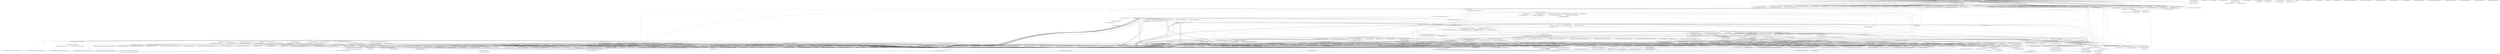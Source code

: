 digraph "callgraph" {
    "<dummyMainClass: void dummyMainMethod()>"
    "<java.lang.System: void loadLibrary(java.lang.String)>"
    "<net.tedstein.AndroSS.ConfigurationActivity: void onCreate(android.os.Bundle)>"
    "<dummyMainClass: void dummyMainMethod()>"->"<net.tedstein.AndroSS.ConfigurationActivity: void onCreate(android.os.Bundle)>";
    "<net.tedstein.AndroSS.ConfigurationActivity: void onResume()>"
    "<dummyMainClass: void dummyMainMethod()>"->"<net.tedstein.AndroSS.ConfigurationActivity: void onResume()>";
    "<net.tedstein.AndroSS.ConfigurationActivity: boolean onOptionsItemSelected(android.view.MenuItem)>"
    "<dummyMainClass: void dummyMainMethod()>"->"<net.tedstein.AndroSS.ConfigurationActivity: boolean onOptionsItemSelected(android.view.MenuItem)>";
    "<net.tedstein.AndroSS.ConfigurationActivity: boolean onCreateOptionsMenu(android.view.Menu)>"
    "<dummyMainClass: void dummyMainMethod()>"->"<net.tedstein.AndroSS.ConfigurationActivity: boolean onCreateOptionsMenu(android.view.Menu)>";
    "<net.tedstein.AndroSS.ConfigurationActivity: void onActivityResult(int,int,android.content.Intent)>"
    "<dummyMainClass: void dummyMainMethod()>"->"<net.tedstein.AndroSS.ConfigurationActivity: void onActivityResult(int,int,android.content.Intent)>";
    "<net.tedstein.AndroSS.ConfigurationActivity: void onStop()>"
    "<dummyMainClass: void dummyMainMethod()>"->"<net.tedstein.AndroSS.ConfigurationActivity: void onStop()>";
    "<net.tedstein.AndroSS.ConfigurationActivity: void onRestart()>"
    "<dummyMainClass: void dummyMainMethod()>"->"<net.tedstein.AndroSS.ConfigurationActivity: void onRestart()>";
    "<net.tedstein.AndroSS.ConfigurationActivity$1: void onCheckedChanged(android.widget.CompoundButton,boolean)>"
    "<dummyMainClass: void dummyMainMethod()>"->"<net.tedstein.AndroSS.ConfigurationActivity$1: void onCheckedChanged(android.widget.CompoundButton,boolean)>";
    "<net.tedstein.AndroSS.ConfigurationActivity$6: void onCheckedChanged(android.widget.CompoundButton,boolean)>"
    "<dummyMainClass: void dummyMainMethod()>"->"<net.tedstein.AndroSS.ConfigurationActivity$6: void onCheckedChanged(android.widget.CompoundButton,boolean)>";
    "<net.tedstein.AndroSS.ConfigurationActivity$5: void onCheckedChanged(android.widget.CompoundButton,boolean)>"
    "<dummyMainClass: void dummyMainMethod()>"->"<net.tedstein.AndroSS.ConfigurationActivity$5: void onCheckedChanged(android.widget.CompoundButton,boolean)>";
    "<net.tedstein.AndroSS.ConfigurationActivity$4: void onCheckedChanged(android.widget.CompoundButton,boolean)>"
    "<dummyMainClass: void dummyMainMethod()>"->"<net.tedstein.AndroSS.ConfigurationActivity$4: void onCheckedChanged(android.widget.CompoundButton,boolean)>";
    "<net.tedstein.AndroSS.util.RootUtils$1: void onClick(android.content.DialogInterface,int)>"
    "<dummyMainClass: void dummyMainMethod()>"->"<net.tedstein.AndroSS.util.RootUtils$1: void onClick(android.content.DialogInterface,int)>";
    "<net.tedstein.AndroSS.ConfigurationActivity$2: void onCheckedChanged(android.widget.CompoundButton,boolean)>"
    "<dummyMainClass: void dummyMainMethod()>"->"<net.tedstein.AndroSS.ConfigurationActivity$2: void onCheckedChanged(android.widget.CompoundButton,boolean)>";
    "<net.tedstein.AndroSS.ConfigurationActivity$8: void onCheckedChanged(android.widget.CompoundButton,boolean)>"
    "<dummyMainClass: void dummyMainMethod()>"->"<net.tedstein.AndroSS.ConfigurationActivity$8: void onCheckedChanged(android.widget.CompoundButton,boolean)>";
    "<net.tedstein.AndroSS.ConfigurationActivity$7: void onCheckedChanged(android.widget.CompoundButton,boolean)>"
    "<dummyMainClass: void dummyMainMethod()>"->"<net.tedstein.AndroSS.ConfigurationActivity$7: void onCheckedChanged(android.widget.CompoundButton,boolean)>";
    "<net.tedstein.AndroSS.MoreSettings: void onCreate(android.os.Bundle)>"
    "<dummyMainClass: void dummyMainMethod()>"->"<net.tedstein.AndroSS.MoreSettings: void onCreate(android.os.Bundle)>";
    "<net.tedstein.AndroSS.MoreSettings: void onResume()>"
    "<dummyMainClass: void dummyMainMethod()>"->"<net.tedstein.AndroSS.MoreSettings: void onResume()>";
    "<net.tedstein.AndroSS.MoreSettings$5: boolean onPreferenceClick(android.preference.Preference)>"
    "<dummyMainClass: void dummyMainMethod()>"->"<net.tedstein.AndroSS.MoreSettings$5: boolean onPreferenceClick(android.preference.Preference)>";
    "<net.tedstein.AndroSS.MoreSettings$2: boolean onPreferenceChange(android.preference.Preference,java.lang.Object)>"
    "<dummyMainClass: void dummyMainMethod()>"->"<net.tedstein.AndroSS.MoreSettings$2: boolean onPreferenceChange(android.preference.Preference,java.lang.Object)>";
    "<net.tedstein.AndroSS.MoreSettings$4: boolean onPreferenceClick(android.preference.Preference)>"
    "<dummyMainClass: void dummyMainMethod()>"->"<net.tedstein.AndroSS.MoreSettings$4: boolean onPreferenceClick(android.preference.Preference)>";
    "<net.tedstein.AndroSS.MoreSettings$1: boolean onPreferenceChange(android.preference.Preference,java.lang.Object)>"
    "<dummyMainClass: void dummyMainMethod()>"->"<net.tedstein.AndroSS.MoreSettings$1: boolean onPreferenceChange(android.preference.Preference,java.lang.Object)>";
    "<dummyMainClass: void dummyMainMethod()>"->"<net.tedstein.AndroSS.util.RootUtils$1: void onClick(android.content.DialogInterface,int)>";
    "<net.tedstein.AndroSS.MoreSettings$3: boolean onPreferenceChange(android.preference.Preference,java.lang.Object)>"
    "<dummyMainClass: void dummyMainMethod()>"->"<net.tedstein.AndroSS.MoreSettings$3: boolean onPreferenceChange(android.preference.Preference,java.lang.Object)>";
    "<net.tedstein.AndroSS.CameraButtonReceiver: void onReceive(android.content.Context,android.content.Intent)>"
    "<dummyMainClass: void dummyMainMethod()>"->"<net.tedstein.AndroSS.CameraButtonReceiver: void onReceive(android.content.Context,android.content.Intent)>";
    "<net.tedstein.AndroSS.GLDetector: void onCreate(android.os.Bundle)>"
    "<dummyMainClass: void dummyMainMethod()>"->"<net.tedstein.AndroSS.GLDetector: void onCreate(android.os.Bundle)>";
    "<net.tedstein.AndroSS.DebugInfo: void onCreate(android.os.Bundle)>"
    "<dummyMainClass: void dummyMainMethod()>"->"<net.tedstein.AndroSS.DebugInfo: void onCreate(android.os.Bundle)>";
    "<net.tedstein.AndroSS.AndroSSService: void onCreate()>"
    "<dummyMainClass: void dummyMainMethod()>"->"<net.tedstein.AndroSS.AndroSSService: void onCreate()>";
    "<net.tedstein.AndroSS.AndroSSService: int onStartCommand(android.content.Intent,int,int)>"
    "<dummyMainClass: void dummyMainMethod()>"->"<net.tedstein.AndroSS.AndroSSService: int onStartCommand(android.content.Intent,int,int)>";
    "<net.tedstein.AndroSS.AndroSSService: void onSensorChanged(android.hardware.SensorEvent)>"
    "<dummyMainClass: void dummyMainMethod()>"->"<net.tedstein.AndroSS.AndroSSService: void onSensorChanged(android.hardware.SensorEvent)>";
    "<net.tedstein.AndroSS.AndroSSService: android.os.IBinder onBind(android.content.Intent)>"
    "<dummyMainClass: void dummyMainMethod()>"->"<net.tedstein.AndroSS.AndroSSService: android.os.IBinder onBind(android.content.Intent)>";
    "<dummyMainClass: void dummyMainMethod()>"->"<net.tedstein.AndroSS.AndroSSService: void onSensorChanged(android.hardware.SensorEvent)>";
    "<net.tedstein.AndroSS.AndroSSService: void onDestroy()>"
    "<dummyMainClass: void dummyMainMethod()>"->"<net.tedstein.AndroSS.AndroSSService: void onDestroy()>";
    "<android.widget.ArrayAdapter: android.widget.ArrayAdapter createFromResource(android.content.Context,int,int)>"
    "<net.tedstein.AndroSS.ConfigurationActivity: void onCreate(android.os.Bundle)>"->"<android.widget.ArrayAdapter: android.widget.ArrayAdapter createFromResource(android.content.Context,int,int)>";
    "<net.tedstein.AndroSS.AndroSSService: java.lang.String getOpenGLVendor(android.content.Context)>"
    "<net.tedstein.AndroSS.ConfigurationActivity: void onCreate(android.os.Bundle)>"->"<net.tedstein.AndroSS.AndroSSService: java.lang.String getOpenGLVendor(android.content.Context)>";
    "<net.tedstein.AndroSS.AndroSSService$CompressionType: net.tedstein.AndroSS.AndroSSService$CompressionType valueOf(java.lang.String)>"
    "<net.tedstein.AndroSS.ConfigurationActivity: void onResume()>"->"<net.tedstein.AndroSS.AndroSSService$CompressionType: net.tedstein.AndroSS.AndroSSService$CompressionType valueOf(java.lang.String)>";
    "<net.tedstein.AndroSS.ConfigurationActivity: void onResume()>"->"<android.widget.ArrayAdapter: android.widget.ArrayAdapter createFromResource(android.content.Context,int,int)>";
    "<net.tedstein.AndroSS.util.RootUtils: void showRootTestMessage(android.content.Context)>"
    "<net.tedstein.AndroSS.ConfigurationActivity: void onActivityResult(int,int,android.content.Intent)>"->"<net.tedstein.AndroSS.util.RootUtils: void showRootTestMessage(android.content.Context)>";
    "<android.util.Log: int d(java.lang.String,java.lang.String)>"
    "<net.tedstein.AndroSS.ConfigurationActivity: void onActivityResult(int,int,android.content.Intent)>"->"<android.util.Log: int d(java.lang.String,java.lang.String)>";
    "<net.tedstein.AndroSS.AndroSSService: net.tedstein.AndroSS.AndroSSService$DeviceType getDeviceType(android.content.Context)>"
    "<net.tedstein.AndroSS.ConfigurationActivity: void onActivityResult(int,int,android.content.Intent)>"->"<net.tedstein.AndroSS.AndroSSService: net.tedstein.AndroSS.AndroSSService$DeviceType getDeviceType(android.content.Context)>";
    "<net.tedstein.AndroSS.AndroSSService: void setOpenGLVendor(java.lang.String)>"
    "<net.tedstein.AndroSS.ConfigurationActivity: void onActivityResult(int,int,android.content.Intent)>"->"<net.tedstein.AndroSS.AndroSSService: void setOpenGLVendor(java.lang.String)>";
    "<net.tedstein.AndroSS.util.RootUtils: void showRootTestFailedMessage(android.content.Context)>"
    "<net.tedstein.AndroSS.ConfigurationActivity$1: void onCheckedChanged(android.widget.CompoundButton,boolean)>"->"<net.tedstein.AndroSS.util.RootUtils: void showRootTestFailedMessage(android.content.Context)>";
    "<net.tedstein.AndroSS.ConfigurationActivity$1: void onCheckedChanged(android.widget.CompoundButton,boolean)>"->"<android.util.Log: int d(java.lang.String,java.lang.String)>";
    "<net.tedstein.AndroSS.ConfigurationActivity: net.tedstein.AndroSS.AndroSSService$DeviceType access$000(net.tedstein.AndroSS.ConfigurationActivity)>"
    "<net.tedstein.AndroSS.ConfigurationActivity$1: void onCheckedChanged(android.widget.CompoundButton,boolean)>"->"<net.tedstein.AndroSS.ConfigurationActivity: net.tedstein.AndroSS.AndroSSService$DeviceType access$000(net.tedstein.AndroSS.ConfigurationActivity)>";
    "<net.tedstein.AndroSS.util.RootUtils$1: void onClick(android.content.DialogInterface,int)>"->"<net.tedstein.AndroSS.util.RootUtils: void showRootTestFailedMessage(android.content.Context)>";
    "<net.tedstein.AndroSS.AndroSSService: boolean canSu(android.content.Context)>"
    "<net.tedstein.AndroSS.util.RootUtils$1: void onClick(android.content.DialogInterface,int)>"->"<net.tedstein.AndroSS.AndroSSService: boolean canSu(android.content.Context)>";
    "<net.tedstein.AndroSS.AndroSSService: boolean setSuPath(android.content.Context,java.lang.String)>"
    "<net.tedstein.AndroSS.util.RootUtils$1: void onClick(android.content.DialogInterface,int)>"->"<net.tedstein.AndroSS.AndroSSService: boolean setSuPath(android.content.Context,java.lang.String)>";
    "<net.tedstein.AndroSS.util.RootUtils: java.lang.String[] access$000()>"
    "<net.tedstein.AndroSS.util.RootUtils$1: void onClick(android.content.DialogInterface,int)>"->"<net.tedstein.AndroSS.util.RootUtils: java.lang.String[] access$000()>";
    "<net.tedstein.AndroSS.MoreSettings: void onCreate(android.os.Bundle)>"->"<net.tedstein.AndroSS.AndroSSService: net.tedstein.AndroSS.AndroSSService$DeviceType getDeviceType(android.content.Context)>";
    "<net.tedstein.AndroSS.AndroSSService: boolean getRotationEnabled()>"
    "<net.tedstein.AndroSS.MoreSettings: void onCreate(android.os.Bundle)>"->"<net.tedstein.AndroSS.AndroSSService: boolean getRotationEnabled()>";
    "<net.tedstein.AndroSS.AndroSSService: java.lang.String getSuPath(android.content.Context)>"
    "<net.tedstein.AndroSS.MoreSettings: void onCreate(android.os.Bundle)>"->"<net.tedstein.AndroSS.AndroSSService: java.lang.String getSuPath(android.content.Context)>";
    "<net.tedstein.AndroSS.AndroSSService: java.lang.String getOutputDir(android.content.Context)>"
    "<net.tedstein.AndroSS.MoreSettings: void onCreate(android.os.Bundle)>"->"<net.tedstein.AndroSS.AndroSSService: java.lang.String getOutputDir(android.content.Context)>";
    "<android.widget.Toast: android.widget.Toast makeText(android.content.Context,java.lang.CharSequence,int)>"
    "<net.tedstein.AndroSS.MoreSettings$2: boolean onPreferenceChange(android.preference.Preference,java.lang.Object)>"->"<android.widget.Toast: android.widget.Toast makeText(android.content.Context,java.lang.CharSequence,int)>";
    "<net.tedstein.AndroSS.MoreSettings$2: boolean onPreferenceChange(android.preference.Preference,java.lang.Object)>"->"<net.tedstein.AndroSS.AndroSSService: boolean setSuPath(android.content.Context,java.lang.String)>";
    "<net.tedstein.AndroSS.MoreSettings$4: boolean onPreferenceClick(android.preference.Preference)>"->"<net.tedstein.AndroSS.util.RootUtils: void showRootTestMessage(android.content.Context)>";
    "<net.tedstein.AndroSS.MoreSettings$1: boolean onPreferenceChange(android.preference.Preference,java.lang.Object)>"->"<android.widget.Toast: android.widget.Toast makeText(android.content.Context,java.lang.CharSequence,int)>";
    "<net.tedstein.AndroSS.AndroSSService: boolean setOutputDir(android.content.Context,java.lang.String)>"
    "<net.tedstein.AndroSS.MoreSettings$1: boolean onPreferenceChange(android.preference.Preference,java.lang.Object)>"->"<net.tedstein.AndroSS.AndroSSService: boolean setOutputDir(android.content.Context,java.lang.String)>";
    "<net.tedstein.AndroSS.AndroSSService: void setRotationEnabled(boolean)>"
    "<net.tedstein.AndroSS.MoreSettings$3: boolean onPreferenceChange(android.preference.Preference,java.lang.Object)>"->"<net.tedstein.AndroSS.AndroSSService: void setRotationEnabled(boolean)>";
    "<net.tedstein.AndroSS.CameraButtonReceiver: void onReceive(android.content.Context,android.content.Intent)>"->"<android.util.Log: int d(java.lang.String,java.lang.String)>";
    "<net.tedstein.AndroSS.AndroSSService: boolean isEnabled()>"
    "<net.tedstein.AndroSS.CameraButtonReceiver: void onReceive(android.content.Context,android.content.Intent)>"->"<net.tedstein.AndroSS.AndroSSService: boolean isEnabled()>";
    "<net.tedstein.AndroSS.AndroSSService: boolean isCameraButtonEnabled()>"
    "<net.tedstein.AndroSS.CameraButtonReceiver: void onReceive(android.content.Context,android.content.Intent)>"->"<net.tedstein.AndroSS.AndroSSService: boolean isCameraButtonEnabled()>";
    "<net.tedstein.AndroSS.DebugInfo: void onCreate(android.os.Bundle)>"->"<android.util.Log: int d(java.lang.String,java.lang.String)>";
    "<java.lang.String: java.lang.String format(java.lang.String,java.lang.Object[])>"
    "<net.tedstein.AndroSS.DebugInfo: void onCreate(android.os.Bundle)>"->"<java.lang.String: java.lang.String format(java.lang.String,java.lang.Object[])>";
    "<java.lang.Integer: java.lang.Integer valueOf(int)>"
    "<net.tedstein.AndroSS.DebugInfo: void onCreate(android.os.Bundle)>"->"<java.lang.Integer: java.lang.Integer valueOf(int)>";
    "<net.tedstein.AndroSS.DebugInfo: void onCreate(android.os.Bundle)>"->"<net.tedstein.AndroSS.AndroSSService: net.tedstein.AndroSS.AndroSSService$DeviceType getDeviceType(android.content.Context)>";
    "<net.tedstein.AndroSS.AndroSSService: java.lang.String getParamString(android.content.Context)>"
    "<net.tedstein.AndroSS.DebugInfo: void onCreate(android.os.Bundle)>"->"<net.tedstein.AndroSS.AndroSSService: java.lang.String getParamString(android.content.Context)>";
    "<net.tedstein.AndroSS.AndroSSService: void onCreate()>"->"<android.util.Log: int d(java.lang.String,java.lang.String)>";
    "<net.tedstein.AndroSS.AndroSSService: void onCreate()>"->"<android.widget.Toast: android.widget.Toast makeText(android.content.Context,java.lang.CharSequence,int)>";
    "<net.tedstein.AndroSS.AndroSSService: void setEnabled(boolean)>"
    "<net.tedstein.AndroSS.AndroSSService: void onCreate()>"->"<net.tedstein.AndroSS.AndroSSService: void setEnabled(boolean)>";
    "<net.tedstein.AndroSS.AndroSSService: boolean isPersistent()>"
    "<net.tedstein.AndroSS.AndroSSService: void onSensorChanged(android.hardware.SensorEvent)>"->"<net.tedstein.AndroSS.AndroSSService: boolean isPersistent()>";
    "<net.tedstein.AndroSS.AndroSSService: void onSensorChanged(android.hardware.SensorEvent)>"->"<android.util.Log: int d(java.lang.String,java.lang.String)>";
    "<net.tedstein.AndroSS.AndroSSService: void onSensorChanged(android.hardware.SensorEvent)>"->"<java.lang.String: java.lang.String format(java.lang.String,java.lang.Object[])>";
    "<java.lang.Long: java.lang.Long valueOf(long)>"
    "<net.tedstein.AndroSS.AndroSSService: void onSensorChanged(android.hardware.SensorEvent)>"->"<java.lang.Long: java.lang.Long valueOf(long)>";
    "<net.tedstein.AndroSS.AndroSSService: void onSensorChanged(android.hardware.SensorEvent)>"->"<java.lang.Long: java.lang.Long valueOf(long)>";
    "<java.lang.Double: java.lang.Double valueOf(double)>"
    "<net.tedstein.AndroSS.AndroSSService: void onSensorChanged(android.hardware.SensorEvent)>"->"<java.lang.Double: java.lang.Double valueOf(double)>";
    "<java.lang.Math: double sqrt(double)>"
    "<net.tedstein.AndroSS.AndroSSService: void onSensorChanged(android.hardware.SensorEvent)>"->"<java.lang.Math: double sqrt(double)>";
    "<net.tedstein.AndroSS.AndroSSService: boolean isShakeEnabled()>"
    "<net.tedstein.AndroSS.AndroSSService: void onSensorChanged(android.hardware.SensorEvent)>"->"<net.tedstein.AndroSS.AndroSSService: boolean isShakeEnabled()>";
    "<net.tedstein.AndroSS.AndroSSService: void onSensorChanged(android.hardware.SensorEvent)>"->"<net.tedstein.AndroSS.AndroSSService: boolean isEnabled()>";
    "<net.tedstein.AndroSS.AndroSSService: void onDestroy()>"->"<android.widget.Toast: android.widget.Toast makeText(android.content.Context,java.lang.CharSequence,int)>";
    "<net.tedstein.AndroSS.AndroSSService: void onDestroy()>"->"<android.util.Log: int d(java.lang.String,java.lang.String)>";
    "<net.tedstein.AndroSS.AndroSSService: void onDestroy()>"->"<net.tedstein.AndroSS.AndroSSService: void setEnabled(boolean)>";
    "<net.tedstein.AndroSS.AndroSSService: void initSharedPreferences(android.content.Context)>"
    "<net.tedstein.AndroSS.AndroSSService: java.lang.String getOpenGLVendor(android.content.Context)>"->"<net.tedstein.AndroSS.AndroSSService: void initSharedPreferences(android.content.Context)>";
    "<java.lang.Enum: java.lang.Enum valueOf(java.lang.Class,java.lang.String)>"
    "<net.tedstein.AndroSS.AndroSSService$CompressionType: net.tedstein.AndroSS.AndroSSService$CompressionType valueOf(java.lang.String)>"->"<java.lang.Enum: java.lang.Enum valueOf(java.lang.Class,java.lang.String)>";
    "<net.tedstein.AndroSS.AndroSSService: net.tedstein.AndroSS.AndroSSService$DeviceType getDeviceType(android.content.Context)>"->"<android.util.Log: int d(java.lang.String,java.lang.String)>";
    "<net.tedstein.AndroSS.AndroSSService: net.tedstein.AndroSS.AndroSSService$DeviceType getDeviceType(android.content.Context)>"->"<android.util.Log: int d(java.lang.String,java.lang.String)>";
    "<net.tedstein.AndroSS.AndroSSService: net.tedstein.AndroSS.AndroSSService$DeviceType getDeviceType(android.content.Context)>"->"<net.tedstein.AndroSS.AndroSSService: java.lang.String getOpenGLVendor(android.content.Context)>";
    "<net.tedstein.AndroSS.AndroSSService: net.tedstein.AndroSS.AndroSSService$DeviceType getDeviceType(android.content.Context)>"->"<android.util.Log: int d(java.lang.String,java.lang.String)>";
    "<java.lang.Runtime: java.lang.Runtime getRuntime()>"
    "<net.tedstein.AndroSS.AndroSSService: boolean canSu(android.content.Context)>"->"<java.lang.Runtime: java.lang.Runtime getRuntime()>";
    "<net.tedstein.AndroSS.AndroSSService: void createExternalBinary(android.content.Context)>"
    "<net.tedstein.AndroSS.AndroSSService: boolean canSu(android.content.Context)>"->"<net.tedstein.AndroSS.AndroSSService: void createExternalBinary(android.content.Context)>";
    "<net.tedstein.AndroSS.AndroSSService: boolean setSuPath(android.content.Context,java.lang.String)>"->"<android.util.Log: int d(java.lang.String,java.lang.String)>";
    "<net.tedstein.AndroSS.AndroSSService: boolean setSuPath(android.content.Context,java.lang.String)>"->"<android.util.Log: int d(java.lang.String,java.lang.String)>";
    "<net.tedstein.AndroSS.AndroSSService: void updateCommand(android.content.Context)>"
    "<net.tedstein.AndroSS.AndroSSService: boolean setSuPath(android.content.Context,java.lang.String)>"->"<net.tedstein.AndroSS.AndroSSService: void updateCommand(android.content.Context)>";
    "<net.tedstein.AndroSS.AndroSSService: boolean setSuPath(android.content.Context,java.lang.String)>"->"<net.tedstein.AndroSS.AndroSSService: void initSharedPreferences(android.content.Context)>";
    "<net.tedstein.AndroSS.AndroSSService: java.lang.String getSuPath(android.content.Context)>"->"<net.tedstein.AndroSS.AndroSSService: void initSharedPreferences(android.content.Context)>";
    "<net.tedstein.AndroSS.AndroSSService: java.lang.String getOutputDir(android.content.Context)>"->"<net.tedstein.AndroSS.AndroSSService: void initSharedPreferences(android.content.Context)>";
    "<net.tedstein.AndroSS.AndroSSService: boolean setOutputDir(android.content.Context,java.lang.String)>"->"<android.util.Log: int d(java.lang.String,java.lang.String)>";
    "<net.tedstein.AndroSS.AndroSSService: boolean setOutputDir(android.content.Context,java.lang.String)>"->"<android.util.Log: int d(java.lang.String,java.lang.String)>";
    "<net.tedstein.AndroSS.AndroSSService: boolean setOutputDir(android.content.Context,java.lang.String)>"->"<net.tedstein.AndroSS.AndroSSService: void initSharedPreferences(android.content.Context)>";
    "<net.tedstein.AndroSS.AndroSSService: java.lang.String getFBInfo(int,java.lang.String)>"
    "<net.tedstein.AndroSS.AndroSSService: java.lang.String getParamString(android.content.Context)>"->"<net.tedstein.AndroSS.AndroSSService: java.lang.String getFBInfo(int,java.lang.String)>";
    "<net.tedstein.AndroSS.AndroSSService: java.lang.String getParamString(android.content.Context)>"->"<net.tedstein.AndroSS.AndroSSService: net.tedstein.AndroSS.AndroSSService$DeviceType getDeviceType(android.content.Context)>";
    "<net.tedstein.AndroSS.AndroSSService$DeviceType: net.tedstein.AndroSS.AndroSSService$DeviceType[] values()>"
    "<net.tedstein.AndroSS.AndroSSService: void createExternalBinary(android.content.Context)>"->"<java.lang.Runtime: java.lang.Runtime getRuntime()>";
    "<android.util.Base64: byte[] decode(java.lang.String,int)>"
    "<net.tedstein.AndroSS.AndroSSService: void createExternalBinary(android.content.Context)>"->"<android.util.Base64: byte[] decode(java.lang.String,int)>";
    "<net.tedstein.AndroSS.AndroSSService: void updateCommand(android.content.Context)>"->"<android.util.Log: int d(java.lang.String,java.lang.String)>";
    "<net.tedstein.AndroSS.AndroSSService: void updateCommand(android.content.Context)>"->"<net.tedstein.AndroSS.AndroSSService: net.tedstein.AndroSS.AndroSSService$DeviceType getDeviceType(android.content.Context)>";
    "<android.util.Base64: byte[] decode(byte[],int)>"
    "<android.util.Base64: byte[] decode(java.lang.String,int)>"->"<android.util.Base64: byte[] decode(byte[],int)>";
    "<net.tedstein.AndroSS.AndroSSService$CompressionType: net.tedstein.AndroSS.AndroSSService$CompressionType[] values()>"
    "<android.util.Base64: byte[] decode(byte[],int,int,int)>"
    "<android.util.Base64: byte[] decode(byte[],int)>"->"<android.util.Base64: byte[] decode(byte[],int,int,int)>";
    "<java.lang.System: void arraycopy(java.lang.Object,int,java.lang.Object,int,int)>"
    "<android.util.Base64: byte[] decode(byte[],int,int,int)>"->"<java.lang.System: void arraycopy(java.lang.Object,int,java.lang.Object,int,int)>";
    "<android.view.ContextThemeWrapper: void setTheme(int)>"
    "<net.tedstein.AndroSS.ConfigurationActivity: void onCreate(android.os.Bundle)>"->"<android.view.ContextThemeWrapper: void setTheme(int)>";
    "<android.app.Activity: void onCreate(android.os.Bundle)>"
    "<net.tedstein.AndroSS.ConfigurationActivity: void onCreate(android.os.Bundle)>"->"<android.app.Activity: void onCreate(android.os.Bundle)>";
    "<android.app.Activity: void startActivityForResult(android.content.Intent,int)>"
    "<net.tedstein.AndroSS.ConfigurationActivity: void onCreate(android.os.Bundle)>"->"<android.app.Activity: void startActivityForResult(android.content.Intent,int)>";
    "<android.app.Activity: void overridePendingTransition(int,int)>"
    "<net.tedstein.AndroSS.ConfigurationActivity: void onCreate(android.os.Bundle)>"->"<android.app.Activity: void overridePendingTransition(int,int)>";
    "<android.app.Activity: void setContentView(int)>"
    "<net.tedstein.AndroSS.ConfigurationActivity: void onCreate(android.os.Bundle)>"->"<android.app.Activity: void setContentView(int)>";
    "<java.lang.String: boolean equals(java.lang.Object)>"
    "<net.tedstein.AndroSS.ConfigurationActivity: void onCreate(android.os.Bundle)>"->"<java.lang.String: boolean equals(java.lang.Object)>";
    "<android.widget.ArrayAdapter: void setDropDownViewResource(int)>"
    "<net.tedstein.AndroSS.ConfigurationActivity: void onCreate(android.os.Bundle)>"->"<android.widget.ArrayAdapter: void setDropDownViewResource(int)>";
    "<android.widget.AbsSpinner: void setAdapter(android.widget.SpinnerAdapter)>"
    "<net.tedstein.AndroSS.ConfigurationActivity: void onCreate(android.os.Bundle)>"->"<android.widget.AbsSpinner: void setAdapter(android.widget.SpinnerAdapter)>";
    "<android.widget.AdapterView: void setOnItemSelectedListener(android.widget.AdapterView$OnItemSelectedListener)>"
    "<net.tedstein.AndroSS.ConfigurationActivity: void onCreate(android.os.Bundle)>"->"<android.widget.AdapterView: void setOnItemSelectedListener(android.widget.AdapterView$OnItemSelectedListener)>";
    "<android.widget.CompoundButton: void setOnCheckedChangeListener(android.widget.CompoundButton$OnCheckedChangeListener)>"
    "<net.tedstein.AndroSS.ConfigurationActivity: void onCreate(android.os.Bundle)>"->"<android.widget.CompoundButton: void setOnCheckedChangeListener(android.widget.CompoundButton$OnCheckedChangeListener)>";
    "<net.tedstein.AndroSS.ConfigurationActivity: void onCreate(android.os.Bundle)>"->"<android.widget.CompoundButton: void setOnCheckedChangeListener(android.widget.CompoundButton$OnCheckedChangeListener)>";
    "<net.tedstein.AndroSS.ConfigurationActivity: void onCreate(android.os.Bundle)>"->"<android.widget.CompoundButton: void setOnCheckedChangeListener(android.widget.CompoundButton$OnCheckedChangeListener)>";
    "<net.tedstein.AndroSS.ConfigurationActivity: void onCreate(android.os.Bundle)>"->"<android.widget.CompoundButton: void setOnCheckedChangeListener(android.widget.CompoundButton$OnCheckedChangeListener)>";
    "<net.tedstein.AndroSS.ConfigurationActivity: void onCreate(android.os.Bundle)>"->"<android.widget.CompoundButton: void setOnCheckedChangeListener(android.widget.CompoundButton$OnCheckedChangeListener)>";
    "<net.tedstein.AndroSS.ConfigurationActivity: void onCreate(android.os.Bundle)>"->"<android.widget.CompoundButton: void setOnCheckedChangeListener(android.widget.CompoundButton$OnCheckedChangeListener)>";
    "<net.tedstein.AndroSS.ConfigurationActivity: void onCreate(android.os.Bundle)>"->"<android.widget.CompoundButton: void setOnCheckedChangeListener(android.widget.CompoundButton$OnCheckedChangeListener)>";
    "<android.app.Activity: void onResume()>"
    "<net.tedstein.AndroSS.ConfigurationActivity: void onResume()>"->"<android.app.Activity: void onResume()>";
    "<android.content.ContextWrapper: android.content.SharedPreferences getSharedPreferences(java.lang.String,int)>"
    "<net.tedstein.AndroSS.ConfigurationActivity: void onResume()>"->"<android.content.ContextWrapper: android.content.SharedPreferences getSharedPreferences(java.lang.String,int)>";
    "<net.tedstein.AndroSS.ConfigurationActivity: void onResume()>"->"<android.widget.ArrayAdapter: void setDropDownViewResource(int)>";
    "<net.tedstein.AndroSS.ConfigurationActivity: void onResume()>"->"<android.widget.AbsSpinner: void setAdapter(android.widget.SpinnerAdapter)>";
    "<android.widget.AbsSpinner: void setSelection(int)>"
    "<net.tedstein.AndroSS.ConfigurationActivity: void onResume()>"->"<android.widget.AbsSpinner: void setSelection(int)>";
    "<android.widget.CompoundButton: void setChecked(boolean)>"
    "<net.tedstein.AndroSS.ConfigurationActivity: void onResume()>"->"<android.widget.CompoundButton: void setChecked(boolean)>";
    "<net.tedstein.AndroSS.ConfigurationActivity: void onResume()>"->"<android.widget.CompoundButton: void setChecked(boolean)>";
    "<java.lang.Enum: java.lang.String name()>"
    "<net.tedstein.AndroSS.ConfigurationActivity: void onResume()>"->"<java.lang.Enum: java.lang.String name()>";
    "<java.lang.Enum: int ordinal()>"
    "<net.tedstein.AndroSS.ConfigurationActivity: void onResume()>"->"<java.lang.Enum: int ordinal()>";
    "<net.tedstein.AndroSS.ConfigurationActivity: void onResume()>"->"<android.widget.CompoundButton: void setChecked(boolean)>";
    "<net.tedstein.AndroSS.ConfigurationActivity: void onResume()>"->"<android.widget.CompoundButton: void setChecked(boolean)>";
    "<net.tedstein.AndroSS.ConfigurationActivity: void onResume()>"->"<android.widget.CompoundButton: void setChecked(boolean)>";
    "<net.tedstein.AndroSS.ConfigurationActivity: void onResume()>"->"<android.widget.CompoundButton: void setChecked(boolean)>";
    "<net.tedstein.AndroSS.ConfigurationActivity: void onResume()>"->"<android.widget.CompoundButton: void setChecked(boolean)>";
    "<android.app.Activity: boolean onOptionsItemSelected(android.view.MenuItem)>"
    "<net.tedstein.AndroSS.ConfigurationActivity: boolean onOptionsItemSelected(android.view.MenuItem)>"->"<android.app.Activity: boolean onOptionsItemSelected(android.view.MenuItem)>";
    "<android.app.Activity: void startActivity(android.content.Intent)>"
    "<net.tedstein.AndroSS.ConfigurationActivity: boolean onOptionsItemSelected(android.view.MenuItem)>"->"<android.app.Activity: void startActivity(android.content.Intent)>";
    "<android.app.Activity: android.view.MenuInflater getMenuInflater()>"
    "<net.tedstein.AndroSS.ConfigurationActivity: boolean onCreateOptionsMenu(android.view.Menu)>"->"<android.app.Activity: android.view.MenuInflater getMenuInflater()>";
    "<android.view.MenuInflater: void inflate(int,android.view.Menu)>"
    "<net.tedstein.AndroSS.ConfigurationActivity: boolean onCreateOptionsMenu(android.view.Menu)>"->"<android.view.MenuInflater: void inflate(int,android.view.Menu)>";
    "<net.tedstein.AndroSS.ConfigurationActivity: void onActivityResult(int,int,android.content.Intent)>"->"<android.app.Activity: void overridePendingTransition(int,int)>";
    "<net.tedstein.AndroSS.ConfigurationActivity: void onActivityResult(int,int,android.content.Intent)>"->"<android.content.ContextWrapper: android.content.SharedPreferences getSharedPreferences(java.lang.String,int)>";
    "<android.content.Intent: java.lang.String getStringExtra(java.lang.String)>"
    "<net.tedstein.AndroSS.ConfigurationActivity: void onActivityResult(int,int,android.content.Intent)>"->"<android.content.Intent: java.lang.String getStringExtra(java.lang.String)>";
    "<android.app.Activity: void onStop()>"
    "<net.tedstein.AndroSS.ConfigurationActivity: void onStop()>"->"<android.app.Activity: void onStop()>";
    "<android.app.Activity: void finish()>"
    "<net.tedstein.AndroSS.ConfigurationActivity: void onStop()>"->"<android.app.Activity: void finish()>";
    "<net.tedstein.AndroSS.ConfigurationActivity: void onRestart()>"->"<android.app.Activity: void onResume()>";
    "<net.tedstein.AndroSS.ConfigurationActivity$1: void onCheckedChanged(android.widget.CompoundButton,boolean)>"->"<android.content.ContextWrapper: android.content.SharedPreferences getSharedPreferences(java.lang.String,int)>";
    "<android.content.ContextWrapper: android.content.ComponentName startService(android.content.Intent)>"
    "<net.tedstein.AndroSS.ConfigurationActivity$1: void onCheckedChanged(android.widget.CompoundButton,boolean)>"->"<android.content.ContextWrapper: android.content.ComponentName startService(android.content.Intent)>";
    "<android.content.ContextWrapper: boolean stopService(android.content.Intent)>"
    "<net.tedstein.AndroSS.ConfigurationActivity$1: void onCheckedChanged(android.widget.CompoundButton,boolean)>"->"<android.content.ContextWrapper: boolean stopService(android.content.Intent)>";
    "<net.tedstein.AndroSS.ConfigurationActivity$1: void onCheckedChanged(android.widget.CompoundButton,boolean)>"->"<android.widget.CompoundButton: void setChecked(boolean)>";
    "<net.tedstein.AndroSS.ConfigurationActivity$6: void onCheckedChanged(android.widget.CompoundButton,boolean)>"->"<android.content.ContextWrapper: android.content.SharedPreferences getSharedPreferences(java.lang.String,int)>";
    "<net.tedstein.AndroSS.ConfigurationActivity$5: void onCheckedChanged(android.widget.CompoundButton,boolean)>"->"<android.content.ContextWrapper: android.content.SharedPreferences getSharedPreferences(java.lang.String,int)>";
    "<net.tedstein.AndroSS.ConfigurationActivity$4: void onCheckedChanged(android.widget.CompoundButton,boolean)>"->"<android.content.ContextWrapper: android.content.SharedPreferences getSharedPreferences(java.lang.String,int)>";
    "<net.tedstein.AndroSS.util.RootUtils$1: void onClick(android.content.DialogInterface,int)>"->"<android.content.ContextWrapper: android.content.SharedPreferences getSharedPreferences(java.lang.String,int)>";
    "<net.tedstein.AndroSS.ConfigurationActivity$2: void onCheckedChanged(android.widget.CompoundButton,boolean)>"->"<android.content.ContextWrapper: android.content.SharedPreferences getSharedPreferences(java.lang.String,int)>";
    "<net.tedstein.AndroSS.ConfigurationActivity$8: void onCheckedChanged(android.widget.CompoundButton,boolean)>"->"<android.content.ContextWrapper: android.content.SharedPreferences getSharedPreferences(java.lang.String,int)>";
    "<net.tedstein.AndroSS.ConfigurationActivity$7: void onCheckedChanged(android.widget.CompoundButton,boolean)>"->"<android.content.ContextWrapper: android.content.SharedPreferences getSharedPreferences(java.lang.String,int)>";
    "<android.preference.PreferenceActivity: void onCreate(android.os.Bundle)>"
    "<net.tedstein.AndroSS.MoreSettings: void onCreate(android.os.Bundle)>"->"<android.preference.PreferenceActivity: void onCreate(android.os.Bundle)>";
    "<android.preference.PreferenceActivity: void addPreferencesFromResource(int)>"
    "<net.tedstein.AndroSS.MoreSettings: void onCreate(android.os.Bundle)>"->"<android.preference.PreferenceActivity: void addPreferencesFromResource(int)>";
    "<android.preference.PreferenceActivity: android.preference.PreferenceManager getPreferenceManager()>"
    "<net.tedstein.AndroSS.MoreSettings: void onCreate(android.os.Bundle)>"->"<android.preference.PreferenceActivity: android.preference.PreferenceManager getPreferenceManager()>";
    "<android.preference.PreferenceManager: android.preference.Preference findPreference(java.lang.CharSequence)>"
    "<net.tedstein.AndroSS.MoreSettings: void onCreate(android.os.Bundle)>"->"<android.preference.PreferenceManager: android.preference.Preference findPreference(java.lang.CharSequence)>";
    "<net.tedstein.AndroSS.MoreSettings: void onCreate(android.os.Bundle)>"->"<android.preference.PreferenceManager: android.preference.Preference findPreference(java.lang.CharSequence)>";
    "<net.tedstein.AndroSS.MoreSettings: void onCreate(android.os.Bundle)>"->"<android.preference.PreferenceManager: android.preference.Preference findPreference(java.lang.CharSequence)>";
    "<net.tedstein.AndroSS.MoreSettings: void onCreate(android.os.Bundle)>"->"<android.preference.PreferenceManager: android.preference.Preference findPreference(java.lang.CharSequence)>";
    "<net.tedstein.AndroSS.MoreSettings: void onCreate(android.os.Bundle)>"->"<android.preference.PreferenceManager: android.preference.Preference findPreference(java.lang.CharSequence)>";
    "<android.preference.EditTextPreference: android.widget.EditText getEditText()>"
    "<net.tedstein.AndroSS.MoreSettings: void onCreate(android.os.Bundle)>"->"<android.preference.EditTextPreference: android.widget.EditText getEditText()>";
    "<android.preference.Preference: void setSummary(java.lang.CharSequence)>"
    "<net.tedstein.AndroSS.MoreSettings: void onCreate(android.os.Bundle)>"->"<android.preference.Preference: void setSummary(java.lang.CharSequence)>";
    "<android.preference.Preference: void setOnPreferenceChangeListener(android.preference.Preference$OnPreferenceChangeListener)>"
    "<net.tedstein.AndroSS.MoreSettings: void onCreate(android.os.Bundle)>"->"<android.preference.Preference: void setOnPreferenceChangeListener(android.preference.Preference$OnPreferenceChangeListener)>";
    "<net.tedstein.AndroSS.MoreSettings: void onCreate(android.os.Bundle)>"->"<android.preference.EditTextPreference: android.widget.EditText getEditText()>";
    "<android.widget.TextView: void setSingleLine()>"
    "<net.tedstein.AndroSS.MoreSettings: void onCreate(android.os.Bundle)>"->"<android.widget.TextView: void setSingleLine()>";
    "<android.widget.TextView: void setText(java.lang.CharSequence)>"
    "<net.tedstein.AndroSS.MoreSettings: void onCreate(android.os.Bundle)>"->"<android.widget.TextView: void setText(java.lang.CharSequence)>";
    "<net.tedstein.AndroSS.MoreSettings: void onCreate(android.os.Bundle)>"->"<android.widget.TextView: void setSingleLine()>";
    "<net.tedstein.AndroSS.MoreSettings: void onCreate(android.os.Bundle)>"->"<android.widget.TextView: void setText(java.lang.CharSequence)>";
    "<net.tedstein.AndroSS.MoreSettings: void onCreate(android.os.Bundle)>"->"<android.preference.Preference: void setSummary(java.lang.CharSequence)>";
    "<net.tedstein.AndroSS.MoreSettings: void onCreate(android.os.Bundle)>"->"<android.preference.Preference: void setOnPreferenceChangeListener(android.preference.Preference$OnPreferenceChangeListener)>";
    "<android.preference.CheckBoxPreference: void setChecked(boolean)>"
    "<net.tedstein.AndroSS.MoreSettings: void onCreate(android.os.Bundle)>"->"<android.preference.CheckBoxPreference: void setChecked(boolean)>";
    "<net.tedstein.AndroSS.MoreSettings: void onCreate(android.os.Bundle)>"->"<android.preference.Preference: void setOnPreferenceChangeListener(android.preference.Preference$OnPreferenceChangeListener)>";
    "<android.preference.Preference: void setEnabled(boolean)>"
    "<net.tedstein.AndroSS.MoreSettings: void onCreate(android.os.Bundle)>"->"<android.preference.Preference: void setEnabled(boolean)>";
    "<android.preference.PreferenceGroup: void setEnabled(boolean)>"
    "<net.tedstein.AndroSS.MoreSettings: void onCreate(android.os.Bundle)>"->"<android.preference.PreferenceGroup: void setEnabled(boolean)>";
    "<android.preference.Preference: void setOnPreferenceClickListener(android.preference.Preference$OnPreferenceClickListener)>"
    "<net.tedstein.AndroSS.MoreSettings: void onCreate(android.os.Bundle)>"->"<android.preference.Preference: void setOnPreferenceClickListener(android.preference.Preference$OnPreferenceClickListener)>";
    "<net.tedstein.AndroSS.MoreSettings: void onCreate(android.os.Bundle)>"->"<android.preference.Preference: void setOnPreferenceClickListener(android.preference.Preference$OnPreferenceClickListener)>";
    "<net.tedstein.AndroSS.MoreSettings: void onResume()>"->"<android.app.Activity: void onResume()>";
    "<net.tedstein.AndroSS.MoreSettings$5: boolean onPreferenceClick(android.preference.Preference)>"->"<android.app.Activity: void startActivity(android.content.Intent)>";
    "<net.tedstein.AndroSS.MoreSettings$2: boolean onPreferenceChange(android.preference.Preference,java.lang.Object)>"->"<android.preference.Preference: void setSummary(java.lang.CharSequence)>";
    "<android.content.Context: java.lang.String getString(int,java.lang.Object[])>"
    "<net.tedstein.AndroSS.MoreSettings$2: boolean onPreferenceChange(android.preference.Preference,java.lang.Object)>"->"<android.content.Context: java.lang.String getString(int,java.lang.Object[])>";
    "<android.widget.Toast: void show()>"
    "<net.tedstein.AndroSS.MoreSettings$2: boolean onPreferenceChange(android.preference.Preference,java.lang.Object)>"->"<android.widget.Toast: void show()>";
    "<net.tedstein.AndroSS.MoreSettings$1: boolean onPreferenceChange(android.preference.Preference,java.lang.Object)>"->"<android.preference.Preference: void setSummary(java.lang.CharSequence)>";
    "<net.tedstein.AndroSS.MoreSettings$1: boolean onPreferenceChange(android.preference.Preference,java.lang.Object)>"->"<android.content.Context: java.lang.String getString(int,java.lang.Object[])>";
    "<net.tedstein.AndroSS.MoreSettings$1: boolean onPreferenceChange(android.preference.Preference,java.lang.Object)>"->"<android.widget.Toast: void show()>";
    "<java.lang.Boolean: boolean booleanValue()>"
    "<net.tedstein.AndroSS.MoreSettings$3: boolean onPreferenceChange(android.preference.Preference,java.lang.Object)>"->"<java.lang.Boolean: boolean booleanValue()>";
    "<android.content.Intent: android.content.Intent putExtra(java.lang.String,boolean)>"
    "<net.tedstein.AndroSS.CameraButtonReceiver: void onReceive(android.content.Context,android.content.Intent)>"->"<android.content.Intent: android.content.Intent putExtra(java.lang.String,boolean)>";
    "<net.tedstein.AndroSS.CameraButtonReceiver: void onReceive(android.content.Context,android.content.Intent)>"->"<android.content.ContextWrapper: android.content.ComponentName startService(android.content.Intent)>";
    "<android.content.BroadcastReceiver: void abortBroadcast()>"
    "<net.tedstein.AndroSS.CameraButtonReceiver: void onReceive(android.content.Context,android.content.Intent)>"->"<android.content.BroadcastReceiver: void abortBroadcast()>";
    "<net.tedstein.AndroSS.GLDetector: void onCreate(android.os.Bundle)>"->"<android.app.Activity: void onCreate(android.os.Bundle)>";
    "<android.app.Activity: void setContentView(android.view.View)>"
    "<net.tedstein.AndroSS.GLDetector: void onCreate(android.os.Bundle)>"->"<android.app.Activity: void setContentView(android.view.View)>";
    "<android.opengl.GLSurfaceView: void setRenderer(android.opengl.GLSurfaceView$Renderer)>"
    "<net.tedstein.AndroSS.GLDetector: void onCreate(android.os.Bundle)>"->"<android.opengl.GLSurfaceView: void setRenderer(android.opengl.GLSurfaceView$Renderer)>";
    "<net.tedstein.AndroSS.DebugInfo: void onCreate(android.os.Bundle)>"->"<android.app.Activity: void onCreate(android.os.Bundle)>";
    "<net.tedstein.AndroSS.DebugInfo: void onCreate(android.os.Bundle)>"->"<android.app.Activity: void setContentView(int)>";
    "<android.content.Context: java.lang.String getString(int)>"
    "<net.tedstein.AndroSS.DebugInfo: void onCreate(android.os.Bundle)>"->"<android.content.Context: java.lang.String getString(int)>";
    "<net.tedstein.AndroSS.DebugInfo: void onCreate(android.os.Bundle)>"->"<android.content.Context: java.lang.String getString(int)>";
    "<net.tedstein.AndroSS.DebugInfo: void onCreate(android.os.Bundle)>"->"<android.content.Context: java.lang.String getString(int,java.lang.Object[])>";
    "<net.tedstein.AndroSS.DebugInfo: void onCreate(android.os.Bundle)>"->"<android.content.Context: java.lang.String getString(int)>";
    "<net.tedstein.AndroSS.DebugInfo: void onCreate(android.os.Bundle)>"->"<android.content.Context: java.lang.String getString(int,java.lang.Object[])>";
    "<net.tedstein.AndroSS.DebugInfo: void onCreate(android.os.Bundle)>"->"<android.content.Context: java.lang.String getString(int)>";
    "<net.tedstein.AndroSS.DebugInfo: void onCreate(android.os.Bundle)>"->"<android.content.Context: java.lang.String getString(int,java.lang.Object[])>";
    "<net.tedstein.AndroSS.DebugInfo: void onCreate(android.os.Bundle)>"->"<android.content.Context: java.lang.String getString(int)>";
    "<net.tedstein.AndroSS.DebugInfo: void onCreate(android.os.Bundle)>"->"<android.content.Context: java.lang.String getString(int,java.lang.Object[])>";
    "<net.tedstein.AndroSS.DebugInfo: void onCreate(android.os.Bundle)>"->"<android.app.Activity: void setContentView(int)>";
    "<net.tedstein.AndroSS.DebugInfo: void onCreate(android.os.Bundle)>"->"<android.content.Context: java.lang.String getString(int)>";
    "<net.tedstein.AndroSS.DebugInfo: void onCreate(android.os.Bundle)>"->"<java.lang.Enum: int ordinal()>";
    "<java.lang.StringBuilder: java.lang.StringBuilder append(java.lang.String)>"
    "<net.tedstein.AndroSS.DebugInfo: void onCreate(android.os.Bundle)>"->"<java.lang.StringBuilder: java.lang.StringBuilder append(java.lang.String)>";
    "<net.tedstein.AndroSS.DebugInfo: void onCreate(android.os.Bundle)>"->"<java.lang.StringBuilder: java.lang.StringBuilder append(java.lang.String)>";
    "<net.tedstein.AndroSS.DebugInfo: void onCreate(android.os.Bundle)>"->"<java.lang.StringBuilder: java.lang.StringBuilder append(java.lang.String)>";
    "<java.lang.StringBuilder: java.lang.String toString()>"
    "<net.tedstein.AndroSS.DebugInfo: void onCreate(android.os.Bundle)>"->"<java.lang.StringBuilder: java.lang.String toString()>";
    "<net.tedstein.AndroSS.DebugInfo: void onCreate(android.os.Bundle)>"->"<java.lang.StringBuilder: java.lang.StringBuilder append(java.lang.String)>";
    "<net.tedstein.AndroSS.DebugInfo: void onCreate(android.os.Bundle)>"->"<java.lang.StringBuilder: java.lang.StringBuilder append(java.lang.String)>";
    "<net.tedstein.AndroSS.DebugInfo: void onCreate(android.os.Bundle)>"->"<java.lang.StringBuilder: java.lang.String toString()>";
    "<net.tedstein.AndroSS.DebugInfo: void onCreate(android.os.Bundle)>"->"<java.lang.StringBuilder: java.lang.StringBuilder append(java.lang.String)>";
    "<net.tedstein.AndroSS.DebugInfo: void onCreate(android.os.Bundle)>"->"<java.lang.StringBuilder: java.lang.StringBuilder append(java.lang.String)>";
    "<net.tedstein.AndroSS.DebugInfo: void onCreate(android.os.Bundle)>"->"<java.lang.StringBuilder: java.lang.String toString()>";
    "<net.tedstein.AndroSS.DebugInfo: void onCreate(android.os.Bundle)>"->"<java.lang.StringBuilder: java.lang.StringBuilder append(java.lang.String)>";
    "<net.tedstein.AndroSS.DebugInfo: void onCreate(android.os.Bundle)>"->"<java.lang.StringBuilder: java.lang.StringBuilder append(java.lang.String)>";
    "<net.tedstein.AndroSS.DebugInfo: void onCreate(android.os.Bundle)>"->"<java.lang.StringBuilder: java.lang.String toString()>";
    "<net.tedstein.AndroSS.DebugInfo: void onCreate(android.os.Bundle)>"->"<java.lang.StringBuilder: java.lang.StringBuilder append(java.lang.String)>";
    "<net.tedstein.AndroSS.DebugInfo: void onCreate(android.os.Bundle)>"->"<java.lang.StringBuilder: java.lang.StringBuilder append(java.lang.String)>";
    "<net.tedstein.AndroSS.DebugInfo: void onCreate(android.os.Bundle)>"->"<java.lang.StringBuilder: java.lang.String toString()>";
    "<net.tedstein.AndroSS.DebugInfo: void onCreate(android.os.Bundle)>"->"<java.lang.StringBuilder: java.lang.StringBuilder append(java.lang.String)>";
    "<net.tedstein.AndroSS.DebugInfo: void onCreate(android.os.Bundle)>"->"<java.lang.StringBuilder: java.lang.StringBuilder append(java.lang.String)>";
    "<net.tedstein.AndroSS.DebugInfo: void onCreate(android.os.Bundle)>"->"<java.lang.StringBuilder: java.lang.StringBuilder append(java.lang.String)>";
    "<net.tedstein.AndroSS.DebugInfo: void onCreate(android.os.Bundle)>"->"<java.lang.StringBuilder: java.lang.String toString()>";
    "<net.tedstein.AndroSS.DebugInfo: void onCreate(android.os.Bundle)>"->"<android.widget.TextView: void setText(java.lang.CharSequence)>";
    "<net.tedstein.AndroSS.DebugInfo: void onCreate(android.os.Bundle)>"->"<android.widget.TextView: void setText(java.lang.CharSequence)>";
    "<net.tedstein.AndroSS.DebugInfo: void onCreate(android.os.Bundle)>"->"<java.lang.String: boolean equals(java.lang.Object)>";
    "<java.lang.String: java.lang.String[] split(java.lang.String)>"
    "<net.tedstein.AndroSS.DebugInfo: void onCreate(android.os.Bundle)>"->"<java.lang.String: java.lang.String[] split(java.lang.String)>";
    "<android.widget.TextView: void setTextSize(int,float)>"
    "<net.tedstein.AndroSS.DebugInfo: void onCreate(android.os.Bundle)>"->"<android.widget.TextView: void setTextSize(int,float)>";
    "<android.widget.TextView: void setText(int)>"
    "<net.tedstein.AndroSS.DebugInfo: void onCreate(android.os.Bundle)>"->"<android.widget.TextView: void setText(int)>";
    "<net.tedstein.AndroSS.DebugInfo: void onCreate(android.os.Bundle)>"->"<android.widget.TextView: void setText(java.lang.CharSequence)>";
    "<android.view.ViewGroup: void removeAllViews()>"
    "<net.tedstein.AndroSS.DebugInfo: void onCreate(android.os.Bundle)>"->"<android.view.ViewGroup: void removeAllViews()>";
    "<android.view.ViewGroup: void addView(android.view.View)>"
    "<net.tedstein.AndroSS.DebugInfo: void onCreate(android.os.Bundle)>"->"<android.view.ViewGroup: void addView(android.view.View)>";
    "<net.tedstein.AndroSS.DebugInfo: void onCreate(android.os.Bundle)>"->"<android.view.ViewGroup: void addView(android.view.View)>";
    "<net.tedstein.AndroSS.DebugInfo: void onCreate(android.os.Bundle)>"->"<android.widget.TextView: void setText(java.lang.CharSequence)>";
    "<net.tedstein.AndroSS.DebugInfo: void onCreate(android.os.Bundle)>"->"<android.widget.TextView: void setText(java.lang.CharSequence)>";
    "<net.tedstein.AndroSS.DebugInfo: void onCreate(android.os.Bundle)>"->"<android.widget.TextView: void setText(java.lang.CharSequence)>";
    "<net.tedstein.AndroSS.DebugInfo: void onCreate(android.os.Bundle)>"->"<android.widget.TextView: void setText(java.lang.CharSequence)>";
    "<net.tedstein.AndroSS.DebugInfo: void onCreate(android.os.Bundle)>"->"<android.widget.TextView: void setText(java.lang.CharSequence)>";
    "<net.tedstein.AndroSS.DebugInfo: void onCreate(android.os.Bundle)>"->"<android.widget.TextView: void setText(java.lang.CharSequence)>";
    "<net.tedstein.AndroSS.DebugInfo: void onCreate(android.os.Bundle)>"->"<android.widget.TextView: void setText(java.lang.CharSequence)>";
    "<net.tedstein.AndroSS.DebugInfo: void onCreate(android.os.Bundle)>"->"<android.widget.TextView: void setText(java.lang.CharSequence)>";
    "<net.tedstein.AndroSS.AndroSSService: boolean init()>"
    "<net.tedstein.AndroSS.AndroSSService: void onCreate()>"->"<net.tedstein.AndroSS.AndroSSService: boolean init()>";
    "<android.app.Service: void stopSelf()>"
    "<net.tedstein.AndroSS.AndroSSService: void onCreate()>"->"<android.app.Service: void stopSelf()>";
    "<android.hardware.SensorManager: android.hardware.Sensor getDefaultSensor(int)>"
    "<net.tedstein.AndroSS.AndroSSService: void onCreate()>"->"<android.hardware.SensorManager: android.hardware.Sensor getDefaultSensor(int)>";
    "<android.hardware.SensorManager: boolean registerListener(android.hardware.SensorEventListener,android.hardware.Sensor,int)>"
    "<net.tedstein.AndroSS.AndroSSService: void onCreate()>"->"<android.hardware.SensorManager: boolean registerListener(android.hardware.SensorEventListener,android.hardware.Sensor,int)>";
    "<net.tedstein.AndroSS.AndroSSService: void onCreate()>"->"<android.widget.Toast: void show()>";
    "<android.util.Log: int w(java.lang.String,java.lang.String)>"
    "<net.tedstein.AndroSS.AndroSSService: boolean init()>"->"<android.util.Log: int w(java.lang.String,java.lang.String)>";
    "<java.lang.Integer: int parseInt(java.lang.String)>"
    "<net.tedstein.AndroSS.AndroSSService: boolean init()>"->"<java.lang.Integer: int parseInt(java.lang.String)>";
    "<net.tedstein.AndroSS.AndroSSService: boolean init()>"->"<android.util.Log: int d(java.lang.String,java.lang.String)>";
    "<net.tedstein.AndroSS.AndroSSService: boolean init()>"->"<java.lang.Integer: int parseInt(java.lang.String)>";
    "<net.tedstein.AndroSS.AndroSSService: boolean init()>"->"<java.lang.Integer: int parseInt(java.lang.String)>";
    "<android.util.Log: int e(java.lang.String,java.lang.String)>"
    "<net.tedstein.AndroSS.AndroSSService: boolean init()>"->"<android.util.Log: int e(java.lang.String,java.lang.String)>";
    "<java.util.regex.Pattern: java.util.regex.Pattern compile(java.lang.String)>"
    "<net.tedstein.AndroSS.AndroSSService: boolean init()>"->"<java.util.regex.Pattern: java.util.regex.Pattern compile(java.lang.String)>";
    "<net.tedstein.AndroSS.AndroSSService: boolean init()>"->"<net.tedstein.AndroSS.AndroSSService: java.lang.String getFBInfo(int,java.lang.String)>";
    "<net.tedstein.AndroSS.AndroSSService: boolean init()>"->"<java.lang.Integer: int parseInt(java.lang.String)>";
    "<net.tedstein.AndroSS.AndroSSService: boolean init()>"->"<java.lang.Integer: int parseInt(java.lang.String)>";
    "<net.tedstein.AndroSS.AndroSSService: boolean init()>"->"<java.lang.Integer: int parseInt(java.lang.String)>";
    "<net.tedstein.AndroSS.AndroSSService: boolean init()>"->"<java.lang.Integer: int parseInt(java.lang.String)>";
    "<net.tedstein.AndroSS.AndroSSService: boolean init()>"->"<java.lang.Integer: int parseInt(java.lang.String)>";
    "<net.tedstein.AndroSS.AndroSSService: boolean init()>"->"<java.lang.Integer: int parseInt(java.lang.String)>";
    "<net.tedstein.AndroSS.AndroSSService: boolean init()>"->"<android.util.Log: int d(java.lang.String,java.lang.String)>";
    "<net.tedstein.AndroSS.AndroSSService: boolean init()>"->"<android.widget.Toast: android.widget.Toast makeText(android.content.Context,java.lang.CharSequence,int)>";
    "<net.tedstein.AndroSS.AndroSSService: boolean init()>"->"<android.util.Log: int e(java.lang.String,java.lang.String)>";
    "<net.tedstein.AndroSS.AndroSSService: boolean init()>"->"<net.tedstein.AndroSS.AndroSSService: java.lang.String getFBInfo(int,java.lang.String)>";
    "<net.tedstein.AndroSS.AndroSSService: boolean init()>"->"<net.tedstein.AndroSS.AndroSSService: void createExternalBinary(android.content.Context)>";
    "<net.tedstein.AndroSS.AndroSSService: boolean init()>"->"<net.tedstein.AndroSS.AndroSSService: boolean setSuPath(android.content.Context,java.lang.String)>";
    "<net.tedstein.AndroSS.AndroSSService: boolean init()>"->"<android.util.Log: int d(java.lang.String,java.lang.String)>";
    "<net.tedstein.AndroSS.AndroSSService: boolean init()>"->"<net.tedstein.AndroSS.AndroSSService: net.tedstein.AndroSS.AndroSSService$DeviceType getDeviceType(android.content.Context)>";
    "<net.tedstein.AndroSS.AndroSSService: boolean init()>"->"<net.tedstein.AndroSS.AndroSSService: void updateCommand(android.content.Context)>";
    "<net.tedstein.AndroSS.AndroSSService: boolean init()>"->"<net.tedstein.AndroSS.AndroSSService: boolean setOutputDir(android.content.Context,java.lang.String)>";
    "<net.tedstein.AndroSS.AndroSSService: boolean init()>"->"<net.tedstein.AndroSS.AndroSSService: void initSharedPreferences(android.content.Context)>";
    "<android.content.Intent: boolean getBooleanExtra(java.lang.String,boolean)>"
    "<net.tedstein.AndroSS.AndroSSService: int onStartCommand(android.content.Intent,int,int)>"->"<android.content.Intent: boolean getBooleanExtra(java.lang.String,boolean)>";
    "<net.tedstein.AndroSS.AndroSSService: void takeScreenshot()>"
    "<net.tedstein.AndroSS.AndroSSService: int onStartCommand(android.content.Intent,int,int)>"->"<net.tedstein.AndroSS.AndroSSService: void takeScreenshot()>";
    "<net.tedstein.AndroSS.AndroSSService: void takeScreenshot()>"->"<net.tedstein.AndroSS.AndroSSService: boolean isPersistent()>";
    "<net.tedstein.AndroSS.AndroSSService: void takeScreenshot()>"->"<android.util.Log: int d(java.lang.String,java.lang.String)>";
    "<java.lang.String: java.lang.String valueOf(long)>"
    "<net.tedstein.AndroSS.AndroSSService: void takeScreenshot()>"->"<java.lang.String: java.lang.String valueOf(long)>";
    "<net.tedstein.AndroSS.AndroSSService: void takeScreenshot()>"->"<java.lang.String: java.lang.String valueOf(long)>";
    "<net.tedstein.AndroSS.AndroSSService: void takeScreenshot()>"->"<java.lang.String: java.lang.String valueOf(long)>";
    "<net.tedstein.AndroSS.AndroSSService: void takeScreenshot()>"->"<net.tedstein.AndroSS.AndroSSService: java.lang.String getOutputDir(android.content.Context)>";
    "<java.util.Calendar: java.util.Calendar getInstance()>"
    "<net.tedstein.AndroSS.AndroSSService: void takeScreenshot()>"->"<java.util.Calendar: java.util.Calendar getInstance()>";
    "<net.tedstein.AndroSS.AndroSSService: void takeScreenshot()>"->"<android.util.Log: int d(java.lang.String,java.lang.String)>";
    "<net.tedstein.AndroSS.AndroSSService: void takeScreenshot()>"->"<net.tedstein.AndroSS.AndroSSService: java.lang.String getOutputDir(android.content.Context)>";
    "<net.tedstein.AndroSS.AndroSSService: void takeScreenshot()>"->"<java.util.Calendar: java.util.Calendar getInstance()>";
    "<net.tedstein.AndroSS.AndroSSService: void takeScreenshot()>"->"<java.util.Calendar: java.util.Calendar getInstance()>";
    "<net.tedstein.AndroSS.AndroSSService: net.tedstein.AndroSS.AndroSSService$CompressionType getCompressionType()>"
    "<net.tedstein.AndroSS.AndroSSService: void takeScreenshot()>"->"<net.tedstein.AndroSS.AndroSSService: net.tedstein.AndroSS.AndroSSService$CompressionType getCompressionType()>";
    "<android.graphics.Bitmap: android.graphics.Bitmap createBitmap(android.graphics.Bitmap,int,int,int,int,android.graphics.Matrix,boolean)>"
    "<net.tedstein.AndroSS.AndroSSService: void takeScreenshot()>"->"<android.graphics.Bitmap: android.graphics.Bitmap createBitmap(android.graphics.Bitmap,int,int,int,int,android.graphics.Matrix,boolean)>";
    "<net.tedstein.AndroSS.AndroSSService: void takeScreenshot()>"->"<net.tedstein.AndroSS.AndroSSService: boolean getRotationEnabled()>";
    "<android.graphics.Bitmap: android.graphics.Bitmap createBitmap(int,int,android.graphics.Bitmap$Config)>"
    "<net.tedstein.AndroSS.AndroSSService: void takeScreenshot()>"->"<android.graphics.Bitmap: android.graphics.Bitmap createBitmap(int,int,android.graphics.Bitmap$Config)>";
    "<net.tedstein.AndroSS.AndroSSService: void takeScreenshot()>"->"<android.util.Log: int d(java.lang.String,java.lang.String)>";
    "<net.tedstein.AndroSS.AndroSSService: void takeScreenshot()>"->"<net.tedstein.AndroSS.AndroSSService: java.lang.String getSuPath(android.content.Context)>";
    "<net.tedstein.AndroSS.AndroSSService: void takeScreenshot()>"->"<android.widget.Toast: android.widget.Toast makeText(android.content.Context,java.lang.CharSequence,int)>";
    "<net.tedstein.AndroSS.AndroSSService: void takeScreenshot()>"->"<net.tedstein.AndroSS.AndroSSService: java.lang.String getSuPath(android.content.Context)>";
    "<net.tedstein.AndroSS.AndroSSService: void takeScreenshot()>"->"<java.util.Calendar: java.util.Calendar getInstance()>";
    "<net.tedstein.AndroSS.AndroSSService: int[] getFBPixels(int,java.lang.String,int,int,int,int,int[],int[])>"
    "<net.tedstein.AndroSS.AndroSSService: void takeScreenshot()>"->"<net.tedstein.AndroSS.AndroSSService: int[] getFBPixels(int,java.lang.String,int,int,int,int,int[],int[])>";
    "<net.tedstein.AndroSS.AndroSSService: void takeScreenshot()>"->"<net.tedstein.AndroSS.AndroSSService: net.tedstein.AndroSS.AndroSSService$DeviceType getDeviceType(android.content.Context)>";
    "<net.tedstein.AndroSS.AndroSSService: void takeScreenshot()>"->"<net.tedstein.AndroSS.AndroSSService: net.tedstein.AndroSS.AndroSSService$DeviceType getDeviceType(android.content.Context)>";
    "<net.tedstein.AndroSS.AndroSSService: void takeScreenshot()>"->"<net.tedstein.AndroSS.AndroSSService: boolean getRotationEnabled()>";
    "<net.tedstein.AndroSS.AndroSSService: void takeScreenshot()>"->"<android.util.Log: int d(java.lang.String,java.lang.String)>";
    "<net.tedstein.AndroSS.AndroSSService: void takeScreenshot()>"->"<java.util.Calendar: java.util.Calendar getInstance()>";
    "<net.tedstein.AndroSS.AndroSSService: net.tedstein.AndroSS.AndroSSService$CompressionType getCompressionType()>"->"<net.tedstein.AndroSS.AndroSSService$CompressionType: net.tedstein.AndroSS.AndroSSService$CompressionType valueOf(java.lang.String)>";
    "<net.tedstein.AndroSS.AndroSSService: void onSensorChanged(android.hardware.SensorEvent)>"->"<net.tedstein.AndroSS.AndroSSService: void takeScreenshot()>";
    "<net.tedstein.AndroSS.AndroSSService: void onSensorChanged(android.hardware.SensorEvent)>"->"<android.app.Service: void stopSelf()>";
    "<android.hardware.SensorManager: void unregisterListener(android.hardware.SensorEventListener)>"
    "<net.tedstein.AndroSS.AndroSSService: void onDestroy()>"->"<android.hardware.SensorManager: void unregisterListener(android.hardware.SensorEventListener)>";
    "<net.tedstein.AndroSS.AndroSSService: void onDestroy()>"->"<android.widget.Toast: void show()>";
    "<android.app.AlertDialog$Builder: android.app.AlertDialog$Builder setTitle(java.lang.CharSequence)>"
    "<net.tedstein.AndroSS.util.RootUtils: void showRootTestMessage(android.content.Context)>"->"<android.app.AlertDialog$Builder: android.app.AlertDialog$Builder setTitle(java.lang.CharSequence)>";
    "<android.app.AlertDialog$Builder: android.app.AlertDialog$Builder setMessage(java.lang.CharSequence)>"
    "<net.tedstein.AndroSS.util.RootUtils: void showRootTestMessage(android.content.Context)>"->"<android.app.AlertDialog$Builder: android.app.AlertDialog$Builder setMessage(java.lang.CharSequence)>";
    "<android.app.AlertDialog$Builder: android.app.AlertDialog$Builder setNeutralButton(java.lang.CharSequence,android.content.DialogInterface$OnClickListener)>"
    "<net.tedstein.AndroSS.util.RootUtils: void showRootTestMessage(android.content.Context)>"->"<android.app.AlertDialog$Builder: android.app.AlertDialog$Builder setNeutralButton(java.lang.CharSequence,android.content.DialogInterface$OnClickListener)>";
    "<android.app.AlertDialog$Builder: android.app.AlertDialog show()>"
    "<net.tedstein.AndroSS.util.RootUtils: void showRootTestMessage(android.content.Context)>"->"<android.app.AlertDialog$Builder: android.app.AlertDialog show()>";
    "<net.tedstein.AndroSS.util.RootUtils: void showRootTestMessage(android.content.Context)>"->"<android.content.Context: java.lang.String getString(int)>";
    "<net.tedstein.AndroSS.util.RootUtils: void showRootTestMessage(android.content.Context)>"->"<android.content.Context: java.lang.String getString(int)>";
    "<net.tedstein.AndroSS.util.RootUtils: void showRootTestMessage(android.content.Context)>"->"<android.content.Context: java.lang.String getString(int)>";
    "<java.lang.String: java.lang.String toLowerCase()>"
    "<net.tedstein.AndroSS.AndroSSService: net.tedstein.AndroSS.AndroSSService$DeviceType getDeviceType(android.content.Context)>"->"<java.lang.String: java.lang.String toLowerCase()>";
    "<java.lang.String: boolean contains(java.lang.CharSequence)>"
    "<net.tedstein.AndroSS.AndroSSService: net.tedstein.AndroSS.AndroSSService$DeviceType getDeviceType(android.content.Context)>"->"<java.lang.String: boolean contains(java.lang.CharSequence)>";
    "<net.tedstein.AndroSS.util.RootUtils: void showRootTestFailedMessage(android.content.Context)>"->"<android.app.AlertDialog$Builder: android.app.AlertDialog$Builder setTitle(java.lang.CharSequence)>";
    "<net.tedstein.AndroSS.util.RootUtils: void showRootTestFailedMessage(android.content.Context)>"->"<android.app.AlertDialog$Builder: android.app.AlertDialog$Builder setMessage(java.lang.CharSequence)>";
    "<net.tedstein.AndroSS.util.RootUtils: void showRootTestFailedMessage(android.content.Context)>"->"<android.app.AlertDialog$Builder: android.app.AlertDialog$Builder setNeutralButton(java.lang.CharSequence,android.content.DialogInterface$OnClickListener)>";
    "<net.tedstein.AndroSS.util.RootUtils: void showRootTestFailedMessage(android.content.Context)>"->"<android.app.AlertDialog$Builder: android.app.AlertDialog show()>";
    "<net.tedstein.AndroSS.util.RootUtils: void showRootTestFailedMessage(android.content.Context)>"->"<android.content.Context: java.lang.String getString(int)>";
    "<net.tedstein.AndroSS.util.RootUtils: void showRootTestFailedMessage(android.content.Context)>"->"<android.content.Context: java.lang.String getString(int)>";
    "<net.tedstein.AndroSS.util.RootUtils: void showRootTestFailedMessage(android.content.Context)>"->"<android.content.Context: java.lang.String getString(int)>";
    "<net.tedstein.AndroSS.AndroSSService: boolean canSu(android.content.Context)>"->"<java.lang.StringBuilder: java.lang.StringBuilder append(java.lang.String)>";
    "<net.tedstein.AndroSS.AndroSSService: boolean canSu(android.content.Context)>"->"<java.lang.StringBuilder: java.lang.StringBuilder append(java.lang.String)>";
    "<net.tedstein.AndroSS.AndroSSService: boolean canSu(android.content.Context)>"->"<java.lang.StringBuilder: java.lang.StringBuilder append(java.lang.String)>";
    "<net.tedstein.AndroSS.AndroSSService: boolean canSu(android.content.Context)>"->"<java.lang.StringBuilder: java.lang.StringBuilder append(java.lang.String)>";
    "<net.tedstein.AndroSS.AndroSSService: boolean canSu(android.content.Context)>"->"<java.lang.StringBuilder: java.lang.String toString()>";
    "<android.content.ContextWrapper: java.io.File getFilesDir()>"
    "<net.tedstein.AndroSS.AndroSSService: boolean canSu(android.content.Context)>"->"<android.content.ContextWrapper: java.io.File getFilesDir()>";
    "<java.io.File: java.lang.String getAbsolutePath()>"
    "<net.tedstein.AndroSS.AndroSSService: boolean canSu(android.content.Context)>"->"<java.io.File: java.lang.String getAbsolutePath()>";
    "<java.lang.Runtime: java.lang.Process exec(java.lang.String)>"
    "<net.tedstein.AndroSS.AndroSSService: boolean canSu(android.content.Context)>"->"<java.lang.Runtime: java.lang.Process exec(java.lang.String)>";
    "<java.io.File: boolean canRead()>"
    "<net.tedstein.AndroSS.AndroSSService: boolean setSuPath(android.content.Context,java.lang.String)>"->"<java.io.File: boolean canRead()>";
    "<net.tedstein.AndroSS.AndroSSService: boolean setSuPath(android.content.Context,java.lang.String)>"->"<java.lang.StringBuilder: java.lang.StringBuilder append(java.lang.String)>";
    "<net.tedstein.AndroSS.AndroSSService: boolean setSuPath(android.content.Context,java.lang.String)>"->"<java.lang.StringBuilder: java.lang.StringBuilder append(java.lang.String)>";
    "<net.tedstein.AndroSS.AndroSSService: boolean setSuPath(android.content.Context,java.lang.String)>"->"<java.lang.StringBuilder: java.lang.String toString()>";
    "<net.tedstein.AndroSS.AndroSSService: boolean setSuPath(android.content.Context,java.lang.String)>"->"<java.lang.StringBuilder: java.lang.StringBuilder append(java.lang.String)>";
    "<net.tedstein.AndroSS.AndroSSService: boolean setSuPath(android.content.Context,java.lang.String)>"->"<java.lang.StringBuilder: java.lang.StringBuilder append(java.lang.String)>";
    "<net.tedstein.AndroSS.AndroSSService: boolean setSuPath(android.content.Context,java.lang.String)>"->"<java.lang.StringBuilder: java.lang.String toString()>";
    "<java.lang.String: boolean endsWith(java.lang.String)>"
    "<net.tedstein.AndroSS.AndroSSService: boolean setOutputDir(android.content.Context,java.lang.String)>"->"<java.lang.String: boolean endsWith(java.lang.String)>";
    "<net.tedstein.AndroSS.AndroSSService: boolean setOutputDir(android.content.Context,java.lang.String)>"->"<java.lang.StringBuilder: java.lang.StringBuilder append(java.lang.String)>";
    "<net.tedstein.AndroSS.AndroSSService: boolean setOutputDir(android.content.Context,java.lang.String)>"->"<java.lang.StringBuilder: java.lang.StringBuilder append(java.lang.String)>";
    "<net.tedstein.AndroSS.AndroSSService: boolean setOutputDir(android.content.Context,java.lang.String)>"->"<java.lang.StringBuilder: java.lang.String toString()>";
    "<net.tedstein.AndroSS.AndroSSService: boolean setOutputDir(android.content.Context,java.lang.String)>"->"<java.lang.StringBuilder: java.lang.StringBuilder append(java.lang.String)>";
    "<net.tedstein.AndroSS.AndroSSService: boolean setOutputDir(android.content.Context,java.lang.String)>"->"<java.lang.StringBuilder: java.lang.StringBuilder append(java.lang.String)>";
    "<net.tedstein.AndroSS.AndroSSService: boolean setOutputDir(android.content.Context,java.lang.String)>"->"<java.lang.StringBuilder: java.lang.String toString()>";
    "<net.tedstein.AndroSS.AndroSSService: boolean setOutputDir(android.content.Context,java.lang.String)>"->"<java.lang.StringBuilder: java.lang.StringBuilder append(java.lang.String)>";
    "<net.tedstein.AndroSS.AndroSSService: boolean setOutputDir(android.content.Context,java.lang.String)>"->"<java.lang.StringBuilder: java.lang.StringBuilder append(java.lang.String)>";
    "<net.tedstein.AndroSS.AndroSSService: boolean setOutputDir(android.content.Context,java.lang.String)>"->"<java.lang.StringBuilder: java.lang.String toString()>";
    "<java.io.File: boolean mkdirs()>"
    "<net.tedstein.AndroSS.AndroSSService: boolean setOutputDir(android.content.Context,java.lang.String)>"->"<java.io.File: boolean mkdirs()>";
    "<java.io.File: boolean canWrite()>"
    "<net.tedstein.AndroSS.AndroSSService: boolean setOutputDir(android.content.Context,java.lang.String)>"->"<java.io.File: boolean canWrite()>";
    "<net.tedstein.AndroSS.AndroSSService: java.lang.String getParamString(android.content.Context)>"->"<java.lang.Enum: int ordinal()>";
    "<net.tedstein.AndroSS.AndroSSService: void initSharedPreferences(android.content.Context)>"->"<android.content.ContextWrapper: android.content.SharedPreferences getSharedPreferences(java.lang.String,int)>";
    "<android.content.ContextWrapper: java.io.FileOutputStream openFileOutput(java.lang.String,int)>"
    "<net.tedstein.AndroSS.AndroSSService: void createExternalBinary(android.content.Context)>"->"<android.content.ContextWrapper: java.io.FileOutputStream openFileOutput(java.lang.String,int)>";
    "<net.tedstein.AndroSS.AndroSSService: void createExternalBinary(android.content.Context)>"->"<android.content.ContextWrapper: java.io.File getFilesDir()>";
    "<java.io.FileOutputStream: void write(byte[])>"
    "<net.tedstein.AndroSS.AndroSSService: void createExternalBinary(android.content.Context)>"->"<java.io.FileOutputStream: void write(byte[])>";
    "<java.io.FileOutputStream: void close()>"
    "<net.tedstein.AndroSS.AndroSSService: void createExternalBinary(android.content.Context)>"->"<java.io.FileOutputStream: void close()>";
    "<net.tedstein.AndroSS.AndroSSService: void createExternalBinary(android.content.Context)>"->"<java.lang.StringBuilder: java.lang.StringBuilder append(java.lang.String)>";
    "<net.tedstein.AndroSS.AndroSSService: void createExternalBinary(android.content.Context)>"->"<java.lang.StringBuilder: java.lang.StringBuilder append(java.lang.String)>";
    "<net.tedstein.AndroSS.AndroSSService: void createExternalBinary(android.content.Context)>"->"<java.lang.StringBuilder: java.lang.StringBuilder append(java.lang.String)>";
    "<net.tedstein.AndroSS.AndroSSService: void createExternalBinary(android.content.Context)>"->"<java.lang.StringBuilder: java.lang.String toString()>";
    "<net.tedstein.AndroSS.AndroSSService: void createExternalBinary(android.content.Context)>"->"<java.io.File: java.lang.String getAbsolutePath()>";
    "<net.tedstein.AndroSS.AndroSSService: void createExternalBinary(android.content.Context)>"->"<java.lang.Runtime: java.lang.Process exec(java.lang.String)>";
    "<java.lang.Throwable: void printStackTrace()>"
    "<net.tedstein.AndroSS.AndroSSService: void createExternalBinary(android.content.Context)>"->"<java.lang.Throwable: void printStackTrace()>";
    "<org.xmlpull.v1.XmlPullParserException: void printStackTrace()>"
    "<net.tedstein.AndroSS.AndroSSService: void createExternalBinary(android.content.Context)>"->"<org.xmlpull.v1.XmlPullParserException: void printStackTrace()>";
    "<net.tedstein.AndroSS.AndroSSService: void updateCommand(android.content.Context)>"->"<java.lang.Enum: int ordinal()>";
    "<net.tedstein.AndroSS.AndroSSService: void updateCommand(android.content.Context)>"->"<java.lang.StringBuilder: java.lang.StringBuilder append(java.lang.String)>";
    "<net.tedstein.AndroSS.AndroSSService: void updateCommand(android.content.Context)>"->"<java.lang.StringBuilder: java.lang.StringBuilder append(java.lang.String)>";
    "<net.tedstein.AndroSS.AndroSSService: void updateCommand(android.content.Context)>"->"<java.lang.StringBuilder: java.lang.String toString()>";
    "<net.tedstein.AndroSS.AndroSSService: void updateCommand(android.content.Context)>"->"<java.lang.StringBuilder: java.lang.StringBuilder append(java.lang.String)>";
    "<net.tedstein.AndroSS.AndroSSService: void updateCommand(android.content.Context)>"->"<java.lang.StringBuilder: java.lang.StringBuilder append(java.lang.String)>";
    "<net.tedstein.AndroSS.AndroSSService: void updateCommand(android.content.Context)>"->"<java.lang.StringBuilder: java.lang.StringBuilder append(java.lang.String)>";
    "<net.tedstein.AndroSS.AndroSSService: void updateCommand(android.content.Context)>"->"<java.lang.StringBuilder: java.lang.StringBuilder append(java.lang.String)>";
    "<net.tedstein.AndroSS.AndroSSService: void updateCommand(android.content.Context)>"->"<java.lang.StringBuilder: java.lang.String toString()>";
    "<java.lang.Object: java.lang.Object clone()>"
    "<net.tedstein.AndroSS.AndroSSService$DeviceType: net.tedstein.AndroSS.AndroSSService$DeviceType[] values()>"->"<java.lang.Object: java.lang.Object clone()>";
    "<java.util.Locale: java.lang.Object clone()>"
    "<net.tedstein.AndroSS.AndroSSService$DeviceType: net.tedstein.AndroSS.AndroSSService$DeviceType[] values()>"->"<java.util.Locale: java.lang.Object clone()>";
    "<java.util.Date: java.lang.Object clone()>"
    "<net.tedstein.AndroSS.AndroSSService$DeviceType: net.tedstein.AndroSS.AndroSSService$DeviceType[] values()>"->"<java.util.Date: java.lang.Object clone()>";
    "<sun.security.krb5.EncryptionKey: java.lang.Object clone()>"
    "<net.tedstein.AndroSS.AndroSSService$DeviceType: net.tedstein.AndroSS.AndroSSService$DeviceType[] values()>"->"<sun.security.krb5.EncryptionKey: java.lang.Object clone()>";
    "<sun.security.krb5.PrincipalName: java.lang.Object clone()>"
    "<net.tedstein.AndroSS.AndroSSService$DeviceType: net.tedstein.AndroSS.AndroSSService$DeviceType[] values()>"->"<sun.security.krb5.PrincipalName: java.lang.Object clone()>";
    "<java.net.HttpCookie: java.lang.Object clone()>"
    "<net.tedstein.AndroSS.AndroSSService$DeviceType: net.tedstein.AndroSS.AndroSSService$DeviceType[] values()>"->"<java.net.HttpCookie: java.lang.Object clone()>";
    "<java.util.jar.Manifest: java.lang.Object clone()>"
    "<net.tedstein.AndroSS.AndroSSService$DeviceType: net.tedstein.AndroSS.AndroSSService$DeviceType[] values()>"->"<java.util.jar.Manifest: java.lang.Object clone()>";
    "<java.util.zip.ZipEntry: java.lang.Object clone()>"
    "<net.tedstein.AndroSS.AndroSSService$DeviceType: net.tedstein.AndroSS.AndroSSService$DeviceType[] values()>"->"<java.util.zip.ZipEntry: java.lang.Object clone()>";
    "<sun.security.krb5.Realm: java.lang.Object clone()>"
    "<net.tedstein.AndroSS.AndroSSService$DeviceType: net.tedstein.AndroSS.AndroSSService$DeviceType[] values()>"->"<sun.security.krb5.Realm: java.lang.Object clone()>";
    "<java.util.jar.Attributes: java.lang.Object clone()>"
    "<net.tedstein.AndroSS.AndroSSService$DeviceType: net.tedstein.AndroSS.AndroSSService$DeviceType[] values()>"->"<java.util.jar.Attributes: java.lang.Object clone()>";
    "<sun.security.krb5.internal.KerberosTime: java.lang.Object clone()>"
    "<net.tedstein.AndroSS.AndroSSService$DeviceType: net.tedstein.AndroSS.AndroSSService$DeviceType[] values()>"->"<sun.security.krb5.internal.KerberosTime: java.lang.Object clone()>";
    "<sun.security.util.BitArray: java.lang.Object clone()>"
    "<net.tedstein.AndroSS.AndroSSService$DeviceType: net.tedstein.AndroSS.AndroSSService$DeviceType[] values()>"->"<sun.security.util.BitArray: java.lang.Object clone()>";
    "<sun.security.krb5.internal.Ticket: java.lang.Object clone()>"
    "<net.tedstein.AndroSS.AndroSSService$DeviceType: net.tedstein.AndroSS.AndroSSService$DeviceType[] values()>"->"<sun.security.krb5.internal.Ticket: java.lang.Object clone()>";
    "<sun.security.krb5.internal.AuthorizationData: java.lang.Object clone()>"
    "<net.tedstein.AndroSS.AndroSSService$DeviceType: net.tedstein.AndroSS.AndroSSService$DeviceType[] values()>"->"<sun.security.krb5.internal.AuthorizationData: java.lang.Object clone()>";
    "<sun.security.krb5.internal.HostAddresses: java.lang.Object clone()>"
    "<net.tedstein.AndroSS.AndroSSService$DeviceType: net.tedstein.AndroSS.AndroSSService$DeviceType[] values()>"->"<sun.security.krb5.internal.HostAddresses: java.lang.Object clone()>";
    "<java.text.DateFormatSymbols: java.lang.Object clone()>"
    "<net.tedstein.AndroSS.AndroSSService$DeviceType: net.tedstein.AndroSS.AndroSSService$DeviceType[] values()>"->"<java.text.DateFormatSymbols: java.lang.Object clone()>";
    "<java.util.BitSet: java.lang.Object clone()>"
    "<net.tedstein.AndroSS.AndroSSService$DeviceType: net.tedstein.AndroSS.AndroSSService$DeviceType[] values()>"->"<java.util.BitSet: java.lang.Object clone()>";
    "<javax.crypto.Mac: java.lang.Object clone()>"
    "<net.tedstein.AndroSS.AndroSSService$DeviceType: net.tedstein.AndroSS.AndroSSService$DeviceType[] values()>"->"<javax.crypto.Mac: java.lang.Object clone()>";
    "<sun.security.krb5.internal.AuthorizationDataEntry: java.lang.Object clone()>"
    "<net.tedstein.AndroSS.AndroSSService$DeviceType: net.tedstein.AndroSS.AndroSSService$DeviceType[] values()>"->"<sun.security.krb5.internal.AuthorizationDataEntry: java.lang.Object clone()>";
    "<sun.security.krb5.EncryptedData: java.lang.Object clone()>"
    "<net.tedstein.AndroSS.AndroSSService$DeviceType: net.tedstein.AndroSS.AndroSSService$DeviceType[] values()>"->"<sun.security.krb5.EncryptedData: java.lang.Object clone()>";
    "<sun.security.krb5.internal.HostAddress: java.lang.Object clone()>"
    "<net.tedstein.AndroSS.AndroSSService$DeviceType: net.tedstein.AndroSS.AndroSSService$DeviceType[] values()>"->"<sun.security.krb5.internal.HostAddress: java.lang.Object clone()>";
    "<sun.security.krb5.internal.PAData: java.lang.Object clone()>"
    "<net.tedstein.AndroSS.AndroSSService$DeviceType: net.tedstein.AndroSS.AndroSSService$DeviceType[] values()>"->"<sun.security.krb5.internal.PAData: java.lang.Object clone()>";
    "<sun.security.krb5.internal.ETypeInfo2: java.lang.Object clone()>"
    "<net.tedstein.AndroSS.AndroSSService$DeviceType: net.tedstein.AndroSS.AndroSSService$DeviceType[] values()>"->"<sun.security.krb5.internal.ETypeInfo2: java.lang.Object clone()>";
    "<sun.security.krb5.internal.ETypeInfo: java.lang.Object clone()>"
    "<net.tedstein.AndroSS.AndroSSService$DeviceType: net.tedstein.AndroSS.AndroSSService$DeviceType[] values()>"->"<sun.security.krb5.internal.ETypeInfo: java.lang.Object clone()>";
    "<javax.naming.CompositeName: java.lang.Object clone()>"
    "<net.tedstein.AndroSS.AndroSSService$DeviceType: net.tedstein.AndroSS.AndroSSService$DeviceType[] values()>"->"<javax.naming.CompositeName: java.lang.Object clone()>";
    "<javax.naming.Reference: java.lang.Object clone()>"
    "<net.tedstein.AndroSS.AndroSSService$DeviceType: net.tedstein.AndroSS.AndroSSService$DeviceType[] values()>"->"<javax.naming.Reference: java.lang.Object clone()>";
    "<sun.security.krb5.internal.LastReqEntry: java.lang.Object clone()>"
    "<net.tedstein.AndroSS.AndroSSService$DeviceType: net.tedstein.AndroSS.AndroSSService$DeviceType[] values()>"->"<sun.security.krb5.internal.LastReqEntry: java.lang.Object clone()>";
    "<android.content.Intent: java.lang.Object clone()>"
    "<net.tedstein.AndroSS.AndroSSService$DeviceType: net.tedstein.AndroSS.AndroSSService$DeviceType[] values()>"->"<android.content.Intent: java.lang.Object clone()>";
    "<android.os.Bundle: java.lang.Object clone()>"
    "<net.tedstein.AndroSS.AndroSSService$DeviceType: net.tedstein.AndroSS.AndroSSService$DeviceType[] values()>"->"<android.os.Bundle: java.lang.Object clone()>";
    "<java.lang.Enum: java.lang.Object clone()>"
    "<net.tedstein.AndroSS.AndroSSService$DeviceType: net.tedstein.AndroSS.AndroSSService$DeviceType[] values()>"->"<java.lang.Enum: java.lang.Object clone()>";
    "<java.util.HashMap: java.lang.Object clone()>"
    "<net.tedstein.AndroSS.AndroSSService$DeviceType: net.tedstein.AndroSS.AndroSSService$DeviceType[] values()>"->"<java.util.HashMap: java.lang.Object clone()>";
    "<java.util.AbstractMap: java.lang.Object clone()>"
    "<net.tedstein.AndroSS.AndroSSService$DeviceType: net.tedstein.AndroSS.AndroSSService$DeviceType[] values()>"->"<java.util.AbstractMap: java.lang.Object clone()>";
    "<java.util.Hashtable: java.lang.Object clone()>"
    "<net.tedstein.AndroSS.AndroSSService$DeviceType: net.tedstein.AndroSS.AndroSSService$DeviceType[] values()>"->"<java.util.Hashtable: java.lang.Object clone()>";
    "<sun.util.calendar.ZoneInfo: java.lang.Object clone()>"
    "<net.tedstein.AndroSS.AndroSSService$DeviceType: net.tedstein.AndroSS.AndroSSService$DeviceType[] values()>"->"<sun.util.calendar.ZoneInfo: java.lang.Object clone()>";
    "<java.util.SimpleTimeZone: java.lang.Object clone()>"
    "<net.tedstein.AndroSS.AndroSSService$DeviceType: net.tedstein.AndroSS.AndroSSService$DeviceType[] values()>"->"<java.util.SimpleTimeZone: java.lang.Object clone()>";
    "<java.util.GregorianCalendar: java.lang.Object clone()>"
    "<net.tedstein.AndroSS.AndroSSService$DeviceType: net.tedstein.AndroSS.AndroSSService$DeviceType[] values()>"->"<java.util.GregorianCalendar: java.lang.Object clone()>";
    "<sun.security.krb5.internal.TicketFlags: java.lang.Object clone()>"
    "<net.tedstein.AndroSS.AndroSSService$DeviceType: net.tedstein.AndroSS.AndroSSService$DeviceType[] values()>"->"<sun.security.krb5.internal.TicketFlags: java.lang.Object clone()>";
    "<java.text.MessageFormat: java.lang.Object clone()>"
    "<net.tedstein.AndroSS.AndroSSService$DeviceType: net.tedstein.AndroSS.AndroSSService$DeviceType[] values()>"->"<java.text.MessageFormat: java.lang.Object clone()>";
    "<sun.security.krb5.internal.crypto.crc32: java.lang.Object clone()>"
    "<net.tedstein.AndroSS.AndroSSService$DeviceType: net.tedstein.AndroSS.AndroSSService$DeviceType[] values()>"->"<sun.security.krb5.internal.crypto.crc32: java.lang.Object clone()>";
    "<java.util.ArrayList: java.lang.Object clone()>"
    "<net.tedstein.AndroSS.AndroSSService$DeviceType: net.tedstein.AndroSS.AndroSSService$DeviceType[] values()>"->"<java.util.ArrayList: java.lang.Object clone()>";
    "<java.util.Vector: java.lang.Object clone()>"
    "<net.tedstein.AndroSS.AndroSSService$DeviceType: net.tedstein.AndroSS.AndroSSService$DeviceType[] values()>"->"<java.util.Vector: java.lang.Object clone()>";
    "<java.util.HashSet: java.lang.Object clone()>"
    "<net.tedstein.AndroSS.AndroSSService$DeviceType: net.tedstein.AndroSS.AndroSSService$DeviceType[] values()>"->"<java.util.HashSet: java.lang.Object clone()>";
    "<sun.util.calendar.CalendarDate: java.lang.Object clone()>"
    "<net.tedstein.AndroSS.AndroSSService$DeviceType: net.tedstein.AndroSS.AndroSSService$DeviceType[] values()>"->"<sun.util.calendar.CalendarDate: java.lang.Object clone()>";
    "<sun.util.calendar.ImmutableGregorianDate: java.lang.Object clone()>"
    "<net.tedstein.AndroSS.AndroSSService$DeviceType: net.tedstein.AndroSS.AndroSSService$DeviceType[] values()>"->"<sun.util.calendar.ImmutableGregorianDate: java.lang.Object clone()>";
    "<java.text.SimpleDateFormat: java.lang.Object clone()>"
    "<net.tedstein.AndroSS.AndroSSService$DeviceType: net.tedstein.AndroSS.AndroSSService$DeviceType[] values()>"->"<java.text.SimpleDateFormat: java.lang.Object clone()>";
    "<sun.security.provider.MD4: java.lang.Object clone()>"
    "<net.tedstein.AndroSS.AndroSSService$DeviceType: net.tedstein.AndroSS.AndroSSService$DeviceType[] values()>"->"<sun.security.provider.MD4: java.lang.Object clone()>";
    "<java.util.LinkedList: java.lang.Object clone()>"
    "<net.tedstein.AndroSS.AndroSSService$DeviceType: net.tedstein.AndroSS.AndroSSService$DeviceType[] values()>"->"<java.util.LinkedList: java.lang.Object clone()>";
    "<sun.security.krb5.internal.AuthorizationDataEntry: java.lang.Object clone()>"->"<java.lang.System: void arraycopy(java.lang.Object,int,java.lang.Object,int,int)>";
    "<sun.security.krb5.EncryptedData: java.lang.Object clone()>"->"<java.lang.System: void arraycopy(java.lang.Object,int,java.lang.Object,int,int)>";
    "<sun.security.krb5.internal.PAData: java.lang.Object clone()>"->"<java.lang.System: void arraycopy(java.lang.Object,int,java.lang.Object,int,int)>";
    "<sun.security.krb5.internal.ETypeInfo2: java.lang.Object clone()>"->"<java.lang.System: void arraycopy(java.lang.Object,int,java.lang.Object,int,int)>";
    "<java.lang.System: long nanoTime()>"
    "<java.lang.System: long currentTimeMillis()>"
    "<java.security.AccessController: java.lang.Object doPrivileged(java.security.PrivilegedAction)>"
    "<java.lang.Class: boolean desiredAssertionStatus()>"
    "<java.lang.String: byte[] getBytes()>"
    "<android.util.Base64: byte[] decode(java.lang.String,int)>"->"<java.lang.String: byte[] getBytes()>";
    "<net.tedstein.AndroSS.AndroSSService$CompressionType: net.tedstein.AndroSS.AndroSSService$CompressionType[] values()>"->"<java.lang.Object: java.lang.Object clone()>";
    "<net.tedstein.AndroSS.AndroSSService$CompressionType: net.tedstein.AndroSS.AndroSSService$CompressionType[] values()>"->"<java.util.Locale: java.lang.Object clone()>";
    "<net.tedstein.AndroSS.AndroSSService$CompressionType: net.tedstein.AndroSS.AndroSSService$CompressionType[] values()>"->"<java.util.Date: java.lang.Object clone()>";
    "<net.tedstein.AndroSS.AndroSSService$CompressionType: net.tedstein.AndroSS.AndroSSService$CompressionType[] values()>"->"<sun.security.krb5.EncryptionKey: java.lang.Object clone()>";
    "<net.tedstein.AndroSS.AndroSSService$CompressionType: net.tedstein.AndroSS.AndroSSService$CompressionType[] values()>"->"<sun.security.krb5.PrincipalName: java.lang.Object clone()>";
    "<net.tedstein.AndroSS.AndroSSService$CompressionType: net.tedstein.AndroSS.AndroSSService$CompressionType[] values()>"->"<java.net.HttpCookie: java.lang.Object clone()>";
    "<net.tedstein.AndroSS.AndroSSService$CompressionType: net.tedstein.AndroSS.AndroSSService$CompressionType[] values()>"->"<java.util.jar.Manifest: java.lang.Object clone()>";
    "<net.tedstein.AndroSS.AndroSSService$CompressionType: net.tedstein.AndroSS.AndroSSService$CompressionType[] values()>"->"<java.util.zip.ZipEntry: java.lang.Object clone()>";
    "<net.tedstein.AndroSS.AndroSSService$CompressionType: net.tedstein.AndroSS.AndroSSService$CompressionType[] values()>"->"<sun.security.krb5.Realm: java.lang.Object clone()>";
    "<net.tedstein.AndroSS.AndroSSService$CompressionType: net.tedstein.AndroSS.AndroSSService$CompressionType[] values()>"->"<java.util.jar.Attributes: java.lang.Object clone()>";
    "<net.tedstein.AndroSS.AndroSSService$CompressionType: net.tedstein.AndroSS.AndroSSService$CompressionType[] values()>"->"<sun.security.krb5.internal.KerberosTime: java.lang.Object clone()>";
    "<net.tedstein.AndroSS.AndroSSService$CompressionType: net.tedstein.AndroSS.AndroSSService$CompressionType[] values()>"->"<sun.security.util.BitArray: java.lang.Object clone()>";
    "<net.tedstein.AndroSS.AndroSSService$CompressionType: net.tedstein.AndroSS.AndroSSService$CompressionType[] values()>"->"<sun.security.krb5.internal.Ticket: java.lang.Object clone()>";
    "<net.tedstein.AndroSS.AndroSSService$CompressionType: net.tedstein.AndroSS.AndroSSService$CompressionType[] values()>"->"<sun.security.krb5.internal.AuthorizationData: java.lang.Object clone()>";
    "<net.tedstein.AndroSS.AndroSSService$CompressionType: net.tedstein.AndroSS.AndroSSService$CompressionType[] values()>"->"<sun.security.krb5.internal.HostAddresses: java.lang.Object clone()>";
    "<net.tedstein.AndroSS.AndroSSService$CompressionType: net.tedstein.AndroSS.AndroSSService$CompressionType[] values()>"->"<java.text.DateFormatSymbols: java.lang.Object clone()>";
    "<net.tedstein.AndroSS.AndroSSService$CompressionType: net.tedstein.AndroSS.AndroSSService$CompressionType[] values()>"->"<java.util.BitSet: java.lang.Object clone()>";
    "<net.tedstein.AndroSS.AndroSSService$CompressionType: net.tedstein.AndroSS.AndroSSService$CompressionType[] values()>"->"<javax.crypto.Mac: java.lang.Object clone()>";
    "<net.tedstein.AndroSS.AndroSSService$CompressionType: net.tedstein.AndroSS.AndroSSService$CompressionType[] values()>"->"<sun.security.krb5.internal.AuthorizationDataEntry: java.lang.Object clone()>";
    "<net.tedstein.AndroSS.AndroSSService$CompressionType: net.tedstein.AndroSS.AndroSSService$CompressionType[] values()>"->"<sun.security.krb5.EncryptedData: java.lang.Object clone()>";
    "<net.tedstein.AndroSS.AndroSSService$CompressionType: net.tedstein.AndroSS.AndroSSService$CompressionType[] values()>"->"<sun.security.krb5.internal.HostAddress: java.lang.Object clone()>";
    "<net.tedstein.AndroSS.AndroSSService$CompressionType: net.tedstein.AndroSS.AndroSSService$CompressionType[] values()>"->"<sun.security.krb5.internal.PAData: java.lang.Object clone()>";
    "<net.tedstein.AndroSS.AndroSSService$CompressionType: net.tedstein.AndroSS.AndroSSService$CompressionType[] values()>"->"<sun.security.krb5.internal.ETypeInfo2: java.lang.Object clone()>";
    "<net.tedstein.AndroSS.AndroSSService$CompressionType: net.tedstein.AndroSS.AndroSSService$CompressionType[] values()>"->"<sun.security.krb5.internal.ETypeInfo: java.lang.Object clone()>";
    "<net.tedstein.AndroSS.AndroSSService$CompressionType: net.tedstein.AndroSS.AndroSSService$CompressionType[] values()>"->"<javax.naming.CompositeName: java.lang.Object clone()>";
    "<net.tedstein.AndroSS.AndroSSService$CompressionType: net.tedstein.AndroSS.AndroSSService$CompressionType[] values()>"->"<javax.naming.Reference: java.lang.Object clone()>";
    "<net.tedstein.AndroSS.AndroSSService$CompressionType: net.tedstein.AndroSS.AndroSSService$CompressionType[] values()>"->"<sun.security.krb5.internal.LastReqEntry: java.lang.Object clone()>";
    "<net.tedstein.AndroSS.AndroSSService$CompressionType: net.tedstein.AndroSS.AndroSSService$CompressionType[] values()>"->"<android.content.Intent: java.lang.Object clone()>";
    "<net.tedstein.AndroSS.AndroSSService$CompressionType: net.tedstein.AndroSS.AndroSSService$CompressionType[] values()>"->"<android.os.Bundle: java.lang.Object clone()>";
    "<net.tedstein.AndroSS.AndroSSService$CompressionType: net.tedstein.AndroSS.AndroSSService$CompressionType[] values()>"->"<java.lang.Enum: java.lang.Object clone()>";
    "<net.tedstein.AndroSS.AndroSSService$CompressionType: net.tedstein.AndroSS.AndroSSService$CompressionType[] values()>"->"<java.util.HashMap: java.lang.Object clone()>";
    "<net.tedstein.AndroSS.AndroSSService$CompressionType: net.tedstein.AndroSS.AndroSSService$CompressionType[] values()>"->"<java.util.AbstractMap: java.lang.Object clone()>";
    "<net.tedstein.AndroSS.AndroSSService$CompressionType: net.tedstein.AndroSS.AndroSSService$CompressionType[] values()>"->"<java.util.Hashtable: java.lang.Object clone()>";
    "<net.tedstein.AndroSS.AndroSSService$CompressionType: net.tedstein.AndroSS.AndroSSService$CompressionType[] values()>"->"<sun.util.calendar.ZoneInfo: java.lang.Object clone()>";
    "<net.tedstein.AndroSS.AndroSSService$CompressionType: net.tedstein.AndroSS.AndroSSService$CompressionType[] values()>"->"<java.util.SimpleTimeZone: java.lang.Object clone()>";
    "<net.tedstein.AndroSS.AndroSSService$CompressionType: net.tedstein.AndroSS.AndroSSService$CompressionType[] values()>"->"<java.util.GregorianCalendar: java.lang.Object clone()>";
    "<net.tedstein.AndroSS.AndroSSService$CompressionType: net.tedstein.AndroSS.AndroSSService$CompressionType[] values()>"->"<sun.security.krb5.internal.TicketFlags: java.lang.Object clone()>";
    "<net.tedstein.AndroSS.AndroSSService$CompressionType: net.tedstein.AndroSS.AndroSSService$CompressionType[] values()>"->"<java.text.MessageFormat: java.lang.Object clone()>";
    "<net.tedstein.AndroSS.AndroSSService$CompressionType: net.tedstein.AndroSS.AndroSSService$CompressionType[] values()>"->"<sun.security.krb5.internal.crypto.crc32: java.lang.Object clone()>";
    "<net.tedstein.AndroSS.AndroSSService$CompressionType: net.tedstein.AndroSS.AndroSSService$CompressionType[] values()>"->"<java.util.ArrayList: java.lang.Object clone()>";
    "<net.tedstein.AndroSS.AndroSSService$CompressionType: net.tedstein.AndroSS.AndroSSService$CompressionType[] values()>"->"<java.util.Vector: java.lang.Object clone()>";
    "<net.tedstein.AndroSS.AndroSSService$CompressionType: net.tedstein.AndroSS.AndroSSService$CompressionType[] values()>"->"<java.util.HashSet: java.lang.Object clone()>";
    "<net.tedstein.AndroSS.AndroSSService$CompressionType: net.tedstein.AndroSS.AndroSSService$CompressionType[] values()>"->"<sun.util.calendar.CalendarDate: java.lang.Object clone()>";
    "<net.tedstein.AndroSS.AndroSSService$CompressionType: net.tedstein.AndroSS.AndroSSService$CompressionType[] values()>"->"<sun.util.calendar.ImmutableGregorianDate: java.lang.Object clone()>";
    "<net.tedstein.AndroSS.AndroSSService$CompressionType: net.tedstein.AndroSS.AndroSSService$CompressionType[] values()>"->"<java.text.SimpleDateFormat: java.lang.Object clone()>";
    "<net.tedstein.AndroSS.AndroSSService$CompressionType: net.tedstein.AndroSS.AndroSSService$CompressionType[] values()>"->"<sun.security.provider.MD4: java.lang.Object clone()>";
    "<net.tedstein.AndroSS.AndroSSService$CompressionType: net.tedstein.AndroSS.AndroSSService$CompressionType[] values()>"->"<java.util.LinkedList: java.lang.Object clone()>";
    "<android.util.Base64$Decoder: boolean process(byte[],int,int,boolean)>"
    "<android.util.Base64: byte[] decode(byte[],int,int,int)>"->"<android.util.Base64$Decoder: boolean process(byte[],int,int,boolean)>";
    "<net.tedstein.AndroSS.AndroSSService: boolean init()>"->"<android.content.ContextWrapper: java.io.File getFilesDir()>";
    "<android.content.ContextWrapper: java.lang.Object getSystemService(java.lang.String)>"
    "<net.tedstein.AndroSS.AndroSSService: boolean init()>"->"<android.content.ContextWrapper: java.lang.Object getSystemService(java.lang.String)>";
    "<net.tedstein.AndroSS.AndroSSService: boolean init()>"->"<android.content.Context: java.lang.String getString(int)>";
    "<net.tedstein.AndroSS.AndroSSService: boolean init()>"->"<java.io.File: java.lang.String getAbsolutePath()>";
    "<net.tedstein.AndroSS.AndroSSService: boolean init()>"->"<java.lang.Enum: int ordinal()>";
    "<net.tedstein.AndroSS.AndroSSService: boolean init()>"->"<java.lang.Enum: int ordinal()>";
    "<net.tedstein.AndroSS.AndroSSService: boolean init()>"->"<java.lang.Enum: int ordinal()>";
    "<net.tedstein.AndroSS.AndroSSService: boolean init()>"->"<java.lang.String: boolean equals(java.lang.Object)>";
    "<net.tedstein.AndroSS.AndroSSService: boolean init()>"->"<java.lang.String: java.lang.String[] split(java.lang.String)>";
    "<net.tedstein.AndroSS.AndroSSService: boolean init()>"->"<android.widget.Toast: void show()>";
    "<net.tedstein.AndroSS.AndroSSService: boolean init()>"->"<java.lang.StringBuilder: java.lang.StringBuilder append(java.lang.String)>";
    "<net.tedstein.AndroSS.AndroSSService: boolean init()>"->"<java.lang.StringBuilder: java.lang.StringBuilder append(java.lang.String)>";
    "<net.tedstein.AndroSS.AndroSSService: boolean init()>"->"<java.lang.StringBuilder: java.lang.String toString()>";
    "<net.tedstein.AndroSS.AndroSSService: boolean init()>"->"<java.lang.StringBuilder: java.lang.StringBuilder append(java.lang.String)>";
    "<net.tedstein.AndroSS.AndroSSService: boolean init()>"->"<java.lang.StringBuilder: java.lang.StringBuilder append(java.lang.String)>";
    "<net.tedstein.AndroSS.AndroSSService: boolean init()>"->"<java.lang.StringBuilder: java.lang.String toString()>";
    "<net.tedstein.AndroSS.AndroSSService: boolean init()>"->"<java.lang.StringBuilder: java.lang.StringBuilder append(java.lang.String)>";
    "<net.tedstein.AndroSS.AndroSSService: boolean init()>"->"<java.lang.StringBuilder: java.lang.StringBuilder append(java.lang.String)>";
    "<net.tedstein.AndroSS.AndroSSService: boolean init()>"->"<java.lang.StringBuilder: java.lang.String toString()>";
    "<java.util.regex.Pattern: java.util.regex.Matcher matcher(java.lang.CharSequence)>"
    "<net.tedstein.AndroSS.AndroSSService: boolean init()>"->"<java.util.regex.Pattern: java.util.regex.Matcher matcher(java.lang.CharSequence)>";
    "<java.util.regex.Matcher: boolean matches()>"
    "<net.tedstein.AndroSS.AndroSSService: boolean init()>"->"<java.util.regex.Matcher: boolean matches()>";
    "<java.util.regex.Matcher: java.lang.String group(int)>"
    "<net.tedstein.AndroSS.AndroSSService: boolean init()>"->"<java.util.regex.Matcher: java.lang.String group(int)>";
    "<net.tedstein.AndroSS.AndroSSService: boolean init()>"->"<java.util.regex.Matcher: java.lang.String group(int)>";
    "<net.tedstein.AndroSS.AndroSSService: boolean init()>"->"<java.util.regex.Matcher: java.lang.String group(int)>";
    "<net.tedstein.AndroSS.AndroSSService: boolean init()>"->"<java.util.regex.Matcher: java.lang.String group(int)>";
    "<net.tedstein.AndroSS.AndroSSService: void takeScreenshot()>"->"<android.content.ContextWrapper: java.lang.Object getSystemService(java.lang.String)>";
    "<net.tedstein.AndroSS.AndroSSService: void takeScreenshot()>"->"<android.content.Context: java.lang.String getString(int)>";
    "<net.tedstein.AndroSS.AndroSSService: void takeScreenshot()>"->"<android.app.Service: void stopSelf()>";
    "<net.tedstein.AndroSS.AndroSSService: void takeScreenshot()>"->"<android.content.Context: java.lang.String getString(int)>";
    "<net.tedstein.AndroSS.AndroSSService: java.lang.String calToStr(java.util.Calendar)>"
    "<net.tedstein.AndroSS.AndroSSService: void takeScreenshot()>"->"<net.tedstein.AndroSS.AndroSSService: java.lang.String calToStr(java.util.Calendar)>";
    "<net.tedstein.AndroSS.AndroSSService: boolean writeScreenshot(android.graphics.Bitmap,java.lang.String)>"
    "<net.tedstein.AndroSS.AndroSSService: void takeScreenshot()>"->"<net.tedstein.AndroSS.AndroSSService: boolean writeScreenshot(android.graphics.Bitmap,java.lang.String)>";
    "<net.tedstein.AndroSS.AndroSSService: void registerNewScreenshot(java.lang.String,long)>"
    "<net.tedstein.AndroSS.AndroSSService: void takeScreenshot()>"->"<net.tedstein.AndroSS.AndroSSService: void registerNewScreenshot(java.lang.String,long)>";
    "<net.tedstein.AndroSS.AndroSSService: void notifyUser()>"
    "<net.tedstein.AndroSS.AndroSSService: void takeScreenshot()>"->"<net.tedstein.AndroSS.AndroSSService: void notifyUser()>";
    "<net.tedstein.AndroSS.AndroSSService: void takeScreenshot()>"->"<android.app.Service: void stopSelf()>";
    "<android.view.Display: int getOrientation()>"
    "<net.tedstein.AndroSS.AndroSSService: void takeScreenshot()>"->"<android.view.Display: int getOrientation()>";
    "<net.tedstein.AndroSS.AndroSSService: void takeScreenshot()>"->"<java.lang.Enum: int ordinal()>";
    "<net.tedstein.AndroSS.AndroSSService: void takeScreenshot()>"->"<java.lang.Enum: int ordinal()>";
    "<java.util.Calendar: long getTimeInMillis()>"
    "<net.tedstein.AndroSS.AndroSSService: void takeScreenshot()>"->"<java.util.Calendar: long getTimeInMillis()>";
    "<net.tedstein.AndroSS.AndroSSService: void takeScreenshot()>"->"<java.util.Calendar: long getTimeInMillis()>";
    "<net.tedstein.AndroSS.AndroSSService: void takeScreenshot()>"->"<java.util.Calendar: long getTimeInMillis()>";
    "<net.tedstein.AndroSS.AndroSSService: void takeScreenshot()>"->"<java.util.Calendar: long getTimeInMillis()>";
    "<net.tedstein.AndroSS.AndroSSService: void takeScreenshot()>"->"<java.util.Calendar: long getTimeInMillis()>";
    "<net.tedstein.AndroSS.AndroSSService: void takeScreenshot()>"->"<java.lang.String: boolean equals(java.lang.Object)>";
    "<net.tedstein.AndroSS.AndroSSService: void takeScreenshot()>"->"<android.widget.Toast: void show()>";
    "<net.tedstein.AndroSS.AndroSSService: void takeScreenshot()>"->"<java.lang.StringBuilder: java.lang.StringBuilder append(java.lang.String)>";
    "<net.tedstein.AndroSS.AndroSSService: void takeScreenshot()>"->"<java.lang.StringBuilder: java.lang.StringBuilder append(java.lang.String)>";
    "<net.tedstein.AndroSS.AndroSSService: void takeScreenshot()>"->"<java.lang.StringBuilder: java.lang.StringBuilder append(java.lang.String)>";
    "<net.tedstein.AndroSS.AndroSSService: void takeScreenshot()>"->"<java.lang.StringBuilder: java.lang.StringBuilder append(java.lang.String)>";
    "<net.tedstein.AndroSS.AndroSSService: void takeScreenshot()>"->"<java.lang.StringBuilder: java.lang.String toString()>";
    "<net.tedstein.AndroSS.AndroSSService: void takeScreenshot()>"->"<java.lang.StringBuilder: java.lang.StringBuilder append(java.lang.String)>";
    "<net.tedstein.AndroSS.AndroSSService: void takeScreenshot()>"->"<java.lang.StringBuilder: java.lang.StringBuilder append(java.lang.String)>";
    "<net.tedstein.AndroSS.AndroSSService: void takeScreenshot()>"->"<java.lang.StringBuilder: java.lang.StringBuilder append(java.lang.String)>";
    "<net.tedstein.AndroSS.AndroSSService: void takeScreenshot()>"->"<java.lang.StringBuilder: java.lang.StringBuilder append(java.lang.String)>";
    "<net.tedstein.AndroSS.AndroSSService: void takeScreenshot()>"->"<java.lang.StringBuilder: java.lang.StringBuilder append(java.lang.String)>";
    "<net.tedstein.AndroSS.AndroSSService: void takeScreenshot()>"->"<java.lang.StringBuilder: java.lang.String toString()>";
    "<net.tedstein.AndroSS.AndroSSService: void takeScreenshot()>"->"<java.lang.StringBuilder: java.lang.StringBuilder append(java.lang.String)>";
    "<net.tedstein.AndroSS.AndroSSService: void takeScreenshot()>"->"<java.lang.StringBuilder: java.lang.StringBuilder append(java.lang.String)>";
    "<net.tedstein.AndroSS.AndroSSService: void takeScreenshot()>"->"<java.lang.StringBuilder: java.lang.String toString()>";
    "<net.tedstein.AndroSS.AndroSSService: void takeScreenshot()>"->"<java.lang.StringBuilder: java.lang.StringBuilder append(java.lang.String)>";
    "<net.tedstein.AndroSS.AndroSSService: void takeScreenshot()>"->"<java.lang.StringBuilder: java.lang.StringBuilder append(java.lang.String)>";
    "<net.tedstein.AndroSS.AndroSSService: void takeScreenshot()>"->"<java.lang.StringBuilder: java.lang.StringBuilder append(java.lang.String)>";
    "<net.tedstein.AndroSS.AndroSSService: void takeScreenshot()>"->"<java.lang.StringBuilder: java.lang.StringBuilder append(java.lang.String)>";
    "<net.tedstein.AndroSS.AndroSSService: void takeScreenshot()>"->"<java.lang.StringBuilder: java.lang.StringBuilder append(java.lang.String)>";
    "<net.tedstein.AndroSS.AndroSSService: void takeScreenshot()>"->"<java.lang.StringBuilder: java.lang.StringBuilder append(java.lang.String)>";
    "<net.tedstein.AndroSS.AndroSSService: void takeScreenshot()>"->"<java.lang.StringBuilder: java.lang.StringBuilder append(java.lang.String)>";
    "<net.tedstein.AndroSS.AndroSSService: void takeScreenshot()>"->"<java.lang.StringBuilder: java.lang.String toString()>";
    "<net.tedstein.AndroSS.AndroSSService: void takeScreenshot()>"->"<java.lang.StringBuilder: java.lang.StringBuilder append(java.lang.String)>";
    "<net.tedstein.AndroSS.AndroSSService: void takeScreenshot()>"->"<java.lang.StringBuilder: java.lang.StringBuilder append(java.lang.String)>";
    "<net.tedstein.AndroSS.AndroSSService: void takeScreenshot()>"->"<java.lang.StringBuilder: java.lang.String toString()>";
    "<net.tedstein.AndroSS.AndroSSService: void takeScreenshot()>"->"<java.lang.StringBuilder: java.lang.StringBuilder append(java.lang.String)>";
    "<net.tedstein.AndroSS.AndroSSService: void takeScreenshot()>"->"<java.lang.StringBuilder: java.lang.StringBuilder append(java.lang.String)>";
    "<net.tedstein.AndroSS.AndroSSService: void takeScreenshot()>"->"<java.lang.StringBuilder: java.lang.String toString()>";
    "<android.graphics.Bitmap: void setPixels(int[],int,int,int,int,int,int)>"
    "<net.tedstein.AndroSS.AndroSSService: void takeScreenshot()>"->"<android.graphics.Bitmap: void setPixels(int[],int,int,int,int,int,int)>";
    "<android.graphics.Matrix: boolean postRotate(float)>"
    "<net.tedstein.AndroSS.AndroSSService: void takeScreenshot()>"->"<android.graphics.Matrix: boolean postRotate(float)>";
    "<net.tedstein.AndroSS.AndroSSService: void takeScreenshot()>"->"<android.graphics.Matrix: boolean postRotate(float)>";
    "<net.tedstein.AndroSS.AndroSSService: void takeScreenshot()>"->"<android.graphics.Matrix: boolean postRotate(float)>";
    "<net.tedstein.AndroSS.AndroSSService: void takeScreenshot()>"->"<java.lang.Enum: int ordinal()>";
    "<net.tedstein.AndroSS.AndroSSService: void takeScreenshot()>"->"<java.util.Calendar: long getTimeInMillis()>";
    "<net.tedstein.AndroSS.AndroSSService: void takeScreenshot()>"->"<java.util.Calendar: long getTimeInMillis()>";
    "<net.tedstein.AndroSS.AndroSSService: java.lang.String calToStr(java.util.Calendar)>"->"<java.lang.String: java.lang.String format(java.lang.String,java.lang.Object[])>";
    "<net.tedstein.AndroSS.AndroSSService: java.lang.String calToStr(java.util.Calendar)>"->"<java.lang.Integer: java.lang.Integer valueOf(int)>";
    "<net.tedstein.AndroSS.AndroSSService: java.lang.String calToStr(java.util.Calendar)>"->"<java.lang.String: java.lang.String format(java.lang.String,java.lang.Object[])>";
    "<net.tedstein.AndroSS.AndroSSService: java.lang.String calToStr(java.util.Calendar)>"->"<java.lang.Integer: java.lang.Integer valueOf(int)>";
    "<net.tedstein.AndroSS.AndroSSService: java.lang.String calToStr(java.util.Calendar)>"->"<java.lang.String: java.lang.String format(java.lang.String,java.lang.Object[])>";
    "<net.tedstein.AndroSS.AndroSSService: java.lang.String calToStr(java.util.Calendar)>"->"<java.lang.Integer: java.lang.Integer valueOf(int)>";
    "<net.tedstein.AndroSS.AndroSSService: java.lang.String calToStr(java.util.Calendar)>"->"<java.lang.String: java.lang.String format(java.lang.String,java.lang.Object[])>";
    "<net.tedstein.AndroSS.AndroSSService: java.lang.String calToStr(java.util.Calendar)>"->"<java.lang.Integer: java.lang.Integer valueOf(int)>";
    "<net.tedstein.AndroSS.AndroSSService: java.lang.String calToStr(java.util.Calendar)>"->"<java.lang.String: java.lang.String format(java.lang.String,java.lang.Object[])>";
    "<net.tedstein.AndroSS.AndroSSService: java.lang.String calToStr(java.util.Calendar)>"->"<java.lang.Integer: java.lang.Integer valueOf(int)>";
    "<net.tedstein.AndroSS.AndroSSService: java.lang.String calToStr(java.util.Calendar)>"->"<java.lang.String: java.lang.String format(java.lang.String,java.lang.Object[])>";
    "<net.tedstein.AndroSS.AndroSSService: java.lang.String calToStr(java.util.Calendar)>"->"<java.lang.Integer: java.lang.Integer valueOf(int)>";
    "<net.tedstein.AndroSS.AndroSSService: boolean writeScreenshot(android.graphics.Bitmap,java.lang.String)>"->"<net.tedstein.AndroSS.AndroSSService: net.tedstein.AndroSS.AndroSSService$CompressionType getCompressionType()>";
    "<net.tedstein.AndroSS.AndroSSService: boolean writeScreenshot(android.graphics.Bitmap,java.lang.String)>"->"<net.tedstein.AndroSS.AndroSSService: java.lang.String getOutputDir(android.content.Context)>";
    "<net.tedstein.AndroSS.AndroSSService: void registerNewScreenshot(java.lang.String,long)>"->"<net.tedstein.AndroSS.AndroSSService: net.tedstein.AndroSS.AndroSSService$CompressionType getCompressionType()>";
    "<net.tedstein.AndroSS.AndroSSService: void registerNewScreenshot(java.lang.String,long)>"->"<java.lang.Long: java.lang.Long valueOf(long)>";
    "<net.tedstein.AndroSS.AndroSSService: void registerNewScreenshot(java.lang.String,long)>"->"<java.lang.Integer: java.lang.Integer valueOf(int)>";
    "<net.tedstein.AndroSS.AndroSSService: void registerNewScreenshot(java.lang.String,long)>"->"<java.lang.Long: java.lang.Long valueOf(long)>";
    "<net.tedstein.AndroSS.AndroSSService: void notifyUser()>"->"<android.widget.Toast: android.widget.Toast makeText(android.content.Context,java.lang.CharSequence,int)>";
    "<android.media.RingtoneManager: android.media.Ringtone getRingtone(android.content.Context,android.net.Uri)>"
    "<net.tedstein.AndroSS.AndroSSService: void notifyUser()>"->"<android.media.RingtoneManager: android.media.Ringtone getRingtone(android.content.Context,android.net.Uri)>";
    "<android.media.RingtoneManager: android.net.Uri getDefaultUri(int)>"
    "<net.tedstein.AndroSS.AndroSSService: void notifyUser()>"->"<android.media.RingtoneManager: android.net.Uri getDefaultUri(int)>";
    "<net.tedstein.AndroSS.AndroSSService: net.tedstein.AndroSS.AndroSSService$CompressionType getCompressionType()>"->"<java.lang.Enum: java.lang.String name()>";
    "<sun.security.krb5.PrincipalName: java.lang.Object clone()>"->"<java.lang.Object: java.lang.Object clone()>";
    "<sun.security.krb5.PrincipalName: java.lang.Object clone()>"->"<java.lang.Object: java.lang.Object clone()>";
    "<sun.security.krb5.PrincipalName: java.lang.Object clone()>"->"<java.util.Locale: java.lang.Object clone()>";
    "<sun.security.krb5.PrincipalName: java.lang.Object clone()>"->"<java.util.Date: java.lang.Object clone()>";
    "<sun.security.krb5.PrincipalName: java.lang.Object clone()>"->"<sun.security.krb5.EncryptionKey: java.lang.Object clone()>";
    "<sun.security.krb5.PrincipalName: java.lang.Object clone()>"->"<sun.security.krb5.PrincipalName: java.lang.Object clone()>";
    "<sun.security.krb5.PrincipalName: java.lang.Object clone()>"->"<java.net.HttpCookie: java.lang.Object clone()>";
    "<sun.security.krb5.PrincipalName: java.lang.Object clone()>"->"<java.util.jar.Manifest: java.lang.Object clone()>";
    "<sun.security.krb5.PrincipalName: java.lang.Object clone()>"->"<java.util.zip.ZipEntry: java.lang.Object clone()>";
    "<sun.security.krb5.PrincipalName: java.lang.Object clone()>"->"<sun.security.krb5.Realm: java.lang.Object clone()>";
    "<sun.security.krb5.PrincipalName: java.lang.Object clone()>"->"<java.util.jar.Attributes: java.lang.Object clone()>";
    "<sun.security.krb5.PrincipalName: java.lang.Object clone()>"->"<sun.security.krb5.internal.KerberosTime: java.lang.Object clone()>";
    "<sun.security.krb5.PrincipalName: java.lang.Object clone()>"->"<sun.security.util.BitArray: java.lang.Object clone()>";
    "<sun.security.krb5.PrincipalName: java.lang.Object clone()>"->"<sun.security.krb5.internal.Ticket: java.lang.Object clone()>";
    "<sun.security.krb5.PrincipalName: java.lang.Object clone()>"->"<sun.security.krb5.internal.AuthorizationData: java.lang.Object clone()>";
    "<sun.security.krb5.PrincipalName: java.lang.Object clone()>"->"<sun.security.krb5.internal.HostAddresses: java.lang.Object clone()>";
    "<sun.security.krb5.PrincipalName: java.lang.Object clone()>"->"<java.text.DateFormatSymbols: java.lang.Object clone()>";
    "<sun.security.krb5.PrincipalName: java.lang.Object clone()>"->"<java.util.BitSet: java.lang.Object clone()>";
    "<sun.security.krb5.PrincipalName: java.lang.Object clone()>"->"<javax.crypto.Mac: java.lang.Object clone()>";
    "<sun.security.krb5.PrincipalName: java.lang.Object clone()>"->"<sun.security.krb5.internal.AuthorizationDataEntry: java.lang.Object clone()>";
    "<sun.security.krb5.PrincipalName: java.lang.Object clone()>"->"<sun.security.krb5.EncryptedData: java.lang.Object clone()>";
    "<sun.security.krb5.PrincipalName: java.lang.Object clone()>"->"<sun.security.krb5.internal.HostAddress: java.lang.Object clone()>";
    "<sun.security.krb5.PrincipalName: java.lang.Object clone()>"->"<sun.security.krb5.internal.PAData: java.lang.Object clone()>";
    "<sun.security.krb5.PrincipalName: java.lang.Object clone()>"->"<sun.security.krb5.internal.ETypeInfo2: java.lang.Object clone()>";
    "<sun.security.krb5.PrincipalName: java.lang.Object clone()>"->"<sun.security.krb5.internal.ETypeInfo: java.lang.Object clone()>";
    "<sun.security.krb5.PrincipalName: java.lang.Object clone()>"->"<javax.naming.CompositeName: java.lang.Object clone()>";
    "<sun.security.krb5.PrincipalName: java.lang.Object clone()>"->"<javax.naming.Reference: java.lang.Object clone()>";
    "<sun.security.krb5.PrincipalName: java.lang.Object clone()>"->"<sun.security.krb5.internal.LastReqEntry: java.lang.Object clone()>";
    "<sun.security.krb5.PrincipalName: java.lang.Object clone()>"->"<android.content.Intent: java.lang.Object clone()>";
    "<sun.security.krb5.PrincipalName: java.lang.Object clone()>"->"<android.os.Bundle: java.lang.Object clone()>";
    "<sun.security.krb5.PrincipalName: java.lang.Object clone()>"->"<java.lang.Enum: java.lang.Object clone()>";
    "<sun.security.krb5.PrincipalName: java.lang.Object clone()>"->"<java.util.HashMap: java.lang.Object clone()>";
    "<sun.security.krb5.PrincipalName: java.lang.Object clone()>"->"<java.util.AbstractMap: java.lang.Object clone()>";
    "<sun.security.krb5.PrincipalName: java.lang.Object clone()>"->"<java.util.Hashtable: java.lang.Object clone()>";
    "<sun.security.krb5.PrincipalName: java.lang.Object clone()>"->"<sun.util.calendar.ZoneInfo: java.lang.Object clone()>";
    "<sun.security.krb5.PrincipalName: java.lang.Object clone()>"->"<java.util.SimpleTimeZone: java.lang.Object clone()>";
    "<sun.security.krb5.PrincipalName: java.lang.Object clone()>"->"<java.util.GregorianCalendar: java.lang.Object clone()>";
    "<sun.security.krb5.PrincipalName: java.lang.Object clone()>"->"<sun.security.krb5.internal.TicketFlags: java.lang.Object clone()>";
    "<sun.security.krb5.PrincipalName: java.lang.Object clone()>"->"<java.text.MessageFormat: java.lang.Object clone()>";
    "<sun.security.krb5.PrincipalName: java.lang.Object clone()>"->"<sun.security.krb5.internal.crypto.crc32: java.lang.Object clone()>";
    "<sun.security.krb5.PrincipalName: java.lang.Object clone()>"->"<java.util.ArrayList: java.lang.Object clone()>";
    "<sun.security.krb5.PrincipalName: java.lang.Object clone()>"->"<java.util.Vector: java.lang.Object clone()>";
    "<sun.security.krb5.PrincipalName: java.lang.Object clone()>"->"<java.util.HashSet: java.lang.Object clone()>";
    "<sun.security.krb5.PrincipalName: java.lang.Object clone()>"->"<sun.util.calendar.CalendarDate: java.lang.Object clone()>";
    "<sun.security.krb5.PrincipalName: java.lang.Object clone()>"->"<sun.util.calendar.ImmutableGregorianDate: java.lang.Object clone()>";
    "<sun.security.krb5.PrincipalName: java.lang.Object clone()>"->"<java.text.SimpleDateFormat: java.lang.Object clone()>";
    "<sun.security.krb5.PrincipalName: java.lang.Object clone()>"->"<sun.security.provider.MD4: java.lang.Object clone()>";
    "<sun.security.krb5.PrincipalName: java.lang.Object clone()>"->"<java.util.LinkedList: java.lang.Object clone()>";
    "<sun.security.krb5.PrincipalName: java.lang.Object clone()>"->"<sun.security.krb5.Realm: java.lang.Object clone()>";
    "<java.net.HttpCookie: java.lang.Object clone()>"->"<java.lang.Object: java.lang.Object clone()>";
    "<java.lang.Throwable: java.lang.String getMessage()>"
    "<java.net.HttpCookie: java.lang.Object clone()>"->"<java.lang.Throwable: java.lang.String getMessage()>";
    "<sun.security.krb5.internal.Ticket: java.lang.Object clone()>"->"<sun.security.krb5.Realm: java.lang.Object clone()>";
    "<sun.security.krb5.internal.Ticket: java.lang.Object clone()>"->"<sun.security.krb5.PrincipalName: java.lang.Object clone()>";
    "<sun.security.krb5.internal.Ticket: java.lang.Object clone()>"->"<sun.security.krb5.EncryptedData: java.lang.Object clone()>";
    "<sun.security.krb5.internal.AuthorizationData: java.lang.Object clone()>"->"<sun.security.krb5.internal.AuthorizationDataEntry: java.lang.Object clone()>";
    "<sun.security.krb5.internal.HostAddresses: java.lang.Object clone()>"->"<sun.security.krb5.internal.HostAddress: java.lang.Object clone()>";
    "<java.lang.Integer: int intValue()>"
    "<sun.security.krb5.EncryptedData: java.lang.Object clone()>"->"<java.lang.Integer: int intValue()>";
    "<sun.security.krb5.internal.HostAddress: java.lang.Object clone()>"->"<java.lang.Object: java.lang.Object clone()>";
    "<sun.security.krb5.internal.HostAddress: java.lang.Object clone()>"->"<java.util.Locale: java.lang.Object clone()>";
    "<sun.security.krb5.internal.HostAddress: java.lang.Object clone()>"->"<java.util.Date: java.lang.Object clone()>";
    "<sun.security.krb5.internal.HostAddress: java.lang.Object clone()>"->"<sun.security.krb5.EncryptionKey: java.lang.Object clone()>";
    "<sun.security.krb5.internal.HostAddress: java.lang.Object clone()>"->"<sun.security.krb5.PrincipalName: java.lang.Object clone()>";
    "<sun.security.krb5.internal.HostAddress: java.lang.Object clone()>"->"<java.net.HttpCookie: java.lang.Object clone()>";
    "<sun.security.krb5.internal.HostAddress: java.lang.Object clone()>"->"<java.util.jar.Manifest: java.lang.Object clone()>";
    "<sun.security.krb5.internal.HostAddress: java.lang.Object clone()>"->"<java.util.zip.ZipEntry: java.lang.Object clone()>";
    "<sun.security.krb5.internal.HostAddress: java.lang.Object clone()>"->"<sun.security.krb5.Realm: java.lang.Object clone()>";
    "<sun.security.krb5.internal.HostAddress: java.lang.Object clone()>"->"<java.util.jar.Attributes: java.lang.Object clone()>";
    "<sun.security.krb5.internal.HostAddress: java.lang.Object clone()>"->"<sun.security.krb5.internal.KerberosTime: java.lang.Object clone()>";
    "<sun.security.krb5.internal.HostAddress: java.lang.Object clone()>"->"<sun.security.util.BitArray: java.lang.Object clone()>";
    "<sun.security.krb5.internal.HostAddress: java.lang.Object clone()>"->"<sun.security.krb5.internal.Ticket: java.lang.Object clone()>";
    "<sun.security.krb5.internal.HostAddress: java.lang.Object clone()>"->"<sun.security.krb5.internal.AuthorizationData: java.lang.Object clone()>";
    "<sun.security.krb5.internal.HostAddress: java.lang.Object clone()>"->"<sun.security.krb5.internal.HostAddresses: java.lang.Object clone()>";
    "<sun.security.krb5.internal.HostAddress: java.lang.Object clone()>"->"<java.text.DateFormatSymbols: java.lang.Object clone()>";
    "<sun.security.krb5.internal.HostAddress: java.lang.Object clone()>"->"<java.util.BitSet: java.lang.Object clone()>";
    "<sun.security.krb5.internal.HostAddress: java.lang.Object clone()>"->"<javax.crypto.Mac: java.lang.Object clone()>";
    "<sun.security.krb5.internal.HostAddress: java.lang.Object clone()>"->"<sun.security.krb5.internal.AuthorizationDataEntry: java.lang.Object clone()>";
    "<sun.security.krb5.internal.HostAddress: java.lang.Object clone()>"->"<sun.security.krb5.EncryptedData: java.lang.Object clone()>";
    "<sun.security.krb5.internal.HostAddress: java.lang.Object clone()>"->"<sun.security.krb5.internal.HostAddress: java.lang.Object clone()>";
    "<sun.security.krb5.internal.HostAddress: java.lang.Object clone()>"->"<sun.security.krb5.internal.PAData: java.lang.Object clone()>";
    "<sun.security.krb5.internal.HostAddress: java.lang.Object clone()>"->"<sun.security.krb5.internal.ETypeInfo2: java.lang.Object clone()>";
    "<sun.security.krb5.internal.HostAddress: java.lang.Object clone()>"->"<sun.security.krb5.internal.ETypeInfo: java.lang.Object clone()>";
    "<sun.security.krb5.internal.HostAddress: java.lang.Object clone()>"->"<javax.naming.CompositeName: java.lang.Object clone()>";
    "<sun.security.krb5.internal.HostAddress: java.lang.Object clone()>"->"<javax.naming.Reference: java.lang.Object clone()>";
    "<sun.security.krb5.internal.HostAddress: java.lang.Object clone()>"->"<sun.security.krb5.internal.LastReqEntry: java.lang.Object clone()>";
    "<sun.security.krb5.internal.HostAddress: java.lang.Object clone()>"->"<android.content.Intent: java.lang.Object clone()>";
    "<sun.security.krb5.internal.HostAddress: java.lang.Object clone()>"->"<android.os.Bundle: java.lang.Object clone()>";
    "<sun.security.krb5.internal.HostAddress: java.lang.Object clone()>"->"<java.lang.Enum: java.lang.Object clone()>";
    "<sun.security.krb5.internal.HostAddress: java.lang.Object clone()>"->"<java.util.HashMap: java.lang.Object clone()>";
    "<sun.security.krb5.internal.HostAddress: java.lang.Object clone()>"->"<java.util.AbstractMap: java.lang.Object clone()>";
    "<sun.security.krb5.internal.HostAddress: java.lang.Object clone()>"->"<java.util.Hashtable: java.lang.Object clone()>";
    "<sun.security.krb5.internal.HostAddress: java.lang.Object clone()>"->"<sun.util.calendar.ZoneInfo: java.lang.Object clone()>";
    "<sun.security.krb5.internal.HostAddress: java.lang.Object clone()>"->"<java.util.SimpleTimeZone: java.lang.Object clone()>";
    "<sun.security.krb5.internal.HostAddress: java.lang.Object clone()>"->"<java.util.GregorianCalendar: java.lang.Object clone()>";
    "<sun.security.krb5.internal.HostAddress: java.lang.Object clone()>"->"<sun.security.krb5.internal.TicketFlags: java.lang.Object clone()>";
    "<sun.security.krb5.internal.HostAddress: java.lang.Object clone()>"->"<java.text.MessageFormat: java.lang.Object clone()>";
    "<sun.security.krb5.internal.HostAddress: java.lang.Object clone()>"->"<sun.security.krb5.internal.crypto.crc32: java.lang.Object clone()>";
    "<sun.security.krb5.internal.HostAddress: java.lang.Object clone()>"->"<java.util.ArrayList: java.lang.Object clone()>";
    "<sun.security.krb5.internal.HostAddress: java.lang.Object clone()>"->"<java.util.Vector: java.lang.Object clone()>";
    "<sun.security.krb5.internal.HostAddress: java.lang.Object clone()>"->"<java.util.HashSet: java.lang.Object clone()>";
    "<sun.security.krb5.internal.HostAddress: java.lang.Object clone()>"->"<sun.util.calendar.CalendarDate: java.lang.Object clone()>";
    "<sun.security.krb5.internal.HostAddress: java.lang.Object clone()>"->"<sun.util.calendar.ImmutableGregorianDate: java.lang.Object clone()>";
    "<sun.security.krb5.internal.HostAddress: java.lang.Object clone()>"->"<java.text.SimpleDateFormat: java.lang.Object clone()>";
    "<sun.security.krb5.internal.HostAddress: java.lang.Object clone()>"->"<sun.security.provider.MD4: java.lang.Object clone()>";
    "<sun.security.krb5.internal.HostAddress: java.lang.Object clone()>"->"<java.util.LinkedList: java.lang.Object clone()>";
    "<javax.naming.CompositeName: java.util.Enumeration getAll()>"
    "<javax.naming.CompositeName: java.lang.Object clone()>"->"<javax.naming.CompositeName: java.util.Enumeration getAll()>";
    "<javax.naming.Reference: java.util.Enumeration getAll()>"
    "<javax.naming.Reference: java.lang.Object clone()>"->"<javax.naming.Reference: java.util.Enumeration getAll()>";
    "<javax.naming.NameImplEnumerator: boolean hasMoreElements()>"
    "<javax.naming.Reference: java.lang.Object clone()>"->"<javax.naming.NameImplEnumerator: boolean hasMoreElements()>";
    "<java.util.StringTokenizer: boolean hasMoreElements()>"
    "<javax.naming.Reference: java.lang.Object clone()>"->"<java.util.StringTokenizer: boolean hasMoreElements()>";
    "<sun.misc.URLClassPath$2: boolean hasMoreElements()>"
    "<javax.naming.Reference: java.lang.Object clone()>"->"<sun.misc.URLClassPath$2: boolean hasMoreElements()>";
    "<sun.misc.URLClassPath$1: boolean hasMoreElements()>"
    "<javax.naming.Reference: java.lang.Object clone()>"->"<sun.misc.URLClassPath$1: boolean hasMoreElements()>";
    "<com.sun.naming.internal.VersionHelper12$InputStreamEnumeration: boolean hasMoreElements()>"
    "<javax.naming.Reference: java.lang.Object clone()>"->"<com.sun.naming.internal.VersionHelper12$InputStreamEnumeration: boolean hasMoreElements()>";
    "<javax.naming.NameImplEnumerator: java.lang.Object nextElement()>"
    "<javax.naming.Reference: java.lang.Object clone()>"->"<javax.naming.NameImplEnumerator: java.lang.Object nextElement()>";
    "<java.util.StringTokenizer: java.lang.Object nextElement()>"
    "<javax.naming.Reference: java.lang.Object clone()>"->"<java.util.StringTokenizer: java.lang.Object nextElement()>";
    "<sun.misc.URLClassPath$2: java.lang.Object nextElement()>"
    "<javax.naming.Reference: java.lang.Object clone()>"->"<sun.misc.URLClassPath$2: java.lang.Object nextElement()>";
    "<sun.misc.URLClassPath$1: java.lang.Object nextElement()>"
    "<javax.naming.Reference: java.lang.Object clone()>"->"<sun.misc.URLClassPath$1: java.lang.Object nextElement()>";
    "<com.sun.naming.internal.VersionHelper12$InputStreamEnumeration: java.lang.Object nextElement()>"
    "<javax.naming.Reference: java.lang.Object clone()>"->"<com.sun.naming.internal.VersionHelper12$InputStreamEnumeration: java.lang.Object nextElement()>";
    "<java.util.Vector: void addElement(java.lang.Object)>"
    "<javax.naming.Reference: java.lang.Object clone()>"->"<java.util.Vector: void addElement(java.lang.Object)>";
    "<sun.security.krb5.internal.LastReqEntry: java.lang.Object clone()>"->"<sun.security.krb5.internal.KerberosTime: java.lang.Object clone()>";
    "<java.util.TimeZone: java.lang.Object clone()>"
    "<sun.util.calendar.ZoneInfo: java.lang.Object clone()>"->"<java.util.TimeZone: java.lang.Object clone()>";
    "<sun.security.krb5.internal.util.KerberosFlags: boolean[] toBooleanArray()>"
    "<sun.security.krb5.internal.TicketFlags: java.lang.Object clone()>"->"<sun.security.krb5.internal.util.KerberosFlags: boolean[] toBooleanArray()>";
    "<java.security.MessageDigestSpi: java.lang.Object clone()>"
    "<sun.security.krb5.internal.crypto.crc32: java.lang.Object clone()>"->"<java.security.MessageDigestSpi: java.lang.Object clone()>";
    "<sun.security.krb5.internal.crypto.crc32: void init()>"
    "<sun.security.krb5.internal.crypto.crc32: java.lang.Object clone()>"->"<sun.security.krb5.internal.crypto.crc32: void init()>";
    "<sun.util.calendar.CalendarDate: java.lang.Object clone()>"->"<java.lang.Object: java.lang.Object clone()>";
    "<sun.util.calendar.ImmutableGregorianDate: java.lang.Object clone()>"->"<sun.util.calendar.CalendarDate: java.lang.Object clone()>";
    "<sun.security.provider.MD4$2: java.lang.Object run()>"
    "<sun.security.action.GetBooleanAction: java.lang.Object run()>"
    "<java.util.Hashtable: java.lang.Object put(java.lang.Object,java.lang.Object)>"
    "<java.security.Provider: java.lang.Object put(java.lang.Object,java.lang.Object)>"
    "<net.tedstein.AndroSS.AndroSSService: java.lang.String calToStr(java.util.Calendar)>"->"<java.lang.StringBuilder: java.lang.StringBuilder append(java.lang.String)>";
    "<net.tedstein.AndroSS.AndroSSService: java.lang.String calToStr(java.util.Calendar)>"->"<java.lang.StringBuilder: java.lang.StringBuilder append(java.lang.String)>";
    "<net.tedstein.AndroSS.AndroSSService: java.lang.String calToStr(java.util.Calendar)>"->"<java.lang.StringBuilder: java.lang.String toString()>";
    "<net.tedstein.AndroSS.AndroSSService: java.lang.String calToStr(java.util.Calendar)>"->"<java.lang.StringBuilder: java.lang.StringBuilder append(java.lang.String)>";
    "<net.tedstein.AndroSS.AndroSSService: java.lang.String calToStr(java.util.Calendar)>"->"<java.lang.StringBuilder: java.lang.StringBuilder append(java.lang.String)>";
    "<net.tedstein.AndroSS.AndroSSService: java.lang.String calToStr(java.util.Calendar)>"->"<java.lang.StringBuilder: java.lang.String toString()>";
    "<net.tedstein.AndroSS.AndroSSService: java.lang.String calToStr(java.util.Calendar)>"->"<java.lang.StringBuilder: java.lang.StringBuilder append(java.lang.String)>";
    "<net.tedstein.AndroSS.AndroSSService: java.lang.String calToStr(java.util.Calendar)>"->"<java.lang.StringBuilder: java.lang.StringBuilder append(java.lang.String)>";
    "<net.tedstein.AndroSS.AndroSSService: java.lang.String calToStr(java.util.Calendar)>"->"<java.lang.StringBuilder: java.lang.String toString()>";
    "<net.tedstein.AndroSS.AndroSSService: java.lang.String calToStr(java.util.Calendar)>"->"<java.lang.StringBuilder: java.lang.StringBuilder append(java.lang.String)>";
    "<net.tedstein.AndroSS.AndroSSService: java.lang.String calToStr(java.util.Calendar)>"->"<java.lang.StringBuilder: java.lang.StringBuilder append(java.lang.String)>";
    "<net.tedstein.AndroSS.AndroSSService: java.lang.String calToStr(java.util.Calendar)>"->"<java.lang.StringBuilder: java.lang.String toString()>";
    "<net.tedstein.AndroSS.AndroSSService: java.lang.String calToStr(java.util.Calendar)>"->"<java.lang.StringBuilder: java.lang.StringBuilder append(java.lang.String)>";
    "<net.tedstein.AndroSS.AndroSSService: java.lang.String calToStr(java.util.Calendar)>"->"<java.lang.StringBuilder: java.lang.StringBuilder append(java.lang.String)>";
    "<net.tedstein.AndroSS.AndroSSService: java.lang.String calToStr(java.util.Calendar)>"->"<java.lang.StringBuilder: java.lang.String toString()>";
    "<net.tedstein.AndroSS.AndroSSService: java.lang.String calToStr(java.util.Calendar)>"->"<java.lang.StringBuilder: java.lang.StringBuilder append(java.lang.String)>";
    "<net.tedstein.AndroSS.AndroSSService: java.lang.String calToStr(java.util.Calendar)>"->"<java.lang.StringBuilder: java.lang.StringBuilder append(java.lang.String)>";
    "<net.tedstein.AndroSS.AndroSSService: java.lang.String calToStr(java.util.Calendar)>"->"<java.lang.StringBuilder: java.lang.String toString()>";
    "<java.util.Calendar: int get(int)>"
    "<net.tedstein.AndroSS.AndroSSService: java.lang.String calToStr(java.util.Calendar)>"->"<java.util.Calendar: int get(int)>";
    "<net.tedstein.AndroSS.AndroSSService: java.lang.String calToStr(java.util.Calendar)>"->"<java.util.Calendar: int get(int)>";
    "<net.tedstein.AndroSS.AndroSSService: java.lang.String calToStr(java.util.Calendar)>"->"<java.util.Calendar: int get(int)>";
    "<net.tedstein.AndroSS.AndroSSService: java.lang.String calToStr(java.util.Calendar)>"->"<java.util.Calendar: int get(int)>";
    "<net.tedstein.AndroSS.AndroSSService: java.lang.String calToStr(java.util.Calendar)>"->"<java.util.Calendar: int get(int)>";
    "<net.tedstein.AndroSS.AndroSSService: java.lang.String calToStr(java.util.Calendar)>"->"<java.util.Calendar: int get(int)>";
    "<net.tedstein.AndroSS.AndroSSService: boolean writeScreenshot(android.graphics.Bitmap,java.lang.String)>"->"<java.lang.StringBuilder: java.lang.StringBuilder append(java.lang.String)>";
    "<net.tedstein.AndroSS.AndroSSService: boolean writeScreenshot(android.graphics.Bitmap,java.lang.String)>"->"<java.lang.StringBuilder: java.lang.StringBuilder append(java.lang.String)>";
    "<net.tedstein.AndroSS.AndroSSService: boolean writeScreenshot(android.graphics.Bitmap,java.lang.String)>"->"<java.lang.StringBuilder: java.lang.String toString()>";
    "<java.io.File: java.io.File getParentFile()>"
    "<net.tedstein.AndroSS.AndroSSService: boolean writeScreenshot(android.graphics.Bitmap,java.lang.String)>"->"<java.io.File: java.io.File getParentFile()>";
    "<net.tedstein.AndroSS.AndroSSService: boolean writeScreenshot(android.graphics.Bitmap,java.lang.String)>"->"<java.io.File: boolean mkdirs()>";
    "<java.io.OutputStream: void flush()>"
    "<net.tedstein.AndroSS.AndroSSService: boolean writeScreenshot(android.graphics.Bitmap,java.lang.String)>"->"<java.io.OutputStream: void flush()>";
    "<net.tedstein.AndroSS.AndroSSService: boolean writeScreenshot(android.graphics.Bitmap,java.lang.String)>"->"<java.io.FileOutputStream: void close()>";
    "<net.tedstein.AndroSS.AndroSSService: boolean writeScreenshot(android.graphics.Bitmap,java.lang.String)>"->"<java.lang.Enum: int ordinal()>";
    "<android.graphics.Bitmap: boolean compress(android.graphics.Bitmap$CompressFormat,int,java.io.OutputStream)>"
    "<net.tedstein.AndroSS.AndroSSService: boolean writeScreenshot(android.graphics.Bitmap,java.lang.String)>"->"<android.graphics.Bitmap: boolean compress(android.graphics.Bitmap$CompressFormat,int,java.io.OutputStream)>";
    "<net.tedstein.AndroSS.AndroSSService: boolean writeScreenshot(android.graphics.Bitmap,java.lang.String)>"->"<android.graphics.Bitmap: boolean compress(android.graphics.Bitmap$CompressFormat,int,java.io.OutputStream)>";
    "<net.tedstein.AndroSS.AndroSSService: boolean writeScreenshot(android.graphics.Bitmap,java.lang.String)>"->"<android.graphics.Bitmap: boolean compress(android.graphics.Bitmap$CompressFormat,int,java.io.OutputStream)>";
    "<android.content.ContextWrapper: android.content.ContentResolver getContentResolver()>"
    "<net.tedstein.AndroSS.AndroSSService: void registerNewScreenshot(java.lang.String,long)>"->"<android.content.ContextWrapper: android.content.ContentResolver getContentResolver()>";
    "<android.content.ContentValues: void put(java.lang.String,java.lang.String)>"
    "<net.tedstein.AndroSS.AndroSSService: void registerNewScreenshot(java.lang.String,long)>"->"<android.content.ContentValues: void put(java.lang.String,java.lang.String)>";
    "<net.tedstein.AndroSS.AndroSSService: void registerNewScreenshot(java.lang.String,long)>"->"<android.content.ContentValues: void put(java.lang.String,java.lang.String)>";
    "<android.content.ContentValues: void put(java.lang.String,java.lang.Long)>"
    "<net.tedstein.AndroSS.AndroSSService: void registerNewScreenshot(java.lang.String,long)>"->"<android.content.ContentValues: void put(java.lang.String,java.lang.Long)>";
    "<android.content.ContentValues: void put(java.lang.String,java.lang.Integer)>"
    "<net.tedstein.AndroSS.AndroSSService: void registerNewScreenshot(java.lang.String,long)>"->"<android.content.ContentValues: void put(java.lang.String,java.lang.Integer)>";
    "<net.tedstein.AndroSS.AndroSSService: void registerNewScreenshot(java.lang.String,long)>"->"<android.content.ContentValues: void put(java.lang.String,java.lang.String)>";
    "<net.tedstein.AndroSS.AndroSSService: void registerNewScreenshot(java.lang.String,long)>"->"<android.content.ContentValues: void put(java.lang.String,java.lang.Long)>";
    "<net.tedstein.AndroSS.AndroSSService: void registerNewScreenshot(java.lang.String,long)>"->"<android.content.ContentValues: void put(java.lang.String,java.lang.String)>";
    "<net.tedstein.AndroSS.AndroSSService: void registerNewScreenshot(java.lang.String,long)>"->"<android.content.ContentValues: void put(java.lang.String,java.lang.String)>";
    "<java.io.File: java.lang.String getName()>"
    "<net.tedstein.AndroSS.AndroSSService: void registerNewScreenshot(java.lang.String,long)>"->"<java.io.File: java.lang.String getName()>";
    "<net.tedstein.AndroSS.AndroSSService: void registerNewScreenshot(java.lang.String,long)>"->"<java.io.File: java.lang.String getName()>";
    "<java.io.File: long length()>"
    "<net.tedstein.AndroSS.AndroSSService: void registerNewScreenshot(java.lang.String,long)>"->"<java.io.File: long length()>";
    "<net.tedstein.AndroSS.AndroSSService: void registerNewScreenshot(java.lang.String,long)>"->"<java.lang.Enum: int ordinal()>";
    "<android.media.Ringtone: void play()>"
    "<net.tedstein.AndroSS.AndroSSService: void notifyUser()>"->"<android.media.Ringtone: void play()>";
    "<net.tedstein.AndroSS.AndroSSService: void notifyUser()>"->"<android.content.ContextWrapper: java.lang.Object getSystemService(java.lang.String)>";
    "<android.os.Vibrator: void vibrate(long)>"
    "<net.tedstein.AndroSS.AndroSSService: void notifyUser()>"->"<android.os.Vibrator: void vibrate(long)>";
    "<net.tedstein.AndroSS.AndroSSService: void notifyUser()>"->"<android.widget.Toast: void show()>";
    "<javax.naming.NameImpl: java.util.Enumeration getAll()>"
    "<javax.naming.CompositeName: java.util.Enumeration getAll()>"->"<javax.naming.NameImpl: java.util.Enumeration getAll()>";
    "<java.util.Vector: java.util.Enumeration elements()>"
    "<javax.naming.Reference: java.util.Enumeration getAll()>"->"<java.util.Vector: java.util.Enumeration elements()>";
    "<sun.misc.URLClassPath$2: boolean next()>"
    "<sun.misc.URLClassPath$2: boolean hasMoreElements()>"->"<sun.misc.URLClassPath$2: boolean next()>";
    "<sun.misc.URLClassPath: sun.misc.URLClassPath$Loader access$000(sun.misc.URLClassPath,int)>"
    "<sun.misc.URLClassPath$2: boolean next()>"->"<sun.misc.URLClassPath: sun.misc.URLClassPath$Loader access$000(sun.misc.URLClassPath,int)>";
    "<sun.misc.URLClassPath$1: boolean next()>"
    "<sun.misc.URLClassPath$1: boolean hasMoreElements()>"->"<sun.misc.URLClassPath$1: boolean next()>";
    "<sun.misc.URLClassPath$1: boolean next()>"->"<sun.misc.URLClassPath: sun.misc.URLClassPath$Loader access$000(sun.misc.URLClassPath,int)>";
    "<com.sun.naming.internal.VersionHelper12$InputStreamEnumeration: boolean hasMore()>"
    "<com.sun.naming.internal.VersionHelper12$InputStreamEnumeration: boolean hasMoreElements()>"->"<com.sun.naming.internal.VersionHelper12$InputStreamEnumeration: boolean hasMore()>";
    "<java.util.Vector: java.lang.Object elementAt(int)>"
    "<javax.naming.NameImplEnumerator: java.lang.Object nextElement()>"->"<java.util.Vector: java.lang.Object elementAt(int)>";
    "<sun.misc.URLClassPath$2: sun.misc.Resource nextElement()>"
    "<sun.misc.URLClassPath$2: java.lang.Object nextElement()>"->"<sun.misc.URLClassPath$2: sun.misc.Resource nextElement()>";
    "<sun.misc.URLClassPath$1: java.net.URL nextElement()>"
    "<sun.misc.URLClassPath$1: java.lang.Object nextElement()>"->"<sun.misc.URLClassPath$1: java.net.URL nextElement()>";
    "<com.sun.naming.internal.VersionHelper12$InputStreamEnumeration: java.lang.Object next()>"
    "<com.sun.naming.internal.VersionHelper12$InputStreamEnumeration: java.lang.Object nextElement()>"->"<com.sun.naming.internal.VersionHelper12$InputStreamEnumeration: java.lang.Object next()>";
    "<sun.security.util.BitArray: boolean[] toBooleanArray()>"
    "<sun.security.krb5.internal.util.KerberosFlags: boolean[] toBooleanArray()>"->"<sun.security.util.BitArray: boolean[] toBooleanArray()>";
    "<java.lang.Object: boolean[] copyOf(boolean[],int)>"
    "<sun.security.provider.MD4$2: java.lang.Void run()>"
    "<sun.security.provider.MD4$2: java.lang.Object run()>"->"<sun.security.provider.MD4$2: java.lang.Void run()>";
    "<sun.security.provider.MD4: java.security.Provider access$000()>"
    "<sun.security.provider.MD4$2: java.lang.Void run()>"->"<sun.security.provider.MD4: java.security.Provider access$000()>";
    "<sun.security.action.GetBooleanAction: java.lang.Boolean run()>"
    "<sun.security.action.GetBooleanAction: java.lang.Object run()>"->"<sun.security.action.GetBooleanAction: java.lang.Boolean run()>";
    "<java.lang.Boolean: java.lang.Boolean valueOf(boolean)>"
    "<sun.security.action.GetBooleanAction: java.lang.Boolean run()>"->"<java.lang.Boolean: java.lang.Boolean valueOf(boolean)>";
    "<java.lang.Boolean: boolean getBoolean(java.lang.String)>"
    "<sun.security.action.GetBooleanAction: java.lang.Boolean run()>"->"<java.lang.Boolean: boolean getBoolean(java.lang.String)>";
    "<javax.naming.NameImpl: java.util.Enumeration getAll()>"->"<java.util.Vector: java.util.Enumeration elements()>";
    "<sun.misc.URLClassPath$Loader: sun.misc.Resource getResource(java.lang.String,boolean)>"
    "<sun.misc.URLClassPath$2: boolean next()>"->"<sun.misc.URLClassPath$Loader: sun.misc.Resource getResource(java.lang.String,boolean)>";
    "<sun.misc.URLClassPath$JarLoader: sun.misc.Resource getResource(java.lang.String,boolean)>"
    "<sun.misc.URLClassPath$2: boolean next()>"->"<sun.misc.URLClassPath$JarLoader: sun.misc.Resource getResource(java.lang.String,boolean)>";
    "<sun.misc.URLClassPath$FileLoader: sun.misc.Resource getResource(java.lang.String,boolean)>"
    "<sun.misc.URLClassPath$2: boolean next()>"->"<sun.misc.URLClassPath$FileLoader: sun.misc.Resource getResource(java.lang.String,boolean)>";
    "<sun.misc.URLClassPath$JarLoader: java.util.jar.JarFile checkJar(java.util.jar.JarFile)>"
    "<sun.misc.URLClassPath$Loader: sun.misc.Resource getResource(java.lang.String,boolean)>"->"<sun.misc.URLClassPath$JarLoader: java.util.jar.JarFile checkJar(java.util.jar.JarFile)>";
    "<sun.misc.URLClassPath: void check(java.net.URL)>"
    "<sun.misc.URLClassPath$Loader: sun.misc.Resource getResource(java.lang.String,boolean)>"->"<sun.misc.URLClassPath: void check(java.net.URL)>";
    "<sun.net.www.ParseUtil: java.lang.String encodePath(java.lang.String,boolean)>"
    "<sun.misc.URLClassPath$Loader: sun.misc.Resource getResource(java.lang.String,boolean)>"->"<sun.net.www.ParseUtil: java.lang.String encodePath(java.lang.String,boolean)>";
    "<sun.misc.URLClassPath$FileLoader: sun.misc.Resource getResource(java.lang.String,boolean)>"->"<sun.misc.URLClassPath: void check(java.net.URL)>";
    "<sun.misc.URLClassPath$FileLoader: sun.misc.Resource getResource(java.lang.String,boolean)>"->"<sun.net.www.ParseUtil: java.lang.String encodePath(java.lang.String,boolean)>";
    "<sun.net.www.ParseUtil: long highMask(java.lang.String)>"
    "<sun.net.www.ParseUtil: long lowMask(java.lang.String)>"
    "<sun.net.www.ParseUtil: long highMask(char,char)>"
    "<sun.net.www.ParseUtil: long lowMask(char,char)>"
    "<sun.misc.URLClassPath: boolean access$1000()>"
    "<sun.misc.URLClassPath$JarLoader: java.util.jar.JarFile checkJar(java.util.jar.JarFile)>"->"<sun.misc.URLClassPath: boolean access$1000()>";
    "<java.lang.System: java.lang.SecurityManager getSecurityManager()>"
    "<sun.misc.URLClassPath$JarLoader: java.util.jar.JarFile checkJar(java.util.jar.JarFile)>"->"<java.lang.System: java.lang.SecurityManager getSecurityManager()>";
    "<sun.misc.URLClassPath: void check(java.net.URL)>"->"<java.lang.System: java.lang.SecurityManager getSecurityManager()>";
    "<sun.net.www.ParseUtil: java.lang.String encodePath(java.lang.String,boolean)>"->"<java.lang.System: void arraycopy(java.lang.Object,int,java.lang.Object,int,int)>";
    "<sun.net.www.ParseUtil: int escape(char[],char,int)>"
    "<sun.net.www.ParseUtil: java.lang.String encodePath(java.lang.String,boolean)>"->"<sun.net.www.ParseUtil: int escape(char[],char,int)>";
    "<sun.net.www.ParseUtil: java.lang.String encodePath(java.lang.String,boolean)>"->"<sun.net.www.ParseUtil: int escape(char[],char,int)>";
    "<sun.net.www.ParseUtil: java.lang.String encodePath(java.lang.String,boolean)>"->"<sun.net.www.ParseUtil: int escape(char[],char,int)>";
    "<sun.net.www.ParseUtil: java.lang.String encodePath(java.lang.String,boolean)>"->"<sun.net.www.ParseUtil: int escape(char[],char,int)>";
    "<sun.net.www.ParseUtil: java.lang.String encodePath(java.lang.String,boolean)>"->"<sun.net.www.ParseUtil: int escape(char[],char,int)>";
    "<sun.net.www.ParseUtil: java.lang.String encodePath(java.lang.String,boolean)>"->"<sun.net.www.ParseUtil: int escape(char[],char,int)>";
    "<sun.misc.SharedSecrets: sun.misc.JavaUtilZipFileAccess getJavaUtilZipFileAccess()>"
    "<java.lang.Math: int min(int,int)>"
    "<sun.net.www.ParseUtil: long highMask(char,char)>"->"<java.lang.Math: int min(int,int)>";
    "<java.lang.Math: int max(int,int)>"
    "<sun.net.www.ParseUtil: long highMask(char,char)>"->"<java.lang.Math: int max(int,int)>";
    "<sun.net.www.ParseUtil: long highMask(char,char)>"->"<java.lang.Math: int min(int,int)>";
    "<sun.net.www.ParseUtil: long highMask(char,char)>"->"<java.lang.Math: int max(int,int)>";
    "<sun.net.www.ParseUtil: long lowMask(char,char)>"->"<java.lang.Math: int min(int,int)>";
    "<sun.net.www.ParseUtil: long lowMask(char,char)>"->"<java.lang.Math: int max(int,int)>";
    "<sun.net.www.ParseUtil: long lowMask(char,char)>"->"<java.lang.Math: int min(int,int)>";
    "<sun.net.www.ParseUtil: long lowMask(char,char)>"->"<java.lang.Math: int max(int,int)>";
    "<java.lang.Character: char forDigit(int,int)>"
    "<sun.net.www.ParseUtil: int escape(char[],char,int)>"->"<java.lang.Character: char forDigit(int,int)>";
    "<sun.net.www.ParseUtil: int escape(char[],char,int)>"->"<java.lang.Character: char forDigit(int,int)>";
    "<sun.misc.Unsafe: sun.misc.Unsafe getUnsafe()>"
    "<sun.reflect.Reflection: void registerMethodsToFilter(java.lang.Class,java.lang.String[])>"
    "<sun.misc.Unsafe: void registerNatives()>"
    "<sun.reflect.Reflection: java.lang.Class getCallerClass()>"
    "<sun.misc.Unsafe: sun.misc.Unsafe getUnsafe()>"->"<sun.reflect.Reflection: java.lang.Class getCallerClass()>";
    "<sun.reflect.Reflection: java.util.Map registerFilter(java.util.Map,java.lang.Class,java.lang.String[])>"
    "<sun.reflect.Reflection: void registerMethodsToFilter(java.lang.Class,java.lang.String[])>"->"<sun.reflect.Reflection: java.util.Map registerFilter(java.util.Map,java.lang.Class,java.lang.String[])>";
    "<sun.security.action.GetPropertyAction: java.lang.Object run()>"
    "<sun.misc.URLClassPath: sun.misc.URLClassPath$Loader getLoader(int)>"
    "<sun.misc.URLClassPath: sun.misc.URLClassPath$Loader access$000(sun.misc.URLClassPath,int)>"->"<sun.misc.URLClassPath: sun.misc.URLClassPath$Loader getLoader(int)>";
    "<sun.net.util.URLUtil: java.lang.String urlNoFragString(java.net.URL)>"
    "<sun.misc.URLClassPath: sun.misc.URLClassPath$Loader getLoader(int)>"->"<sun.net.util.URLUtil: java.lang.String urlNoFragString(java.net.URL)>";
    "<sun.misc.URLClassPath$Loader: java.net.URL findResource(java.lang.String,boolean)>"
    "<sun.misc.URLClassPath$1: boolean next()>"->"<sun.misc.URLClassPath$Loader: java.net.URL findResource(java.lang.String,boolean)>";
    "<sun.misc.URLClassPath$JarLoader: java.net.URL findResource(java.lang.String,boolean)>"
    "<sun.misc.URLClassPath$1: boolean next()>"->"<sun.misc.URLClassPath$JarLoader: java.net.URL findResource(java.lang.String,boolean)>";
    "<sun.misc.URLClassPath$FileLoader: java.net.URL findResource(java.lang.String,boolean)>"
    "<sun.misc.URLClassPath$1: boolean next()>"->"<sun.misc.URLClassPath$FileLoader: java.net.URL findResource(java.lang.String,boolean)>";
    "<sun.misc.URLClassPath$Loader: java.net.URL findResource(java.lang.String,boolean)>"->"<sun.misc.URLClassPath: void check(java.net.URL)>";
    "<sun.misc.URLClassPath$Loader: java.net.URL findResource(java.lang.String,boolean)>"->"<sun.net.www.ParseUtil: java.lang.String encodePath(java.lang.String,boolean)>";
    "<com.sun.naming.internal.VersionHelper12$InputStreamEnumeration: java.lang.Object getNextElement()>"
    "<com.sun.naming.internal.VersionHelper12$InputStreamEnumeration: boolean hasMore()>"->"<com.sun.naming.internal.VersionHelper12$InputStreamEnumeration: java.lang.Object getNextElement()>";
    "<com.sun.naming.internal.VersionHelper12$InputStreamEnumeration: java.lang.Object getNextElement()>"->"<java.security.AccessController: java.lang.Object doPrivileged(java.security.PrivilegedAction)>";
    "<sun.misc.URLClassPath$2: sun.misc.Resource nextElement()>"->"<sun.misc.URLClassPath$2: boolean next()>";
    "<sun.misc.URLClassPath$1: java.net.URL nextElement()>"->"<sun.misc.URLClassPath$1: boolean next()>";
    "<com.sun.naming.internal.VersionHelper12$InputStreamEnumeration: java.lang.Object next()>"->"<com.sun.naming.internal.VersionHelper12$InputStreamEnumeration: boolean hasMore()>";
    "<sun.security.util.BitArray: boolean get(int)>"
    "<sun.security.util.BitArray: boolean[] toBooleanArray()>"->"<sun.security.util.BitArray: boolean get(int)>";
    "<sun.security.util.BitArray: int position(int)>"
    "<sun.security.util.BitArray: boolean get(int)>"->"<sun.security.util.BitArray: int position(int)>";
    "<sun.security.util.BitArray: int subscript(int)>"
    "<sun.security.util.BitArray: boolean get(int)>"->"<sun.security.util.BitArray: int subscript(int)>";
    "<java.lang.Integer: java.lang.String toString(int)>"
    "<sun.security.util.BitArray: boolean get(int)>"->"<java.lang.Integer: java.lang.String toString(int)>";
    "<sun.security.provider.MD4$2: java.lang.Void run()>"->"<java.security.Provider: java.lang.Object put(java.lang.Object,java.lang.Object)>";
    "<javax.naming.NameImpl: void recordNamingConvention(java.util.Properties)>"
    "<javax.naming.NameImpl: boolean getBoolean(java.util.Properties,java.lang.String)>"
    "<javax.naming.NameImpl: void recordNamingConvention(java.util.Properties)>"->"<javax.naming.NameImpl: boolean getBoolean(java.util.Properties,java.lang.String)>";
    "<javax.naming.NameImpl: void recordNamingConvention(java.util.Properties)>"->"<javax.naming.NameImpl: boolean getBoolean(java.util.Properties,java.lang.String)>";
    "<javax.naming.NameImpl: boolean toBoolean(java.lang.String)>"
    "<javax.naming.NameImpl: boolean getBoolean(java.util.Properties,java.lang.String)>"->"<javax.naming.NameImpl: boolean toBoolean(java.lang.String)>";
    "<java.net.URL: java.net.URLConnection openConnection()>"
    "<sun.misc.URLClassPath$Loader: sun.misc.Resource getResource(java.lang.String,boolean)>"->"<java.net.URL: java.net.URLConnection openConnection()>";
    "<sun.misc.MetaIndex: boolean mayContain(java.lang.String)>"
    "<sun.misc.URLClassPath$JarLoader: sun.misc.Resource getResource(java.lang.String,boolean)>"->"<sun.misc.MetaIndex: boolean mayContain(java.lang.String)>";
    "<sun.misc.URLClassPath$JarLoader: void ensureOpen()>"
    "<sun.misc.URLClassPath$JarLoader: sun.misc.Resource getResource(java.lang.String,boolean)>"->"<sun.misc.URLClassPath$JarLoader: void ensureOpen()>";
    "<sun.misc.URLClassPath$JarLoader: sun.misc.Resource checkResource(java.lang.String,boolean,java.util.jar.JarEntry)>"
    "<sun.misc.URLClassPath$JarLoader: sun.misc.Resource getResource(java.lang.String,boolean)>"->"<sun.misc.URLClassPath$JarLoader: sun.misc.Resource checkResource(java.lang.String,boolean,java.util.jar.JarEntry)>";
    "<sun.misc.URLClassPath$JarLoader: sun.misc.Resource getResource(java.lang.String,boolean,java.util.Set)>"
    "<sun.misc.URLClassPath$JarLoader: sun.misc.Resource getResource(java.lang.String,boolean)>"->"<sun.misc.URLClassPath$JarLoader: sun.misc.Resource getResource(java.lang.String,boolean,java.util.Set)>";
    "<java.lang.Throwable: java.lang.Throwable initCause(java.lang.Throwable)>"
    "<sun.misc.URLClassPath$JarLoader: sun.misc.Resource getResource(java.lang.String,boolean)>"->"<java.lang.Throwable: java.lang.Throwable initCause(java.lang.Throwable)>";
    "<java.util.jar.JarFile: java.util.jar.JarEntry getJarEntry(java.lang.String)>"
    "<sun.misc.URLClassPath$JarLoader: sun.misc.Resource getResource(java.lang.String,boolean)>"->"<java.util.jar.JarFile: java.util.jar.JarEntry getJarEntry(java.lang.String)>";
    "<java.security.AccessController: java.lang.Object doPrivileged(java.security.PrivilegedExceptionAction)>"
    "<sun.misc.URLClassPath$JarLoader: void ensureOpen()>"->"<java.security.AccessController: java.lang.Object doPrivileged(java.security.PrivilegedExceptionAction)>";
    "<sun.misc.URLClassPath$JarLoader: sun.misc.Resource checkResource(java.lang.String,boolean,java.util.jar.JarEntry)>"->"<sun.misc.URLClassPath: void check(java.net.URL)>";
    "<sun.misc.URLClassPath$JarLoader: sun.misc.Resource checkResource(java.lang.String,boolean,java.util.jar.JarEntry)>"->"<sun.net.www.ParseUtil: java.lang.String encodePath(java.lang.String,boolean)>";
    "<sun.misc.URLClassPath$JarLoader: sun.misc.Resource getResource(java.lang.String,boolean,java.util.Set)>"->"<sun.net.util.URLUtil: java.lang.String urlNoFragString(java.net.URL)>";
    "<sun.misc.URLClassPath$JarLoader: sun.misc.Resource getResource(java.lang.String,boolean,java.util.Set)>"->"<sun.net.util.URLUtil: java.lang.String urlNoFragString(java.net.URL)>";
    "<sun.misc.URLClassPath$JarLoader: sun.misc.Resource getResource(java.lang.String,boolean,java.util.Set)>"->"<java.security.AccessController: java.lang.Object doPrivileged(java.security.PrivilegedExceptionAction)>";
    "<sun.misc.URLClassPath$Loader: java.net.URL getBaseURL()>"
    "<sun.misc.URLClassPath$FileLoader: sun.misc.Resource getResource(java.lang.String,boolean)>"->"<sun.misc.URLClassPath$Loader: java.net.URL getBaseURL()>";
    "<sun.misc.URLClassPath$FileLoader: sun.misc.Resource getResource(java.lang.String,boolean)>"->"<sun.misc.URLClassPath$Loader: java.net.URL getBaseURL()>";
    "<java.net.URL: java.lang.String getFile()>"
    "<sun.misc.URLClassPath$FileLoader: sun.misc.Resource getResource(java.lang.String,boolean)>"->"<java.net.URL: java.lang.String getFile()>";
    "<sun.misc.URLClassPath$FileLoader: sun.misc.Resource getResource(java.lang.String,boolean)>"->"<java.net.URL: java.lang.String getFile()>";
    "<java.lang.String: boolean startsWith(java.lang.String)>"
    "<sun.misc.URLClassPath$FileLoader: sun.misc.Resource getResource(java.lang.String,boolean)>"->"<java.lang.String: boolean startsWith(java.lang.String)>";
    "<java.lang.String: int indexOf(java.lang.String)>"
    "<sun.misc.URLClassPath$FileLoader: sun.misc.Resource getResource(java.lang.String,boolean)>"->"<java.lang.String: int indexOf(java.lang.String)>";
    "<java.lang.String: java.lang.String replace(char,char)>"
    "<sun.misc.URLClassPath$FileLoader: sun.misc.Resource getResource(java.lang.String,boolean)>"->"<java.lang.String: java.lang.String replace(char,char)>";
    "<sun.misc.URLClassPath$FileLoader: sun.misc.Resource getResource(java.lang.String,boolean)>"->"<java.lang.String: java.lang.String replace(char,char)>";
    "<java.io.File: java.io.File getCanonicalFile()>"
    "<sun.misc.URLClassPath$FileLoader: sun.misc.Resource getResource(java.lang.String,boolean)>"->"<java.io.File: java.io.File getCanonicalFile()>";
    "<java.io.File: java.lang.String getPath()>"
    "<sun.misc.URLClassPath$FileLoader: sun.misc.Resource getResource(java.lang.String,boolean)>"->"<java.io.File: java.lang.String getPath()>";
    "<java.io.File: boolean exists()>"
    "<sun.misc.URLClassPath$FileLoader: sun.misc.Resource getResource(java.lang.String,boolean)>"->"<java.io.File: boolean exists()>";
    "<sun.misc.URLClassPath$FileLoader: sun.misc.Resource getResource(java.lang.String,boolean)>"->"<java.io.File: java.lang.String getPath()>";
    "<sun.misc.URLClassPath$FileLoader: sun.misc.Resource getResource(java.lang.String,boolean)>"->"<java.lang.String: boolean startsWith(java.lang.String)>";
    "<java.util.BitSet: void set(int)>"
    "<java.util.jar.JarFile: void close()>"
    "<sun.misc.URLClassPath$JarLoader: java.util.jar.JarFile checkJar(java.util.jar.JarFile)>"->"<java.util.jar.JarFile: void close()>";
    "<sun.misc.URLClassPath: void check(java.net.URL)>"->"<java.net.URL: java.net.URLConnection openConnection()>";
    "<java.lang.SecurityManager: void checkPermission(java.security.Permission)>"
    "<sun.misc.URLClassPath: void check(java.net.URL)>"->"<java.lang.SecurityManager: void checkPermission(java.security.Permission)>";
    "<java.lang.SecurityManager: void checkRead(java.lang.String)>"
    "<sun.misc.URLClassPath: void check(java.net.URL)>"->"<java.lang.SecurityManager: void checkRead(java.lang.String)>";
    "<java.lang.SecurityManager: void checkConnect(java.lang.String,int)>"
    "<sun.misc.URLClassPath: void check(java.net.URL)>"->"<java.lang.SecurityManager: void checkConnect(java.lang.String,int)>";
    "<java.io.FilePermission: java.lang.String getActions()>"
    "<sun.misc.URLClassPath: void check(java.net.URL)>"->"<java.io.FilePermission: java.lang.String getActions()>";
    "<java.net.SocketPermission: java.lang.String getActions()>"
    "<sun.misc.URLClassPath: void check(java.net.URL)>"->"<java.net.SocketPermission: java.lang.String getActions()>";
    "<java.security.AllPermission: java.lang.String getActions()>"
    "<sun.misc.URLClassPath: void check(java.net.URL)>"->"<java.security.AllPermission: java.lang.String getActions()>";
    "<java.security.BasicPermission: java.lang.String getActions()>"
    "<sun.misc.URLClassPath: void check(java.net.URL)>"->"<java.security.BasicPermission: java.lang.String getActions()>";
    "<java.util.PropertyPermission: java.lang.String getActions()>"
    "<sun.misc.URLClassPath: void check(java.net.URL)>"->"<java.util.PropertyPermission: java.lang.String getActions()>";
    "<java.security.Permission: java.lang.String getName()>"
    "<sun.misc.URLClassPath: void check(java.net.URL)>"->"<java.security.Permission: java.lang.String getName()>";
    "<sun.misc.URLClassPath: void check(java.net.URL)>"->"<java.io.FilePermission: java.lang.String getActions()>";
    "<sun.misc.URLClassPath: void check(java.net.URL)>"->"<java.net.SocketPermission: java.lang.String getActions()>";
    "<sun.misc.URLClassPath: void check(java.net.URL)>"->"<java.security.AllPermission: java.lang.String getActions()>";
    "<sun.misc.URLClassPath: void check(java.net.URL)>"->"<java.security.BasicPermission: java.lang.String getActions()>";
    "<sun.misc.URLClassPath: void check(java.net.URL)>"->"<java.util.PropertyPermission: java.lang.String getActions()>";
    "<sun.misc.URLClassPath: void check(java.net.URL)>"->"<java.lang.String: int indexOf(java.lang.String)>";
    "<sun.misc.URLClassPath: void check(java.net.URL)>"->"<java.lang.String: int indexOf(java.lang.String)>";
    "<java.net.URL: java.lang.String getHost()>"
    "<sun.misc.URLClassPath: void check(java.net.URL)>"->"<java.net.URL: java.lang.String getHost()>";
    "<java.net.URL: int getPort()>"
    "<sun.misc.URLClassPath: void check(java.net.URL)>"->"<java.net.URL: int getPort()>";
    "<java.lang.String: int length()>"
    "<sun.net.www.ParseUtil: java.lang.String encodePath(java.lang.String,boolean)>"->"<java.lang.String: int length()>";
    "<java.lang.String: char[] toCharArray()>"
    "<sun.net.www.ParseUtil: java.lang.String encodePath(java.lang.String,boolean)>"->"<java.lang.String: char[] toCharArray()>";
    "<sun.net.www.ParseUtil: java.lang.String encodePath(java.lang.String,boolean)>"->"<java.lang.String: int length()>";
    "<java.util.BitSet: boolean get(int)>"
    "<sun.net.www.ParseUtil: java.lang.String encodePath(java.lang.String,boolean)>"->"<java.util.BitSet: boolean get(int)>";
    "<sun.net.www.ParseUtil: long highMask(java.lang.String)>"->"<java.lang.String: int length()>";
    "<java.lang.String: char charAt(int)>"
    "<sun.net.www.ParseUtil: long highMask(java.lang.String)>"->"<java.lang.String: char charAt(int)>";
    "<sun.net.www.ParseUtil: long lowMask(java.lang.String)>"->"<java.lang.String: int length()>";
    "<sun.net.www.ParseUtil: long lowMask(java.lang.String)>"->"<java.lang.String: char charAt(int)>";
    "<sun.misc.Unsafe: void ensureClassInitialized(java.lang.Class)>"
    "<sun.misc.SharedSecrets: sun.misc.JavaUtilZipFileAccess getJavaUtilZipFileAccess()>"->"<sun.misc.Unsafe: void ensureClassInitialized(java.lang.Class)>";
    "<sun.misc.Unsafe: int arrayBaseOffset(java.lang.Class)>"
    "<sun.misc.Unsafe: int arrayIndexScale(java.lang.Class)>"
    "<sun.misc.Unsafe: int addressSize()>"
    "<java.lang.Class: java.lang.ClassLoader getClassLoader()>"
    "<sun.misc.Unsafe: sun.misc.Unsafe getUnsafe()>"->"<java.lang.Class: java.lang.ClassLoader getClassLoader()>";
    "<java.util.HashMap: java.lang.Object put(java.lang.Object,java.lang.Object)>"
    "<java.util.WeakHashMap: java.lang.Object get(java.lang.Object)>"
    "<sun.reflect.Reflection: java.util.Map registerFilter(java.util.Map,java.lang.Class,java.lang.String[])>"->"<java.util.WeakHashMap: java.lang.Object get(java.lang.Object)>";
    "<java.util.Hashtable: java.lang.Object get(java.lang.Object)>"
    "<sun.reflect.Reflection: java.util.Map registerFilter(java.util.Map,java.lang.Class,java.lang.String[])>"->"<java.util.Hashtable: java.lang.Object get(java.lang.Object)>";
    "<java.util.concurrent.ConcurrentHashMap: java.lang.Object get(java.lang.Object)>"
    "<sun.reflect.Reflection: java.util.Map registerFilter(java.util.Map,java.lang.Class,java.lang.String[])>"->"<java.util.concurrent.ConcurrentHashMap: java.lang.Object get(java.lang.Object)>";
    "<java.util.HashMap: java.lang.Object get(java.lang.Object)>"
    "<sun.reflect.Reflection: java.util.Map registerFilter(java.util.Map,java.lang.Class,java.lang.String[])>"->"<java.util.HashMap: java.lang.Object get(java.lang.Object)>";
    "<java.util.jar.Attributes: java.lang.Object get(java.lang.Object)>"
    "<sun.reflect.Reflection: java.util.Map registerFilter(java.util.Map,java.lang.Class,java.lang.String[])>"->"<java.util.jar.Attributes: java.lang.Object get(java.lang.Object)>";
    "<java.util.LinkedHashMap: java.lang.Object get(java.lang.Object)>"
    "<sun.reflect.Reflection: java.util.Map registerFilter(java.util.Map,java.lang.Class,java.lang.String[])>"->"<java.util.LinkedHashMap: java.lang.Object get(java.lang.Object)>";
    "<sun.reflect.Reflection: java.util.Map registerFilter(java.util.Map,java.lang.Class,java.lang.String[])>"->"<java.lang.StringBuilder: java.lang.StringBuilder append(java.lang.String)>";
    "<java.lang.StringBuilder: java.lang.StringBuilder append(java.lang.Object)>"
    "<sun.reflect.Reflection: java.util.Map registerFilter(java.util.Map,java.lang.Class,java.lang.String[])>"->"<java.lang.StringBuilder: java.lang.StringBuilder append(java.lang.Object)>";
    "<sun.reflect.Reflection: java.util.Map registerFilter(java.util.Map,java.lang.Class,java.lang.String[])>"->"<java.lang.StringBuilder: java.lang.String toString()>";
    "<sun.reflect.Reflection: java.util.Map registerFilter(java.util.Map,java.lang.Class,java.lang.String[])>"->"<java.util.HashMap: java.lang.Object put(java.lang.Object,java.lang.Object)>";
    "<sun.security.action.GetPropertyAction: java.lang.String run()>"
    "<sun.security.action.GetPropertyAction: java.lang.Object run()>"->"<sun.security.action.GetPropertyAction: java.lang.String run()>";
    "<java.lang.System: java.lang.String getProperty(java.lang.String)>"
    "<sun.security.action.GetPropertyAction: java.lang.String run()>"->"<java.lang.System: java.lang.String getProperty(java.lang.String)>";
    "<java.util.ArrayList: int size()>"
    "<sun.misc.URLClassPath: sun.misc.URLClassPath$Loader getLoader(int)>"->"<java.util.ArrayList: int size()>";
    "<java.util.Stack: boolean empty()>"
    "<sun.misc.URLClassPath: sun.misc.URLClassPath$Loader getLoader(int)>"->"<java.util.Stack: boolean empty()>";
    "<java.util.Stack: java.lang.Object pop()>"
    "<sun.misc.URLClassPath: sun.misc.URLClassPath$Loader getLoader(int)>"->"<java.util.Stack: java.lang.Object pop()>";
    "<java.util.HashMap: boolean containsKey(java.lang.Object)>"
    "<sun.misc.URLClassPath: sun.misc.URLClassPath$Loader getLoader(int)>"->"<java.util.HashMap: boolean containsKey(java.lang.Object)>";
    "<sun.misc.URLClassPath: sun.misc.URLClassPath$Loader getLoader(java.net.URL)>"
    "<sun.misc.URLClassPath: sun.misc.URLClassPath$Loader getLoader(int)>"->"<sun.misc.URLClassPath: sun.misc.URLClassPath$Loader getLoader(java.net.URL)>";
    "<sun.misc.URLClassPath: void push(java.net.URL[])>"
    "<sun.misc.URLClassPath: sun.misc.URLClassPath$Loader getLoader(int)>"->"<sun.misc.URLClassPath: void push(java.net.URL[])>";
    "<sun.misc.URLClassPath$Loader: java.net.URL[] getClassPath()>"
    "<sun.misc.URLClassPath: sun.misc.URLClassPath$Loader getLoader(int)>"->"<sun.misc.URLClassPath$Loader: java.net.URL[] getClassPath()>";
    "<sun.misc.URLClassPath$JarLoader: java.net.URL[] getClassPath()>"
    "<sun.misc.URLClassPath: sun.misc.URLClassPath$Loader getLoader(int)>"->"<sun.misc.URLClassPath$JarLoader: java.net.URL[] getClassPath()>";
    "<java.util.ArrayList: boolean add(java.lang.Object)>"
    "<sun.misc.URLClassPath: sun.misc.URLClassPath$Loader getLoader(int)>"->"<java.util.ArrayList: boolean add(java.lang.Object)>";
    "<sun.misc.URLClassPath: sun.misc.URLClassPath$Loader getLoader(int)>"->"<java.util.HashMap: java.lang.Object put(java.lang.Object,java.lang.Object)>";
    "<java.util.ArrayList: java.lang.Object get(int)>"
    "<sun.misc.URLClassPath: sun.misc.URLClassPath$Loader getLoader(int)>"->"<java.util.ArrayList: java.lang.Object get(int)>";
    "<sun.misc.URLClassPath: sun.misc.URLClassPath$Loader getLoader(java.net.URL)>"->"<java.security.AccessController: java.lang.Object doPrivileged(java.security.PrivilegedExceptionAction)>";
    "<sun.misc.SharedSecrets: sun.misc.JavaUtilJarAccess javaUtilJarAccess()>"
    "<sun.misc.URLClassPath$JarLoader: java.net.URL[] getClassPath()>"->"<sun.misc.SharedSecrets: sun.misc.JavaUtilJarAccess javaUtilJarAccess()>";
    "<java.net.URL: java.lang.String getProtocol()>"
    "<sun.net.util.URLUtil: java.lang.String urlNoFragString(java.net.URL)>"->"<java.net.URL: java.lang.String getProtocol()>";
    "<sun.net.util.URLUtil: java.lang.String urlNoFragString(java.net.URL)>"->"<java.net.URL: java.lang.String getHost()>";
    "<sun.net.util.URLUtil: java.lang.String urlNoFragString(java.net.URL)>"->"<java.net.URL: int getPort()>";
    "<java.net.URL: int getDefaultPort()>"
    "<sun.net.util.URLUtil: java.lang.String urlNoFragString(java.net.URL)>"->"<java.net.URL: int getDefaultPort()>";
    "<sun.net.util.URLUtil: java.lang.String urlNoFragString(java.net.URL)>"->"<java.net.URL: java.lang.String getFile()>";
    "<sun.net.util.URLUtil: java.lang.String urlNoFragString(java.net.URL)>"->"<java.lang.String: java.lang.String toLowerCase()>";
    "<sun.net.util.URLUtil: java.lang.String urlNoFragString(java.net.URL)>"->"<java.lang.StringBuilder: java.lang.StringBuilder append(java.lang.String)>";
    "<sun.net.util.URLUtil: java.lang.String urlNoFragString(java.net.URL)>"->"<java.lang.StringBuilder: java.lang.StringBuilder append(java.lang.String)>";
    "<sun.net.util.URLUtil: java.lang.String urlNoFragString(java.net.URL)>"->"<java.lang.StringBuilder: java.lang.StringBuilder append(java.lang.String)>";
    "<sun.net.util.URLUtil: java.lang.String urlNoFragString(java.net.URL)>"->"<java.lang.StringBuilder: java.lang.StringBuilder append(java.lang.String)>";
    "<sun.net.util.URLUtil: java.lang.String urlNoFragString(java.net.URL)>"->"<java.lang.StringBuilder: java.lang.StringBuilder append(java.lang.String)>";
    "<sun.net.util.URLUtil: java.lang.String urlNoFragString(java.net.URL)>"->"<java.lang.StringBuilder: java.lang.String toString()>";
    "<sun.net.util.URLUtil: java.lang.String urlNoFragString(java.net.URL)>"->"<java.lang.String: java.lang.String toLowerCase()>";
    "<java.lang.StringBuilder: java.lang.StringBuilder append(int)>"
    "<sun.net.util.URLUtil: java.lang.String urlNoFragString(java.net.URL)>"->"<java.lang.StringBuilder: java.lang.StringBuilder append(int)>";
    "<sun.misc.URLClassPath$Loader: java.net.URL findResource(java.lang.String,boolean)>"->"<java.net.URL: java.net.URLConnection openConnection()>";
    "<java.net.URL: java.io.InputStream openStream()>"
    "<sun.misc.URLClassPath$Loader: java.net.URL findResource(java.lang.String,boolean)>"->"<java.net.URL: java.io.InputStream openStream()>";
    "<java.io.ObjectInputStream: void close()>"
    "<sun.misc.URLClassPath$Loader: java.net.URL findResource(java.lang.String,boolean)>"->"<java.io.ObjectInputStream: void close()>";
    "<java.io.FileInputStream: void close()>"
    "<sun.misc.URLClassPath$Loader: java.net.URL findResource(java.lang.String,boolean)>"->"<java.io.FileInputStream: void close()>";
    "<java.io.ByteArrayInputStream: void close()>"
    "<sun.misc.URLClassPath$Loader: java.net.URL findResource(java.lang.String,boolean)>"->"<java.io.ByteArrayInputStream: void close()>";
    "<java.io.FilterInputStream: void close()>"
    "<sun.misc.URLClassPath$Loader: java.net.URL findResource(java.lang.String,boolean)>"->"<java.io.FilterInputStream: void close()>";
    "<java.io.BufferedInputStream: void close()>"
    "<sun.misc.URLClassPath$Loader: java.net.URL findResource(java.lang.String,boolean)>"->"<java.io.BufferedInputStream: void close()>";
    "<sun.misc.URLClassPath$JarLoader: java.net.URL findResource(java.lang.String,boolean)>"->"<sun.misc.URLClassPath$JarLoader: sun.misc.Resource getResource(java.lang.String,boolean)>";
    "<sun.misc.URLClassPath$Loader$1: java.net.URL getURL()>"
    "<sun.misc.URLClassPath$JarLoader: java.net.URL findResource(java.lang.String,boolean)>"->"<sun.misc.URLClassPath$Loader$1: java.net.URL getURL()>";
    "<sun.misc.URLClassPath$JarLoader$2: java.net.URL getURL()>"
    "<sun.misc.URLClassPath$JarLoader: java.net.URL findResource(java.lang.String,boolean)>"->"<sun.misc.URLClassPath$JarLoader$2: java.net.URL getURL()>";
    "<sun.misc.URLClassPath$FileLoader$1: java.net.URL getURL()>"
    "<sun.misc.URLClassPath$JarLoader: java.net.URL findResource(java.lang.String,boolean)>"->"<sun.misc.URLClassPath$FileLoader$1: java.net.URL getURL()>";
    "<sun.misc.URLClassPath$FileLoader: java.net.URL findResource(java.lang.String,boolean)>"->"<sun.misc.URLClassPath$FileLoader: sun.misc.Resource getResource(java.lang.String,boolean)>";
    "<sun.misc.URLClassPath$FileLoader: java.net.URL findResource(java.lang.String,boolean)>"->"<sun.misc.URLClassPath$Loader$1: java.net.URL getURL()>";
    "<sun.misc.URLClassPath$FileLoader: java.net.URL findResource(java.lang.String,boolean)>"->"<sun.misc.URLClassPath$JarLoader$2: java.net.URL getURL()>";
    "<sun.misc.URLClassPath$FileLoader: java.net.URL findResource(java.lang.String,boolean)>"->"<sun.misc.URLClassPath$FileLoader$1: java.net.URL getURL()>";
    "<com.sun.naming.internal.VersionHelper12$InputStreamEnumeration$1: java.lang.Object run()>"
    "<com.sun.naming.internal.VersionHelper12$InputStreamEnumeration: java.lang.Object getNextElement()>"->"<com.sun.naming.internal.VersionHelper12$InputStreamEnumeration$1: java.lang.Object run()>";
    "<com.sun.naming.internal.VersionHelper12$InputStreamEnumeration: java.util.Enumeration access$000(com.sun.naming.internal.VersionHelper12$InputStreamEnumeration)>"
    "<com.sun.naming.internal.VersionHelper12$InputStreamEnumeration$1: java.lang.Object run()>"->"<com.sun.naming.internal.VersionHelper12$InputStreamEnumeration: java.util.Enumeration access$000(com.sun.naming.internal.VersionHelper12$InputStreamEnumeration)>";
    "<com.sun.naming.internal.VersionHelper12$InputStreamEnumeration$1: java.lang.Object run()>"->"<com.sun.naming.internal.VersionHelper12$InputStreamEnumeration: java.util.Enumeration access$000(com.sun.naming.internal.VersionHelper12$InputStreamEnumeration)>";
    "<sun.security.util.BitArray: void set(int,boolean)>"
    "<sun.security.util.BitArray: void set(int,boolean)>"->"<sun.security.util.BitArray: int position(int)>";
    "<sun.security.util.BitArray: void set(int,boolean)>"->"<sun.security.util.BitArray: int subscript(int)>";
    "<sun.security.util.BitArray: void set(int,boolean)>"->"<java.lang.Integer: java.lang.String toString(int)>";
    "<java.util.Properties: java.lang.String getProperty(java.lang.String,java.lang.String)>"
    "<javax.naming.NameImpl: void recordNamingConvention(java.util.Properties)>"->"<java.util.Properties: java.lang.String getProperty(java.lang.String,java.lang.String)>";
    "<java.util.Properties: java.lang.String getProperty(java.lang.String)>"
    "<javax.naming.NameImpl: void recordNamingConvention(java.util.Properties)>"->"<java.util.Properties: java.lang.String getProperty(java.lang.String)>";
    "<javax.naming.NameImpl: void recordNamingConvention(java.util.Properties)>"->"<java.util.Properties: java.lang.String getProperty(java.lang.String)>";
    "<javax.naming.NameImpl: void recordNamingConvention(java.util.Properties)>"->"<java.util.Properties: java.lang.String getProperty(java.lang.String)>";
    "<javax.naming.NameImpl: void recordNamingConvention(java.util.Properties)>"->"<java.util.Properties: java.lang.String getProperty(java.lang.String)>";
    "<javax.naming.NameImpl: void recordNamingConvention(java.util.Properties)>"->"<java.util.Properties: java.lang.String getProperty(java.lang.String)>";
    "<javax.naming.NameImpl: void recordNamingConvention(java.util.Properties)>"->"<java.util.Properties: java.lang.String getProperty(java.lang.String)>";
    "<javax.naming.NameImpl: void recordNamingConvention(java.util.Properties)>"->"<java.util.Properties: java.lang.String getProperty(java.lang.String)>";
    "<javax.naming.NameImpl: void recordNamingConvention(java.util.Properties)>"->"<java.util.Properties: java.lang.String getProperty(java.lang.String)>";
    "<javax.naming.NameImpl: void recordNamingConvention(java.util.Properties)>"->"<java.util.Properties: java.lang.String getProperty(java.lang.String)>";
    "<javax.naming.NameImpl: void recordNamingConvention(java.util.Properties)>"->"<java.lang.String: boolean equals(java.lang.Object)>";
    "<javax.naming.NameImpl: void recordNamingConvention(java.util.Properties)>"->"<java.lang.String: boolean equals(java.lang.Object)>";
    "<javax.naming.NameImpl: void recordNamingConvention(java.util.Properties)>"->"<java.lang.String: boolean equals(java.lang.Object)>";
    "<javax.naming.NameImpl: void recordNamingConvention(java.util.Properties)>"->"<java.lang.StringBuilder: java.lang.StringBuilder append(java.lang.String)>";
    "<javax.naming.NameImpl: void recordNamingConvention(java.util.Properties)>"->"<java.lang.StringBuilder: java.lang.StringBuilder append(java.lang.String)>";
    "<javax.naming.NameImpl: void recordNamingConvention(java.util.Properties)>"->"<java.lang.StringBuilder: java.lang.String toString()>";
    "<javax.naming.NameImpl: boolean getBoolean(java.util.Properties,java.lang.String)>"->"<java.util.Properties: java.lang.String getProperty(java.lang.String)>";
    "<javax.naming.NameImpl: boolean toBoolean(java.lang.String)>"->"<java.lang.String: java.lang.String toLowerCase()>";
    "<javax.naming.NameImpl: boolean toBoolean(java.lang.String)>"->"<java.lang.String: boolean equals(java.lang.Object)>";
    "<sun.misc.MetaIndex: boolean mayContain(java.lang.String)>"->"<java.lang.String: boolean endsWith(java.lang.String)>";
    "<sun.misc.MetaIndex: boolean mayContain(java.lang.String)>"->"<java.lang.String: boolean startsWith(java.lang.String)>";
    "<sun.misc.URLClassPath$JarLoader$1: java.lang.Object run()>"
    "<sun.misc.URLClassPath$JarLoader: void ensureOpen()>"->"<sun.misc.URLClassPath$JarLoader$1: java.lang.Object run()>";
    "<java.security.PrivilegedActionException: java.lang.Exception getException()>"
    "<sun.misc.URLClassPath$JarLoader: void ensureOpen()>"->"<java.security.PrivilegedActionException: java.lang.Exception getException()>";
    "<sun.misc.URLClassPath$JarLoader: sun.misc.Resource checkResource(java.lang.String,boolean,java.util.jar.JarEntry)>"->"<sun.misc.URLClassPath$Loader: java.net.URL getBaseURL()>";
    "<sun.misc.JarIndex: java.util.LinkedList get(java.lang.String)>"
    "<sun.misc.URLClassPath$JarLoader: sun.misc.Resource getResource(java.lang.String,boolean,java.util.Set)>"->"<sun.misc.JarIndex: java.util.LinkedList get(java.lang.String)>";
    "<java.util.LinkedList: java.lang.Object[] toArray()>"
    "<sun.misc.URLClassPath$JarLoader: sun.misc.Resource getResource(java.lang.String,boolean,java.util.Set)>"->"<java.util.LinkedList: java.lang.Object[] toArray()>";
    "<java.util.LinkedList: int size()>"
    "<sun.misc.URLClassPath$JarLoader: sun.misc.Resource getResource(java.lang.String,boolean,java.util.Set)>"->"<java.util.LinkedList: int size()>";
    "<sun.misc.URLClassPath$JarLoader: sun.misc.Resource getResource(java.lang.String,boolean,java.util.Set)>"->"<java.util.LinkedList: int size()>";
    "<sun.misc.URLClassPath$JarLoader: sun.misc.Resource getResource(java.lang.String,boolean,java.util.Set)>"->"<java.util.HashMap: java.lang.Object get(java.lang.Object)>";
    "<sun.misc.URLClassPath$JarLoader: sun.misc.Resource getResource(java.lang.String,boolean,java.util.Set)>"->"<java.util.LinkedHashMap: java.lang.Object get(java.lang.Object)>";
    "<sun.misc.URLClassPath$JarLoader$3: java.lang.Object run()>"
    "<sun.misc.URLClassPath$JarLoader: sun.misc.Resource getResource(java.lang.String,boolean,java.util.Set)>"->"<sun.misc.URLClassPath$JarLoader$3: java.lang.Object run()>";
    "<sun.misc.URLClassPath$JarLoader: sun.misc.JarIndex getIndex()>"
    "<sun.misc.URLClassPath$JarLoader: sun.misc.Resource getResource(java.lang.String,boolean,java.util.Set)>"->"<sun.misc.URLClassPath$JarLoader: sun.misc.JarIndex getIndex()>";
    "<sun.misc.URLClassPath$JarLoader: sun.misc.Resource getResource(java.lang.String,boolean,java.util.Set)>"->"<sun.misc.URLClassPath$JarLoader: void ensureOpen()>";
    "<sun.misc.URLClassPath$JarLoader: sun.misc.Resource getResource(java.lang.String,boolean,java.util.Set)>"->"<sun.misc.URLClassPath$JarLoader: sun.misc.Resource checkResource(java.lang.String,boolean,java.util.jar.JarEntry)>";
    "<sun.misc.URLClassPath$JarLoader: boolean validIndex(java.lang.String)>"
    "<sun.misc.URLClassPath$JarLoader: sun.misc.Resource getResource(java.lang.String,boolean,java.util.Set)>"->"<sun.misc.URLClassPath$JarLoader: boolean validIndex(java.lang.String)>";
    "<sun.misc.URLClassPath$JarLoader: sun.misc.Resource getResource(java.lang.String,boolean,java.util.Set)>"->"<sun.misc.URLClassPath$JarLoader: sun.misc.JarIndex getIndex()>";
    "<sun.misc.URLClassPath$JarLoader: sun.misc.Resource getResource(java.lang.String,boolean,java.util.Set)>"->"<sun.misc.URLClassPath$JarLoader: sun.misc.Resource getResource(java.lang.String,boolean,java.util.Set)>";
    "<java.lang.String: int lastIndexOf(java.lang.String)>"
    "<sun.misc.URLClassPath$JarLoader: sun.misc.Resource getResource(java.lang.String,boolean,java.util.Set)>"->"<java.lang.String: int lastIndexOf(java.lang.String)>";
    "<java.lang.String: java.lang.String substring(int,int)>"
    "<sun.misc.URLClassPath$JarLoader: sun.misc.Resource getResource(java.lang.String,boolean,java.util.Set)>"->"<java.lang.String: java.lang.String substring(int,int)>";
    "<sun.misc.JarIndex: void merge(sun.misc.JarIndex,java.lang.String)>"
    "<sun.misc.URLClassPath$JarLoader: sun.misc.Resource getResource(java.lang.String,boolean,java.util.Set)>"->"<sun.misc.JarIndex: void merge(sun.misc.JarIndex,java.lang.String)>";
    "<sun.misc.URLClassPath$JarLoader: sun.misc.Resource getResource(java.lang.String,boolean,java.util.Set)>"->"<java.util.HashMap: java.lang.Object put(java.lang.Object,java.lang.Object)>";
    "<java.util.HashSet: boolean add(java.lang.Object)>"
    "<sun.misc.URLClassPath$JarLoader: sun.misc.Resource getResource(java.lang.String,boolean,java.util.Set)>"->"<java.util.HashSet: boolean add(java.lang.Object)>";
    "<sun.nio.ch.Util$2: boolean add(java.lang.Object)>"
    "<sun.misc.URLClassPath$JarLoader: sun.misc.Resource getResource(java.lang.String,boolean,java.util.Set)>"->"<sun.nio.ch.Util$2: boolean add(java.lang.Object)>";
    "<sun.misc.URLClassPath$JarLoader: sun.misc.Resource getResource(java.lang.String,boolean,java.util.Set)>"->"<java.lang.Throwable: java.lang.Throwable initCause(java.lang.Throwable)>";
    "<sun.misc.URLClassPath$JarLoader: sun.misc.Resource getResource(java.lang.String,boolean,java.util.Set)>"->"<java.util.jar.JarFile: java.util.jar.JarEntry getJarEntry(java.lang.String)>";
    "<sun.misc.URLClassPath$JarLoader: sun.misc.Resource getResource(java.lang.String,boolean,java.util.Set)>"->"<sun.misc.JarIndex: java.util.LinkedList get(java.lang.String)>";
    "<sun.misc.URLClassPath$3: java.lang.Object run()>"
    "<sun.misc.URLClassPath: sun.misc.URLClassPath$Loader getLoader(java.net.URL)>"->"<sun.misc.URLClassPath$3: java.lang.Object run()>";
    "<sun.misc.URLClassPath: sun.misc.URLClassPath$Loader getLoader(java.net.URL)>"->"<java.security.PrivilegedActionException: java.lang.Exception getException()>";
    "<java.util.Stack: java.lang.Object push(java.lang.Object)>"
    "<sun.misc.URLClassPath: void push(java.net.URL[])>"->"<java.util.Stack: java.lang.Object push(java.lang.Object)>";
    "<sun.misc.URLClassPath$JarLoader: java.net.URL[] getClassPath()>"->"<sun.misc.URLClassPath$JarLoader: void ensureOpen()>";
    "<sun.misc.URLClassPath$JarLoader: void parseExtensionsDependencies()>"
    "<sun.misc.URLClassPath$JarLoader: java.net.URL[] getClassPath()>"->"<sun.misc.URLClassPath$JarLoader: void parseExtensionsDependencies()>";
    "<sun.misc.URLClassPath$JarLoader: java.net.URL[] parseClassPath(java.net.URL,java.lang.String)>"
    "<sun.misc.URLClassPath$JarLoader: java.net.URL[] getClassPath()>"->"<sun.misc.URLClassPath$JarLoader: java.net.URL[] parseClassPath(java.net.URL,java.lang.String)>";
    "<java.util.jar.JarFile: java.util.jar.Manifest getManifest()>"
    "<sun.misc.URLClassPath$JarLoader: java.net.URL[] getClassPath()>"->"<java.util.jar.JarFile: java.util.jar.Manifest getManifest()>";
    "<java.util.jar.Manifest: java.util.jar.Attributes getMainAttributes()>"
    "<sun.misc.URLClassPath$JarLoader: java.net.URL[] getClassPath()>"->"<java.util.jar.Manifest: java.util.jar.Attributes getMainAttributes()>";
    "<java.util.jar.Attributes: java.lang.String getValue(java.util.jar.Attributes$Name)>"
    "<sun.misc.URLClassPath$JarLoader: java.net.URL[] getClassPath()>"->"<java.util.jar.Attributes: java.lang.String getValue(java.util.jar.Attributes$Name)>";
    "<sun.misc.ExtensionDependency: boolean checkExtensionsDependencies(java.util.jar.JarFile)>"
    "<sun.misc.URLClassPath$JarLoader: void parseExtensionsDependencies()>"->"<sun.misc.ExtensionDependency: boolean checkExtensionsDependencies(java.util.jar.JarFile)>";
    "<sun.misc.ExtensionDependency: void debug(java.lang.String)>"
    "<sun.misc.ExtensionDependency: boolean checkExtensionsDependencies(java.util.jar.JarFile)>"->"<sun.misc.ExtensionDependency: void debug(java.lang.String)>";
    "<sun.misc.SharedSecrets: sun.misc.JavaUtilJarAccess javaUtilJarAccess()>"->"<sun.misc.Unsafe: void ensureClassInitialized(java.lang.Class)>";
    "<com.sun.naming.internal.VersionHelper12$InputStreamEnumeration$1: java.lang.Object run()>"->"<javax.naming.NameImplEnumerator: boolean hasMoreElements()>";
    "<com.sun.naming.internal.VersionHelper12$InputStreamEnumeration$1: java.lang.Object run()>"->"<java.util.StringTokenizer: boolean hasMoreElements()>";
    "<com.sun.naming.internal.VersionHelper12$InputStreamEnumeration$1: java.lang.Object run()>"->"<sun.misc.URLClassPath$2: boolean hasMoreElements()>";
    "<com.sun.naming.internal.VersionHelper12$InputStreamEnumeration$1: java.lang.Object run()>"->"<sun.misc.URLClassPath$1: boolean hasMoreElements()>";
    "<com.sun.naming.internal.VersionHelper12$InputStreamEnumeration$1: java.lang.Object run()>"->"<com.sun.naming.internal.VersionHelper12$InputStreamEnumeration: boolean hasMoreElements()>";
    "<com.sun.naming.internal.VersionHelper12$InputStreamEnumeration$1: java.lang.Object run()>"->"<javax.naming.NameImplEnumerator: java.lang.Object nextElement()>";
    "<com.sun.naming.internal.VersionHelper12$InputStreamEnumeration$1: java.lang.Object run()>"->"<java.util.StringTokenizer: java.lang.Object nextElement()>";
    "<com.sun.naming.internal.VersionHelper12$InputStreamEnumeration$1: java.lang.Object run()>"->"<sun.misc.URLClassPath$2: java.lang.Object nextElement()>";
    "<com.sun.naming.internal.VersionHelper12$InputStreamEnumeration$1: java.lang.Object run()>"->"<sun.misc.URLClassPath$1: java.lang.Object nextElement()>";
    "<com.sun.naming.internal.VersionHelper12$InputStreamEnumeration$1: java.lang.Object run()>"->"<com.sun.naming.internal.VersionHelper12$InputStreamEnumeration: java.lang.Object nextElement()>";
    "<com.sun.naming.internal.VersionHelper12$InputStreamEnumeration$1: java.lang.Object run()>"->"<java.net.URL: java.io.InputStream openStream()>";
    "<sun.misc.URLClassPath$JarLoader$1: java.lang.Void run()>"
    "<sun.misc.URLClassPath$JarLoader$1: java.lang.Object run()>"->"<sun.misc.URLClassPath$JarLoader$1: java.lang.Void run()>";
    "<sun.misc.URLClassPath$JarLoader: java.util.HashMap access$900(sun.misc.URLClassPath$JarLoader)>"
    "<sun.misc.URLClassPath$JarLoader$1: java.lang.Void run()>"->"<sun.misc.URLClassPath$JarLoader: java.util.HashMap access$900(sun.misc.URLClassPath$JarLoader)>";
    "<sun.misc.URLClassPath$JarLoader$1: java.lang.Void run()>"->"<sun.misc.URLClassPath$JarLoader: java.util.HashMap access$900(sun.misc.URLClassPath$JarLoader)>";
    "<sun.misc.URLClassPath$JarLoader$1: java.lang.Void run()>"->"<sun.net.util.URLUtil: java.lang.String urlNoFragString(java.net.URL)>";
    "<sun.misc.URLClassPath$JarLoader: java.net.URL access$400(sun.misc.URLClassPath$JarLoader)>"
    "<sun.misc.URLClassPath$JarLoader$1: java.lang.Void run()>"->"<sun.misc.URLClassPath$JarLoader: java.net.URL access$400(sun.misc.URLClassPath$JarLoader)>";
    "<sun.misc.URLClassPath$JarLoader: sun.misc.JarIndex access$700(sun.misc.URLClassPath$JarLoader)>"
    "<sun.misc.URLClassPath$JarLoader$1: java.lang.Void run()>"->"<sun.misc.URLClassPath$JarLoader: sun.misc.JarIndex access$700(sun.misc.URLClassPath$JarLoader)>";
    "<sun.misc.URLClassPath$JarLoader$1: java.lang.Void run()>"->"<sun.misc.URLClassPath$JarLoader: sun.misc.JarIndex access$700(sun.misc.URLClassPath$JarLoader)>";
    "<sun.misc.URLClassPath$JarLoader: sun.misc.JarIndex access$702(sun.misc.URLClassPath$JarLoader,sun.misc.JarIndex)>"
    "<sun.misc.URLClassPath$JarLoader$1: java.lang.Void run()>"->"<sun.misc.URLClassPath$JarLoader: sun.misc.JarIndex access$702(sun.misc.URLClassPath$JarLoader,sun.misc.JarIndex)>";
    "<sun.misc.JarIndex: sun.misc.JarIndex getJarIndex(java.util.jar.JarFile,sun.misc.MetaIndex)>"
    "<sun.misc.URLClassPath$JarLoader$1: java.lang.Void run()>"->"<sun.misc.JarIndex: sun.misc.JarIndex getJarIndex(java.util.jar.JarFile,sun.misc.MetaIndex)>";
    "<sun.misc.URLClassPath$JarLoader: sun.misc.MetaIndex access$800(sun.misc.URLClassPath$JarLoader)>"
    "<sun.misc.URLClassPath$JarLoader$1: java.lang.Void run()>"->"<sun.misc.URLClassPath$JarLoader: sun.misc.MetaIndex access$800(sun.misc.URLClassPath$JarLoader)>";
    "<sun.misc.URLClassPath$JarLoader: java.util.jar.JarFile access$500(sun.misc.URLClassPath$JarLoader)>"
    "<sun.misc.URLClassPath$JarLoader$1: java.lang.Void run()>"->"<sun.misc.URLClassPath$JarLoader: java.util.jar.JarFile access$500(sun.misc.URLClassPath$JarLoader)>";
    "<sun.misc.URLClassPath$JarLoader: java.util.jar.JarFile access$502(sun.misc.URLClassPath$JarLoader,java.util.jar.JarFile)>"
    "<sun.misc.URLClassPath$JarLoader$1: java.lang.Void run()>"->"<sun.misc.URLClassPath$JarLoader: java.util.jar.JarFile access$502(sun.misc.URLClassPath$JarLoader,java.util.jar.JarFile)>";
    "<sun.misc.URLClassPath$JarLoader: java.util.jar.JarFile access$600(sun.misc.URLClassPath$JarLoader,java.net.URL)>"
    "<sun.misc.URLClassPath$JarLoader$1: java.lang.Void run()>"->"<sun.misc.URLClassPath$JarLoader: java.util.jar.JarFile access$600(sun.misc.URLClassPath$JarLoader,java.net.URL)>";
    "<sun.misc.URLClassPath$JarLoader$1: java.lang.Void run()>"->"<sun.misc.URLClassPath$JarLoader: java.net.URL access$400(sun.misc.URLClassPath$JarLoader)>";
    "<java.lang.Thread: void dumpStack()>"
    "<sun.misc.URLClassPath$JarLoader$1: java.lang.Void run()>"->"<java.lang.Thread: void dumpStack()>";
    "<sun.misc.URLClassPath$JarLoader$1: java.lang.Void run()>"->"<sun.misc.URLClassPath$JarLoader: java.net.URL access$400(sun.misc.URLClassPath$JarLoader)>";
    "<sun.misc.URLClassPath: boolean access$300()>"
    "<sun.misc.URLClassPath$JarLoader$1: java.lang.Void run()>"->"<sun.misc.URLClassPath: boolean access$300()>";
    "<sun.misc.JarIndex: java.util.LinkedList get(java.lang.String)>"->"<java.util.HashMap: java.lang.Object get(java.lang.Object)>";
    "<sun.misc.JarIndex: java.util.LinkedList get(java.lang.String)>"->"<java.util.LinkedHashMap: java.lang.Object get(java.lang.Object)>";
    "<sun.misc.JarIndex: java.util.LinkedList get(java.lang.String)>"->"<java.lang.String: int lastIndexOf(java.lang.String)>";
    "<sun.misc.JarIndex: java.util.LinkedList get(java.lang.String)>"->"<java.lang.String: java.lang.String substring(int,int)>";
    "<sun.misc.JarIndex: java.util.LinkedList get(java.lang.String)>"->"<java.util.HashMap: java.lang.Object get(java.lang.Object)>";
    "<sun.misc.JarIndex: java.util.LinkedList get(java.lang.String)>"->"<java.util.LinkedHashMap: java.lang.Object get(java.lang.Object)>";
    "<sun.misc.URLClassPath$JarLoader$3: sun.misc.URLClassPath$JarLoader run()>"
    "<sun.misc.URLClassPath$JarLoader$3: java.lang.Object run()>"->"<sun.misc.URLClassPath$JarLoader$3: sun.misc.URLClassPath$JarLoader run()>";
    "<sun.misc.URLClassPath$JarLoader$3: sun.misc.URLClassPath$JarLoader run()>"->"<sun.misc.URLClassPath$JarLoader: java.util.HashMap access$900(sun.misc.URLClassPath$JarLoader)>";
    "<sun.misc.URLClassPath$JarLoader: java.net.URLStreamHandler access$1100(sun.misc.URLClassPath$JarLoader)>"
    "<sun.misc.URLClassPath$JarLoader$3: sun.misc.URLClassPath$JarLoader run()>"->"<sun.misc.URLClassPath$JarLoader: java.net.URLStreamHandler access$1100(sun.misc.URLClassPath$JarLoader)>";
    "<sun.misc.URLClassPath$JarLoader: sun.misc.JarIndex getIndex()>"->"<sun.misc.URLClassPath$JarLoader: void ensureOpen()>";
    "<sun.misc.URLClassPath$JarLoader: sun.misc.JarIndex getIndex()>"->"<java.lang.Throwable: java.lang.Throwable initCause(java.lang.Throwable)>";
    "<sun.misc.URLClassPath$JarLoader: boolean validIndex(java.lang.String)>"->"<java.lang.String: int lastIndexOf(java.lang.String)>";
    "<sun.misc.URLClassPath$JarLoader: boolean validIndex(java.lang.String)>"->"<java.lang.String: java.lang.String substring(int,int)>";
    "<java.util.jar.JarFile: java.util.Enumeration entries()>"
    "<sun.misc.URLClassPath$JarLoader: boolean validIndex(java.lang.String)>"->"<java.util.jar.JarFile: java.util.Enumeration entries()>";
    "<sun.misc.URLClassPath$JarLoader: boolean validIndex(java.lang.String)>"->"<javax.naming.NameImplEnumerator: boolean hasMoreElements()>";
    "<sun.misc.URLClassPath$JarLoader: boolean validIndex(java.lang.String)>"->"<java.util.StringTokenizer: boolean hasMoreElements()>";
    "<sun.misc.URLClassPath$JarLoader: boolean validIndex(java.lang.String)>"->"<sun.misc.URLClassPath$2: boolean hasMoreElements()>";
    "<sun.misc.URLClassPath$JarLoader: boolean validIndex(java.lang.String)>"->"<sun.misc.URLClassPath$1: boolean hasMoreElements()>";
    "<sun.misc.URLClassPath$JarLoader: boolean validIndex(java.lang.String)>"->"<com.sun.naming.internal.VersionHelper12$InputStreamEnumeration: boolean hasMoreElements()>";
    "<sun.misc.URLClassPath$JarLoader: boolean validIndex(java.lang.String)>"->"<javax.naming.NameImplEnumerator: java.lang.Object nextElement()>";
    "<sun.misc.URLClassPath$JarLoader: boolean validIndex(java.lang.String)>"->"<java.util.StringTokenizer: java.lang.Object nextElement()>";
    "<sun.misc.URLClassPath$JarLoader: boolean validIndex(java.lang.String)>"->"<sun.misc.URLClassPath$2: java.lang.Object nextElement()>";
    "<sun.misc.URLClassPath$JarLoader: boolean validIndex(java.lang.String)>"->"<sun.misc.URLClassPath$1: java.lang.Object nextElement()>";
    "<sun.misc.URLClassPath$JarLoader: boolean validIndex(java.lang.String)>"->"<com.sun.naming.internal.VersionHelper12$InputStreamEnumeration: java.lang.Object nextElement()>";
    "<java.util.zip.ZipEntry: java.lang.String getName()>"
    "<sun.misc.URLClassPath$JarLoader: boolean validIndex(java.lang.String)>"->"<java.util.zip.ZipEntry: java.lang.String getName()>";
    "<sun.misc.URLClassPath$JarLoader: boolean validIndex(java.lang.String)>"->"<java.lang.String: int lastIndexOf(java.lang.String)>";
    "<sun.misc.URLClassPath$JarLoader: boolean validIndex(java.lang.String)>"->"<java.lang.String: java.lang.String substring(int,int)>";
    "<sun.misc.URLClassPath$JarLoader: boolean validIndex(java.lang.String)>"->"<java.lang.String: boolean equals(java.lang.Object)>";
    "<java.util.HashMap: java.util.Set entrySet()>"
    "<sun.misc.JarIndex: void merge(sun.misc.JarIndex,java.lang.String)>"->"<java.util.HashMap: java.util.Set entrySet()>";
    "<java.util.HashSet: java.util.Iterator iterator()>"
    "<sun.misc.JarIndex: void merge(sun.misc.JarIndex,java.lang.String)>"->"<java.util.HashSet: java.util.Iterator iterator()>";
    "<sun.nio.ch.Util$2: java.util.Iterator iterator()>"
    "<sun.misc.JarIndex: void merge(sun.misc.JarIndex,java.lang.String)>"->"<sun.nio.ch.Util$2: java.util.Iterator iterator()>";
    "<sun.nio.fs.UnixDirectoryStream$UnixDirectoryIterator: boolean hasNext()>"
    "<sun.misc.JarIndex: void merge(sun.misc.JarIndex,java.lang.String)>"->"<sun.nio.fs.UnixDirectoryStream$UnixDirectoryIterator: boolean hasNext()>";
    "<sun.nio.fs.UnixFileSystem$FileStoreIterator: boolean hasNext()>"
    "<sun.misc.JarIndex: void merge(sun.misc.JarIndex,java.lang.String)>"->"<sun.nio.fs.UnixFileSystem$FileStoreIterator: boolean hasNext()>";
    "<java.util.Scanner: boolean hasNext()>"
    "<sun.misc.JarIndex: void merge(sun.misc.JarIndex,java.lang.String)>"->"<java.util.Scanner: boolean hasNext()>";
    "<java.util.ServiceLoader$1: boolean hasNext()>"
    "<sun.misc.JarIndex: void merge(sun.misc.JarIndex,java.lang.String)>"->"<java.util.ServiceLoader$1: boolean hasNext()>";
    "<java.util.ServiceLoader$LazyIterator: boolean hasNext()>"
    "<sun.misc.JarIndex: void merge(sun.misc.JarIndex,java.lang.String)>"->"<java.util.ServiceLoader$LazyIterator: boolean hasNext()>";
    "<sun.nio.fs.AbstractPath$1: boolean hasNext()>"
    "<sun.misc.JarIndex: void merge(sun.misc.JarIndex,java.lang.String)>"->"<sun.nio.fs.AbstractPath$1: boolean hasNext()>";
    "<java.util.concurrent.LinkedBlockingDeque$AbstractItr: boolean hasNext()>"
    "<sun.misc.JarIndex: void merge(sun.misc.JarIndex,java.lang.String)>"->"<java.util.concurrent.LinkedBlockingDeque$AbstractItr: boolean hasNext()>";
    "<sun.nio.fs.UnixDirectoryStream$UnixDirectoryIterator: java.lang.Object next()>"
    "<sun.misc.JarIndex: void merge(sun.misc.JarIndex,java.lang.String)>"->"<sun.nio.fs.UnixDirectoryStream$UnixDirectoryIterator: java.lang.Object next()>";
    "<sun.nio.fs.UnixFileSystem$FileStoreIterator: java.lang.Object next()>"
    "<sun.misc.JarIndex: void merge(sun.misc.JarIndex,java.lang.String)>"->"<sun.nio.fs.UnixFileSystem$FileStoreIterator: java.lang.Object next()>";
    "<java.util.Scanner: java.lang.Object next()>"
    "<sun.misc.JarIndex: void merge(sun.misc.JarIndex,java.lang.String)>"->"<java.util.Scanner: java.lang.Object next()>";
    "<java.util.ServiceLoader$1: java.lang.Object next()>"
    "<sun.misc.JarIndex: void merge(sun.misc.JarIndex,java.lang.String)>"->"<java.util.ServiceLoader$1: java.lang.Object next()>";
    "<java.util.ServiceLoader$LazyIterator: java.lang.Object next()>"
    "<sun.misc.JarIndex: void merge(sun.misc.JarIndex,java.lang.String)>"->"<java.util.ServiceLoader$LazyIterator: java.lang.Object next()>";
    "<sun.nio.fs.AbstractPath$1: java.lang.Object next()>"
    "<sun.misc.JarIndex: void merge(sun.misc.JarIndex,java.lang.String)>"->"<sun.nio.fs.AbstractPath$1: java.lang.Object next()>";
    "<java.util.concurrent.LinkedBlockingDeque$AbstractItr: java.lang.Object next()>"
    "<sun.misc.JarIndex: void merge(sun.misc.JarIndex,java.lang.String)>"->"<java.util.concurrent.LinkedBlockingDeque$AbstractItr: java.lang.Object next()>";
    "<java.util.AbstractSequentialList: java.util.Iterator iterator()>"
    "<sun.misc.JarIndex: void merge(sun.misc.JarIndex,java.lang.String)>"->"<java.util.AbstractSequentialList: java.util.Iterator iterator()>";
    "<sun.misc.JarIndex: void merge(sun.misc.JarIndex,java.lang.String)>"->"<sun.nio.fs.UnixDirectoryStream$UnixDirectoryIterator: boolean hasNext()>";
    "<sun.misc.JarIndex: void merge(sun.misc.JarIndex,java.lang.String)>"->"<sun.nio.fs.UnixFileSystem$FileStoreIterator: boolean hasNext()>";
    "<sun.misc.JarIndex: void merge(sun.misc.JarIndex,java.lang.String)>"->"<java.util.Scanner: boolean hasNext()>";
    "<sun.misc.JarIndex: void merge(sun.misc.JarIndex,java.lang.String)>"->"<java.util.ServiceLoader$1: boolean hasNext()>";
    "<sun.misc.JarIndex: void merge(sun.misc.JarIndex,java.lang.String)>"->"<java.util.ServiceLoader$LazyIterator: boolean hasNext()>";
    "<sun.misc.JarIndex: void merge(sun.misc.JarIndex,java.lang.String)>"->"<sun.nio.fs.AbstractPath$1: boolean hasNext()>";
    "<sun.misc.JarIndex: void merge(sun.misc.JarIndex,java.lang.String)>"->"<java.util.concurrent.LinkedBlockingDeque$AbstractItr: boolean hasNext()>";
    "<sun.misc.JarIndex: void merge(sun.misc.JarIndex,java.lang.String)>"->"<sun.nio.fs.UnixDirectoryStream$UnixDirectoryIterator: java.lang.Object next()>";
    "<sun.misc.JarIndex: void merge(sun.misc.JarIndex,java.lang.String)>"->"<sun.nio.fs.UnixFileSystem$FileStoreIterator: java.lang.Object next()>";
    "<sun.misc.JarIndex: void merge(sun.misc.JarIndex,java.lang.String)>"->"<java.util.Scanner: java.lang.Object next()>";
    "<sun.misc.JarIndex: void merge(sun.misc.JarIndex,java.lang.String)>"->"<java.util.ServiceLoader$1: java.lang.Object next()>";
    "<sun.misc.JarIndex: void merge(sun.misc.JarIndex,java.lang.String)>"->"<java.util.ServiceLoader$LazyIterator: java.lang.Object next()>";
    "<sun.misc.JarIndex: void merge(sun.misc.JarIndex,java.lang.String)>"->"<sun.nio.fs.AbstractPath$1: java.lang.Object next()>";
    "<sun.misc.JarIndex: void merge(sun.misc.JarIndex,java.lang.String)>"->"<java.util.concurrent.LinkedBlockingDeque$AbstractItr: java.lang.Object next()>";
    "<java.lang.String: java.lang.String concat(java.lang.String)>"
    "<sun.misc.JarIndex: void merge(sun.misc.JarIndex,java.lang.String)>"->"<java.lang.String: java.lang.String concat(java.lang.String)>";
    "<sun.misc.JarIndex: void add(java.lang.String,java.lang.String)>"
    "<sun.misc.JarIndex: void merge(sun.misc.JarIndex,java.lang.String)>"->"<sun.misc.JarIndex: void add(java.lang.String,java.lang.String)>";
    "<java.util.ServiceLoader: java.util.ServiceLoader$LazyIterator access$500(java.util.ServiceLoader)>"
    "<java.util.ServiceLoader$1: boolean hasNext()>"->"<java.util.ServiceLoader: java.util.ServiceLoader$LazyIterator access$500(java.util.ServiceLoader)>";
    "<java.lang.ClassLoader: java.util.Enumeration getSystemResources(java.lang.String)>"
    "<java.util.ServiceLoader$LazyIterator: boolean hasNext()>"->"<java.lang.ClassLoader: java.util.Enumeration getSystemResources(java.lang.String)>";
    "<java.util.ServiceLoader: java.util.Iterator access$200(java.util.ServiceLoader,java.lang.Class,java.net.URL)>"
    "<java.util.ServiceLoader$LazyIterator: boolean hasNext()>"->"<java.util.ServiceLoader: java.util.Iterator access$200(java.util.ServiceLoader,java.lang.Class,java.net.URL)>";
    "<java.util.ServiceLoader: void access$100(java.lang.Class,java.lang.String,java.lang.Throwable)>"
    "<java.util.ServiceLoader$LazyIterator: boolean hasNext()>"->"<java.util.ServiceLoader: void access$100(java.lang.Class,java.lang.String,java.lang.Throwable)>";
    "<java.util.ServiceLoader$1: java.lang.Object next()>"->"<java.util.ServiceLoader: java.util.ServiceLoader$LazyIterator access$500(java.util.ServiceLoader)>";
    "<java.lang.Class: java.lang.Class forName(java.lang.String,boolean,java.lang.ClassLoader)>"
    "<java.util.ServiceLoader$LazyIterator: java.lang.Object next()>"->"<java.lang.Class: java.lang.Class forName(java.lang.String,boolean,java.lang.ClassLoader)>";
    "<java.util.ServiceLoader$LazyIterator: java.lang.Object next()>"->"<java.util.ServiceLoader: void access$100(java.lang.Class,java.lang.String,java.lang.Throwable)>";
    "<java.util.ServiceLoader: java.util.LinkedHashMap access$400(java.util.ServiceLoader)>"
    "<java.util.ServiceLoader$LazyIterator: java.lang.Object next()>"->"<java.util.ServiceLoader: java.util.LinkedHashMap access$400(java.util.ServiceLoader)>";
    "<java.util.ServiceLoader: void access$300(java.lang.Class,java.lang.String)>"
    "<java.util.ServiceLoader$LazyIterator: java.lang.Object next()>"->"<java.util.ServiceLoader: void access$300(java.lang.Class,java.lang.String)>";
    "<java.util.ServiceLoader$LazyIterator: java.lang.Object next()>"->"<java.util.ServiceLoader: void access$300(java.lang.Class,java.lang.String)>";
    "<java.util.ServiceLoader: void fail(java.lang.Class,java.lang.String,java.lang.Throwable)>"
    "<java.util.ServiceLoader: void access$100(java.lang.Class,java.lang.String,java.lang.Throwable)>"->"<java.util.ServiceLoader: void fail(java.lang.Class,java.lang.String,java.lang.Throwable)>";
    "<java.util.ServiceLoader: void fail(java.lang.Class,java.lang.String)>"
    "<java.util.ServiceLoader: void access$300(java.lang.Class,java.lang.String)>"->"<java.util.ServiceLoader: void fail(java.lang.Class,java.lang.String)>";
    "<sun.misc.URLClassPath$3: sun.misc.URLClassPath$Loader run()>"
    "<sun.misc.URLClassPath$3: java.lang.Object run()>"->"<sun.misc.URLClassPath$3: sun.misc.URLClassPath$Loader run()>";
    "<sun.misc.URLClassPath: java.net.URLStreamHandler access$100(sun.misc.URLClassPath)>"
    "<sun.misc.URLClassPath$3: sun.misc.URLClassPath$Loader run()>"->"<sun.misc.URLClassPath: java.net.URLStreamHandler access$100(sun.misc.URLClassPath)>";
    "<java.util.StringTokenizer: int countTokens()>"
    "<sun.misc.URLClassPath$JarLoader: java.net.URL[] parseClassPath(java.net.URL,java.lang.String)>"->"<java.util.StringTokenizer: int countTokens()>";
    "<java.util.StringTokenizer: boolean hasMoreTokens()>"
    "<sun.misc.URLClassPath$JarLoader: java.net.URL[] parseClassPath(java.net.URL,java.lang.String)>"->"<java.util.StringTokenizer: boolean hasMoreTokens()>";
    "<java.util.StringTokenizer: java.lang.String nextToken()>"
    "<sun.misc.URLClassPath$JarLoader: java.net.URL[] parseClassPath(java.net.URL,java.lang.String)>"->"<java.util.StringTokenizer: java.lang.String nextToken()>";
    "<sun.misc.ExtensionDependency: boolean checkExtensions(java.util.jar.JarFile)>"
    "<sun.misc.ExtensionDependency: boolean checkExtensionsDependencies(java.util.jar.JarFile)>"->"<sun.misc.ExtensionDependency: boolean checkExtensions(java.util.jar.JarFile)>";
    "<sun.misc.ExtensionDependency: boolean checkExtensionsDependencies(java.util.jar.JarFile)>"->"<java.lang.Throwable: java.lang.String getMessage()>";
    "<sun.misc.ExtensionDependency: boolean checkExtensions(java.util.jar.JarFile)>"->"<sun.misc.ExtensionDependency: void debug(java.lang.String)>";
    "<sun.misc.ExtensionDependency: boolean checkExtensions(java.util.jar.JarFile)>"->"<sun.misc.ExtensionDependency: void debug(java.lang.String)>";
    "<sun.misc.ExtensionDependency: boolean checkExtensions(java.util.jar.JarFile)>"->"<sun.misc.ExtensionDependency: void debug(java.lang.String)>";
    "<sun.misc.ExtensionDependency: boolean checkExtensions(java.util.jar.JarFile)>"->"<sun.misc.ExtensionDependency: void debug(java.lang.String)>";
    "<sun.misc.URLClassPath$JarLoader$1: java.lang.Void run()>"->"<java.lang.StringBuilder: java.lang.StringBuilder append(java.lang.String)>";
    "<sun.misc.URLClassPath$JarLoader$1: java.lang.Void run()>"->"<java.lang.StringBuilder: java.lang.StringBuilder append(java.lang.Object)>";
    "<sun.misc.URLClassPath$JarLoader$1: java.lang.Void run()>"->"<java.lang.StringBuilder: java.lang.String toString()>";
    "<java.io.PrintStream: void println(java.lang.String)>"
    "<sun.misc.URLClassPath$JarLoader$1: java.lang.Void run()>"->"<java.io.PrintStream: void println(java.lang.String)>";
    "<sun.misc.JarIndex: java.lang.String[] getJarFiles()>"
    "<sun.misc.URLClassPath$JarLoader$1: java.lang.Void run()>"->"<sun.misc.JarIndex: java.lang.String[] getJarFiles()>";
    "<sun.misc.URLClassPath$JarLoader$1: java.lang.Void run()>"->"<java.util.HashMap: boolean containsKey(java.lang.Object)>";
    "<sun.misc.URLClassPath$JarLoader$1: java.lang.Void run()>"->"<java.util.HashMap: java.lang.Object put(java.lang.Object,java.lang.Object)>";
    "<sun.misc.JarIndex: sun.misc.JarIndex getJarIndex(java.util.jar.JarFile,sun.misc.MetaIndex)>"->"<sun.misc.MetaIndex: boolean mayContain(java.lang.String)>";
    "<sun.misc.JarIndex: sun.misc.JarIndex getJarIndex(java.util.jar.JarFile,sun.misc.MetaIndex)>"->"<java.util.jar.JarFile: java.util.jar.JarEntry getJarEntry(java.lang.String)>";
    "<java.util.jar.JarFile: java.io.InputStream getInputStream(java.util.zip.ZipEntry)>"
    "<sun.misc.JarIndex: sun.misc.JarIndex getJarIndex(java.util.jar.JarFile,sun.misc.MetaIndex)>"->"<java.util.jar.JarFile: java.io.InputStream getInputStream(java.util.zip.ZipEntry)>";
    "<sun.misc.URLClassPath$JarLoader: java.util.jar.JarFile getJarFile(java.net.URL)>"
    "<sun.misc.URLClassPath$JarLoader: java.util.jar.JarFile access$600(sun.misc.URLClassPath$JarLoader,java.net.URL)>"->"<sun.misc.URLClassPath$JarLoader: java.util.jar.JarFile getJarFile(java.net.URL)>";
    "<sun.misc.URLClassPath$JarLoader: java.util.jar.JarFile getJarFile(java.net.URL)>"->"<sun.misc.URLClassPath$JarLoader: java.util.jar.JarFile checkJar(java.util.jar.JarFile)>";
    "<sun.misc.URLClassPath$JarLoader: java.util.jar.JarFile getJarFile(java.net.URL)>"->"<sun.misc.URLClassPath$JarLoader: java.util.jar.JarFile checkJar(java.util.jar.JarFile)>";
    "<sun.misc.MetaIndex: sun.misc.MetaIndex forJar(java.io.File)>"
    "<sun.net.www.ParseUtil: java.lang.String decode(java.lang.String)>"
    "<sun.misc.MetaIndex: java.util.Map getJarMap()>"
    "<sun.misc.MetaIndex: sun.misc.MetaIndex forJar(java.io.File)>"->"<sun.misc.MetaIndex: java.util.Map getJarMap()>";
    "<sun.net.www.ParseUtil: byte unescape(java.lang.String,int)>"
    "<sun.net.www.ParseUtil: java.lang.String decode(java.lang.String)>"->"<sun.net.www.ParseUtil: byte unescape(java.lang.String,int)>";
    "<sun.nio.cs.ThreadLocalCoders: java.nio.charset.CharsetDecoder decoderFor(java.lang.Object)>"
    "<sun.net.www.ParseUtil: java.lang.String decode(java.lang.String)>"->"<sun.nio.cs.ThreadLocalCoders: java.nio.charset.CharsetDecoder decoderFor(java.lang.Object)>";
    "<java.nio.CharBuffer: java.nio.CharBuffer allocate(int)>"
    "<sun.net.www.ParseUtil: java.lang.String decode(java.lang.String)>"->"<java.nio.CharBuffer: java.nio.CharBuffer allocate(int)>";
    "<java.nio.ByteBuffer: java.nio.ByteBuffer allocate(int)>"
    "<sun.net.www.ParseUtil: java.lang.String decode(java.lang.String)>"->"<java.nio.ByteBuffer: java.nio.ByteBuffer allocate(int)>";
    "<java.lang.Integer: int parseInt(java.lang.String,int)>"
    "<sun.net.www.ParseUtil: byte unescape(java.lang.String,int)>"->"<java.lang.Integer: int parseInt(java.lang.String,int)>";
    "<sun.nio.ch.Util$2: java.util.Iterator iterator()>"->"<java.util.HashSet: java.util.Iterator iterator()>";
    "<sun.nio.ch.Util$2: java.util.Iterator iterator()>"->"<sun.nio.ch.Util$2: java.util.Iterator iterator()>";
    "<sun.nio.fs.UnixDirectoryStream$UnixDirectoryIterator: java.nio.file.Path readNextEntry()>"
    "<sun.nio.fs.UnixDirectoryStream$UnixDirectoryIterator: boolean hasNext()>"->"<sun.nio.fs.UnixDirectoryStream$UnixDirectoryIterator: java.nio.file.Path readNextEntry()>";
    "<sun.nio.fs.UnixDirectoryStream: java.nio.file.DirectoryStream$Filter access$200(sun.nio.fs.UnixDirectoryStream)>"
    "<sun.nio.fs.UnixDirectoryStream$UnixDirectoryIterator: java.nio.file.Path readNextEntry()>"->"<sun.nio.fs.UnixDirectoryStream: java.nio.file.DirectoryStream$Filter access$200(sun.nio.fs.UnixDirectoryStream)>";
    "<sun.nio.fs.UnixDirectoryStream$UnixDirectoryIterator: java.nio.file.Path readNextEntry()>"->"<sun.nio.fs.UnixDirectoryStream: java.nio.file.DirectoryStream$Filter access$200(sun.nio.fs.UnixDirectoryStream)>";
    "<sun.nio.fs.UnixDirectoryStream: sun.nio.fs.UnixPath access$100(sun.nio.fs.UnixDirectoryStream)>"
    "<sun.nio.fs.UnixDirectoryStream$UnixDirectoryIterator: java.nio.file.Path readNextEntry()>"->"<sun.nio.fs.UnixDirectoryStream: sun.nio.fs.UnixPath access$100(sun.nio.fs.UnixDirectoryStream)>";
    "<sun.nio.fs.UnixDirectoryStream$UnixDirectoryIterator: java.nio.file.Path readNextEntry()>"->"<sun.nio.fs.UnixDirectoryStream: sun.nio.fs.UnixPath access$100(sun.nio.fs.UnixDirectoryStream)>";
    "<sun.nio.fs.UnixNativeDispatcher: byte[] readdir(long)>"
    "<sun.nio.fs.UnixDirectoryStream$UnixDirectoryIterator: java.nio.file.Path readNextEntry()>"->"<sun.nio.fs.UnixNativeDispatcher: byte[] readdir(long)>";
    "<sun.nio.fs.UnixDirectoryStream: long access$000(sun.nio.fs.UnixDirectoryStream)>"
    "<sun.nio.fs.UnixDirectoryStream$UnixDirectoryIterator: java.nio.file.Path readNextEntry()>"->"<sun.nio.fs.UnixDirectoryStream: long access$000(sun.nio.fs.UnixDirectoryStream)>";
    "<java.lang.Thread: boolean holdsLock(java.lang.Object)>"
    "<sun.nio.fs.UnixDirectoryStream$UnixDirectoryIterator: java.nio.file.Path readNextEntry()>"->"<java.lang.Thread: boolean holdsLock(java.lang.Object)>";
    "<sun.nio.fs.UnixNativeDispatcher: int init()>"
    "<sun.nio.fs.UnixFileSystem$FileStoreIterator: java.nio.file.FileStore readNext()>"
    "<sun.nio.fs.UnixFileSystem$FileStoreIterator: boolean hasNext()>"->"<sun.nio.fs.UnixFileSystem$FileStoreIterator: java.nio.file.FileStore readNext()>";
    "<sun.nio.fs.UnixFileSystem$FileStoreIterator: java.nio.file.FileStore readNext()>"->"<java.lang.System: java.lang.SecurityManager getSecurityManager()>";
    "<sun.nio.fs.UnixFileSystem$FileStoreIterator: java.nio.file.FileStore readNext()>"->"<java.lang.Thread: boolean holdsLock(java.lang.Object)>";
    "<java.util.ServiceLoader$1: boolean hasNext()>"->"<sun.nio.fs.UnixDirectoryStream$UnixDirectoryIterator: boolean hasNext()>";
    "<java.util.ServiceLoader$1: boolean hasNext()>"->"<sun.nio.fs.UnixFileSystem$FileStoreIterator: boolean hasNext()>";
    "<java.util.ServiceLoader$1: boolean hasNext()>"->"<java.util.Scanner: boolean hasNext()>";
    "<java.util.ServiceLoader$1: boolean hasNext()>"->"<java.util.ServiceLoader$1: boolean hasNext()>";
    "<java.util.ServiceLoader$1: boolean hasNext()>"->"<java.util.ServiceLoader$LazyIterator: boolean hasNext()>";
    "<java.util.ServiceLoader$1: boolean hasNext()>"->"<sun.nio.fs.AbstractPath$1: boolean hasNext()>";
    "<java.util.ServiceLoader$1: boolean hasNext()>"->"<java.util.concurrent.LinkedBlockingDeque$AbstractItr: boolean hasNext()>";
    "<java.util.ServiceLoader$1: boolean hasNext()>"->"<java.util.ServiceLoader$LazyIterator: boolean hasNext()>";
    "<java.util.ServiceLoader$LazyIterator: boolean hasNext()>"->"<java.lang.StringBuilder: java.lang.StringBuilder append(java.lang.String)>";
    "<java.lang.Class: java.lang.String getName()>"
    "<java.util.ServiceLoader$LazyIterator: boolean hasNext()>"->"<java.lang.Class: java.lang.String getName()>";
    "<java.util.ServiceLoader$LazyIterator: boolean hasNext()>"->"<java.lang.StringBuilder: java.lang.StringBuilder append(java.lang.String)>";
    "<java.util.ServiceLoader$LazyIterator: boolean hasNext()>"->"<java.lang.StringBuilder: java.lang.String toString()>";
    "<java.lang.ClassLoader: java.util.Enumeration getResources(java.lang.String)>"
    "<java.util.ServiceLoader$LazyIterator: boolean hasNext()>"->"<java.lang.ClassLoader: java.util.Enumeration getResources(java.lang.String)>";
    "<java.util.ServiceLoader$LazyIterator: boolean hasNext()>"->"<sun.nio.fs.UnixDirectoryStream$UnixDirectoryIterator: boolean hasNext()>";
    "<java.util.ServiceLoader$LazyIterator: boolean hasNext()>"->"<sun.nio.fs.UnixFileSystem$FileStoreIterator: boolean hasNext()>";
    "<java.util.ServiceLoader$LazyIterator: boolean hasNext()>"->"<java.util.Scanner: boolean hasNext()>";
    "<java.util.ServiceLoader$LazyIterator: boolean hasNext()>"->"<java.util.ServiceLoader$1: boolean hasNext()>";
    "<java.util.ServiceLoader$LazyIterator: boolean hasNext()>"->"<java.util.ServiceLoader$LazyIterator: boolean hasNext()>";
    "<java.util.ServiceLoader$LazyIterator: boolean hasNext()>"->"<sun.nio.fs.AbstractPath$1: boolean hasNext()>";
    "<java.util.ServiceLoader$LazyIterator: boolean hasNext()>"->"<java.util.concurrent.LinkedBlockingDeque$AbstractItr: boolean hasNext()>";
    "<java.util.ServiceLoader$LazyIterator: boolean hasNext()>"->"<javax.naming.NameImplEnumerator: boolean hasMoreElements()>";
    "<java.util.ServiceLoader$LazyIterator: boolean hasNext()>"->"<java.util.StringTokenizer: boolean hasMoreElements()>";
    "<java.util.ServiceLoader$LazyIterator: boolean hasNext()>"->"<sun.misc.URLClassPath$2: boolean hasMoreElements()>";
    "<java.util.ServiceLoader$LazyIterator: boolean hasNext()>"->"<sun.misc.URLClassPath$1: boolean hasMoreElements()>";
    "<java.util.ServiceLoader$LazyIterator: boolean hasNext()>"->"<com.sun.naming.internal.VersionHelper12$InputStreamEnumeration: boolean hasMoreElements()>";
    "<java.util.ServiceLoader$LazyIterator: boolean hasNext()>"->"<javax.naming.NameImplEnumerator: java.lang.Object nextElement()>";
    "<java.util.ServiceLoader$LazyIterator: boolean hasNext()>"->"<java.util.StringTokenizer: java.lang.Object nextElement()>";
    "<java.util.ServiceLoader$LazyIterator: boolean hasNext()>"->"<sun.misc.URLClassPath$2: java.lang.Object nextElement()>";
    "<java.util.ServiceLoader$LazyIterator: boolean hasNext()>"->"<sun.misc.URLClassPath$1: java.lang.Object nextElement()>";
    "<java.util.ServiceLoader$LazyIterator: boolean hasNext()>"->"<com.sun.naming.internal.VersionHelper12$InputStreamEnumeration: java.lang.Object nextElement()>";
    "<java.util.ServiceLoader$LazyIterator: boolean hasNext()>"->"<sun.nio.fs.UnixDirectoryStream$UnixDirectoryIterator: java.lang.Object next()>";
    "<java.util.ServiceLoader$LazyIterator: boolean hasNext()>"->"<sun.nio.fs.UnixFileSystem$FileStoreIterator: java.lang.Object next()>";
    "<java.util.ServiceLoader$LazyIterator: boolean hasNext()>"->"<java.util.Scanner: java.lang.Object next()>";
    "<java.util.ServiceLoader$LazyIterator: boolean hasNext()>"->"<java.util.ServiceLoader$1: java.lang.Object next()>";
    "<java.util.ServiceLoader$LazyIterator: boolean hasNext()>"->"<java.util.ServiceLoader$LazyIterator: java.lang.Object next()>";
    "<java.util.ServiceLoader$LazyIterator: boolean hasNext()>"->"<sun.nio.fs.AbstractPath$1: java.lang.Object next()>";
    "<java.util.ServiceLoader$LazyIterator: boolean hasNext()>"->"<java.util.concurrent.LinkedBlockingDeque$AbstractItr: java.lang.Object next()>";
    "<sun.nio.fs.UnixPath: int getNameCount()>"
    "<sun.nio.fs.AbstractPath$1: boolean hasNext()>"->"<sun.nio.fs.UnixPath: int getNameCount()>";
    "<sun.nio.fs.UnixDirectoryStream$UnixDirectoryIterator: java.nio.file.Path next()>"
    "<sun.nio.fs.UnixDirectoryStream$UnixDirectoryIterator: java.lang.Object next()>"->"<sun.nio.fs.UnixDirectoryStream$UnixDirectoryIterator: java.nio.file.Path next()>";
    "<sun.nio.fs.UnixFileSystem$FileStoreIterator: java.nio.file.FileStore next()>"
    "<sun.nio.fs.UnixFileSystem$FileStoreIterator: java.lang.Object next()>"->"<sun.nio.fs.UnixFileSystem$FileStoreIterator: java.nio.file.FileStore next()>";
    "<java.util.Scanner: java.lang.String next()>"
    "<java.util.Scanner: java.lang.Object next()>"->"<java.util.Scanner: java.lang.String next()>";
    "<java.util.ServiceLoader$1: java.lang.Object next()>"->"<sun.nio.fs.UnixDirectoryStream$UnixDirectoryIterator: boolean hasNext()>";
    "<java.util.ServiceLoader$1: java.lang.Object next()>"->"<sun.nio.fs.UnixFileSystem$FileStoreIterator: boolean hasNext()>";
    "<java.util.ServiceLoader$1: java.lang.Object next()>"->"<java.util.Scanner: boolean hasNext()>";
    "<java.util.ServiceLoader$1: java.lang.Object next()>"->"<java.util.ServiceLoader$1: boolean hasNext()>";
    "<java.util.ServiceLoader$1: java.lang.Object next()>"->"<java.util.ServiceLoader$LazyIterator: boolean hasNext()>";
    "<java.util.ServiceLoader$1: java.lang.Object next()>"->"<sun.nio.fs.AbstractPath$1: boolean hasNext()>";
    "<java.util.ServiceLoader$1: java.lang.Object next()>"->"<java.util.concurrent.LinkedBlockingDeque$AbstractItr: boolean hasNext()>";
    "<java.util.ServiceLoader$1: java.lang.Object next()>"->"<sun.nio.fs.UnixDirectoryStream$UnixDirectoryIterator: java.lang.Object next()>";
    "<java.util.ServiceLoader$1: java.lang.Object next()>"->"<sun.nio.fs.UnixFileSystem$FileStoreIterator: java.lang.Object next()>";
    "<java.util.ServiceLoader$1: java.lang.Object next()>"->"<java.util.Scanner: java.lang.Object next()>";
    "<java.util.ServiceLoader$1: java.lang.Object next()>"->"<java.util.ServiceLoader$1: java.lang.Object next()>";
    "<java.util.ServiceLoader$1: java.lang.Object next()>"->"<java.util.ServiceLoader$LazyIterator: java.lang.Object next()>";
    "<java.util.ServiceLoader$1: java.lang.Object next()>"->"<sun.nio.fs.AbstractPath$1: java.lang.Object next()>";
    "<java.util.ServiceLoader$1: java.lang.Object next()>"->"<java.util.concurrent.LinkedBlockingDeque$AbstractItr: java.lang.Object next()>";
    "<java.util.ServiceLoader$1: java.lang.Object next()>"->"<java.util.ServiceLoader$LazyIterator: java.lang.Object next()>";
    "<java.util.ServiceLoader$LazyIterator: java.lang.Object next()>"->"<java.util.ServiceLoader$LazyIterator: boolean hasNext()>";
    "<java.util.ServiceLoader$LazyIterator: java.lang.Object next()>"->"<java.lang.StringBuilder: java.lang.StringBuilder append(java.lang.String)>";
    "<java.util.ServiceLoader$LazyIterator: java.lang.Object next()>"->"<java.lang.StringBuilder: java.lang.StringBuilder append(java.lang.String)>";
    "<java.util.ServiceLoader$LazyIterator: java.lang.Object next()>"->"<java.lang.StringBuilder: java.lang.StringBuilder append(java.lang.String)>";
    "<java.util.ServiceLoader$LazyIterator: java.lang.Object next()>"->"<java.lang.StringBuilder: java.lang.String toString()>";
    "<java.lang.Class: boolean isAssignableFrom(java.lang.Class)>"
    "<java.util.ServiceLoader$LazyIterator: java.lang.Object next()>"->"<java.lang.Class: boolean isAssignableFrom(java.lang.Class)>";
    "<java.util.ServiceLoader$LazyIterator: java.lang.Object next()>"->"<java.lang.StringBuilder: java.lang.StringBuilder append(java.lang.String)>";
    "<java.util.ServiceLoader$LazyIterator: java.lang.Object next()>"->"<java.lang.StringBuilder: java.lang.StringBuilder append(java.lang.String)>";
    "<java.util.ServiceLoader$LazyIterator: java.lang.Object next()>"->"<java.lang.StringBuilder: java.lang.StringBuilder append(java.lang.String)>";
    "<java.util.ServiceLoader$LazyIterator: java.lang.Object next()>"->"<java.lang.StringBuilder: java.lang.String toString()>";
    "<java.lang.Class: java.lang.Object newInstance()>"
    "<java.util.ServiceLoader$LazyIterator: java.lang.Object next()>"->"<java.lang.Class: java.lang.Object newInstance()>";
    "<java.lang.Class: java.lang.Object cast(java.lang.Object)>"
    "<java.util.ServiceLoader$LazyIterator: java.lang.Object next()>"->"<java.lang.Class: java.lang.Object cast(java.lang.Object)>";
    "<java.util.ServiceLoader$LazyIterator: java.lang.Object next()>"->"<java.util.HashMap: java.lang.Object put(java.lang.Object,java.lang.Object)>";
    "<java.util.ServiceLoader$LazyIterator: java.lang.Object next()>"->"<java.lang.StringBuilder: java.lang.StringBuilder append(java.lang.String)>";
    "<java.util.ServiceLoader$LazyIterator: java.lang.Object next()>"->"<java.lang.StringBuilder: java.lang.StringBuilder append(java.lang.String)>";
    "<java.util.ServiceLoader$LazyIterator: java.lang.Object next()>"->"<java.lang.StringBuilder: java.lang.StringBuilder append(java.lang.String)>";
    "<java.util.ServiceLoader$LazyIterator: java.lang.Object next()>"->"<java.lang.StringBuilder: java.lang.String toString()>";
    "<sun.nio.fs.AbstractPath$1: java.nio.file.Path next()>"
    "<sun.nio.fs.AbstractPath$1: java.lang.Object next()>"->"<sun.nio.fs.AbstractPath$1: java.nio.file.Path next()>";
    "<java.util.concurrent.LinkedBlockingDeque$AbstractItr: void advance()>"
    "<java.util.concurrent.LinkedBlockingDeque$AbstractItr: java.lang.Object next()>"->"<java.util.concurrent.LinkedBlockingDeque$AbstractItr: void advance()>";
    "<sun.misc.JarIndex: void add(java.lang.String,java.lang.String)>"->"<java.lang.String: int lastIndexOf(java.lang.String)>";
    "<sun.misc.JarIndex: void add(java.lang.String,java.lang.String)>"->"<java.lang.String: java.lang.String substring(int,int)>";
    "<sun.misc.JarIndex: void addToList(java.lang.String,java.lang.String,java.util.HashMap)>"
    "<sun.misc.JarIndex: void add(java.lang.String,java.lang.String)>"->"<sun.misc.JarIndex: void addToList(java.lang.String,java.lang.String,java.util.HashMap)>";
    "<sun.misc.JarIndex: void add(java.lang.String,java.lang.String)>"->"<sun.misc.JarIndex: void addToList(java.lang.String,java.lang.String,java.util.HashMap)>";
    "<java.util.ServiceLoader: java.util.Iterator parse(java.lang.Class,java.net.URL)>"
    "<java.util.ServiceLoader: java.util.Iterator access$200(java.util.ServiceLoader,java.lang.Class,java.net.URL)>"->"<java.util.ServiceLoader: java.util.Iterator parse(java.lang.Class,java.net.URL)>";
    "<java.util.ServiceLoader: java.util.Iterator parse(java.lang.Class,java.net.URL)>"->"<java.util.ServiceLoader: void fail(java.lang.Class,java.lang.String,java.lang.Throwable)>";
    "<java.util.ServiceLoader: java.util.Iterator parse(java.lang.Class,java.net.URL)>"->"<java.util.ServiceLoader: void fail(java.lang.Class,java.lang.String,java.lang.Throwable)>";
    "<java.util.ServiceLoader: java.util.Iterator parse(java.lang.Class,java.net.URL)>"->"<java.util.ServiceLoader: void fail(java.lang.Class,java.lang.String,java.lang.Throwable)>";
    "<java.util.ServiceLoader: java.util.Iterator parse(java.lang.Class,java.net.URL)>"->"<java.util.ServiceLoader: void fail(java.lang.Class,java.lang.String,java.lang.Throwable)>";
    "<java.util.ServiceLoader: void fail(java.lang.Class,java.lang.String,java.lang.Throwable)>"->"<java.lang.StringBuilder: java.lang.StringBuilder append(java.lang.String)>";
    "<java.util.ServiceLoader: void fail(java.lang.Class,java.lang.String,java.lang.Throwable)>"->"<java.lang.Class: java.lang.String getName()>";
    "<java.util.ServiceLoader: void fail(java.lang.Class,java.lang.String,java.lang.Throwable)>"->"<java.lang.StringBuilder: java.lang.StringBuilder append(java.lang.String)>";
    "<java.util.ServiceLoader: void fail(java.lang.Class,java.lang.String,java.lang.Throwable)>"->"<java.lang.StringBuilder: java.lang.StringBuilder append(java.lang.String)>";
    "<java.util.ServiceLoader: void fail(java.lang.Class,java.lang.String,java.lang.Throwable)>"->"<java.lang.StringBuilder: java.lang.String toString()>";
    "<java.util.ServiceLoader: void fail(java.lang.Class,java.lang.String)>"->"<java.lang.StringBuilder: java.lang.StringBuilder append(java.lang.String)>";
    "<java.util.ServiceLoader: void fail(java.lang.Class,java.lang.String)>"->"<java.lang.Class: java.lang.String getName()>";
    "<java.util.ServiceLoader: void fail(java.lang.Class,java.lang.String)>"->"<java.lang.StringBuilder: java.lang.StringBuilder append(java.lang.String)>";
    "<java.util.ServiceLoader: void fail(java.lang.Class,java.lang.String)>"->"<java.lang.StringBuilder: java.lang.StringBuilder append(java.lang.String)>";
    "<java.util.ServiceLoader: void fail(java.lang.Class,java.lang.String)>"->"<java.lang.StringBuilder: java.lang.String toString()>";
    "<sun.misc.URLClassPath$3: sun.misc.URLClassPath$Loader run()>"->"<java.net.URL: java.lang.String getFile()>";
    "<sun.misc.URLClassPath$3: sun.misc.URLClassPath$Loader run()>"->"<java.lang.String: boolean endsWith(java.lang.String)>";
    "<sun.misc.URLClassPath$3: sun.misc.URLClassPath$Loader run()>"->"<java.net.URL: java.lang.String getProtocol()>";
    "<sun.misc.URLClassPath$3: sun.misc.URLClassPath$Loader run()>"->"<java.lang.String: boolean equals(java.lang.Object)>";
    "<sun.misc.ExtensionDependency: boolean checkExtensions(java.util.jar.JarFile)>"->"<java.util.jar.JarFile: java.util.jar.Manifest getManifest()>";
    "<java.util.zip.ZipFile: java.lang.String getName()>"
    "<sun.misc.ExtensionDependency: boolean checkExtensions(java.util.jar.JarFile)>"->"<java.util.zip.ZipFile: java.lang.String getName()>";
    "<sun.misc.ExtensionDependency: boolean checkExtensions(java.util.jar.JarFile)>"->"<java.util.zip.ZipFile: java.lang.String getName()>";
    "<sun.misc.ExtensionDependency: boolean checkExtensions(java.util.jar.JarFile)>"->"<java.util.zip.ZipFile: java.lang.String getName()>";
    "<sun.misc.ExtensionDependency: boolean checkExtensions(java.util.jar.JarFile)>"->"<java.util.jar.Manifest: java.util.jar.Attributes getMainAttributes()>";
    "<sun.misc.ExtensionDependency: boolean checkExtensions(java.util.jar.JarFile)>"->"<java.util.jar.Attributes: java.lang.String getValue(java.util.jar.Attributes$Name)>";
    "<java.util.jar.Attributes: java.lang.String getValue(java.lang.String)>"
    "<sun.misc.ExtensionDependency: boolean checkExtensions(java.util.jar.JarFile)>"->"<java.util.jar.Attributes: java.lang.String getValue(java.lang.String)>";
    "<sun.misc.ExtensionDependency: boolean checkExtensions(java.util.jar.JarFile)>"->"<java.util.StringTokenizer: boolean hasMoreTokens()>";
    "<sun.misc.ExtensionDependency: boolean checkExtensions(java.util.jar.JarFile)>"->"<java.util.StringTokenizer: java.lang.String nextToken()>";
    "<sun.misc.ExtensionDependency: boolean checkExtensions(java.util.jar.JarFile)>"->"<java.lang.StringBuilder: java.lang.StringBuilder append(java.lang.String)>";
    "<sun.misc.ExtensionDependency: boolean checkExtensions(java.util.jar.JarFile)>"->"<java.lang.StringBuilder: java.lang.StringBuilder append(java.lang.String)>";
    "<sun.misc.ExtensionDependency: boolean checkExtensions(java.util.jar.JarFile)>"->"<java.lang.StringBuilder: java.lang.StringBuilder append(java.lang.String)>";
    "<sun.misc.ExtensionDependency: boolean checkExtensions(java.util.jar.JarFile)>"->"<java.lang.StringBuilder: java.lang.StringBuilder append(java.lang.String)>";
    "<sun.misc.ExtensionDependency: boolean checkExtensions(java.util.jar.JarFile)>"->"<java.lang.StringBuilder: java.lang.String toString()>";
    "<sun.misc.ExtensionDependency: boolean checkExtensions(java.util.jar.JarFile)>"->"<java.lang.StringBuilder: java.lang.StringBuilder append(java.lang.String)>";
    "<sun.misc.ExtensionDependency: boolean checkExtensions(java.util.jar.JarFile)>"->"<java.lang.StringBuilder: java.lang.StringBuilder append(java.lang.String)>";
    "<java.util.jar.Attributes$Name: java.lang.String toString()>"
    "<sun.misc.ExtensionDependency: boolean checkExtensions(java.util.jar.JarFile)>"->"<java.util.jar.Attributes$Name: java.lang.String toString()>";
    "<sun.misc.ExtensionDependency: boolean checkExtensions(java.util.jar.JarFile)>"->"<java.lang.StringBuilder: java.lang.StringBuilder append(java.lang.String)>";
    "<sun.misc.ExtensionDependency: boolean checkExtensions(java.util.jar.JarFile)>"->"<java.lang.StringBuilder: java.lang.String toString()>";
    "<sun.misc.ExtensionDependency: boolean checkExtensions(java.util.jar.JarFile)>"->"<java.lang.StringBuilder: java.lang.StringBuilder append(java.lang.String)>";
    "<sun.misc.ExtensionDependency: boolean checkExtensions(java.util.jar.JarFile)>"->"<java.lang.StringBuilder: java.lang.StringBuilder append(java.lang.String)>";
    "<sun.misc.ExtensionDependency: boolean checkExtensions(java.util.jar.JarFile)>"->"<java.lang.StringBuilder: java.lang.StringBuilder append(java.lang.String)>";
    "<sun.misc.ExtensionDependency: boolean checkExtensions(java.util.jar.JarFile)>"->"<java.lang.StringBuilder: java.lang.StringBuilder append(java.lang.String)>";
    "<sun.misc.ExtensionDependency: boolean checkExtensions(java.util.jar.JarFile)>"->"<java.lang.StringBuilder: java.lang.StringBuilder append(java.lang.String)>";
    "<sun.misc.ExtensionDependency: boolean checkExtensions(java.util.jar.JarFile)>"->"<java.lang.StringBuilder: java.lang.StringBuilder append(java.lang.String)>";
    "<sun.misc.ExtensionDependency: boolean checkExtensions(java.util.jar.JarFile)>"->"<java.lang.StringBuilder: java.lang.StringBuilder append(java.lang.String)>";
    "<sun.misc.ExtensionDependency: boolean checkExtensions(java.util.jar.JarFile)>"->"<java.lang.StringBuilder: java.lang.String toString()>";
    "<sun.misc.ExtensionDependency: boolean checkExtension(java.lang.String,java.util.jar.Attributes)>"
    "<sun.misc.ExtensionDependency: boolean checkExtensions(java.util.jar.JarFile)>"->"<sun.misc.ExtensionDependency: boolean checkExtension(java.lang.String,java.util.jar.Attributes)>";
    "<sun.misc.ExtensionDependency: boolean checkExtensions(java.util.jar.JarFile)>"->"<java.lang.StringBuilder: java.lang.StringBuilder append(java.lang.String)>";
    "<sun.misc.ExtensionDependency: boolean checkExtensions(java.util.jar.JarFile)>"->"<java.lang.StringBuilder: java.lang.StringBuilder append(java.lang.String)>";
    "<sun.misc.ExtensionDependency: boolean checkExtensions(java.util.jar.JarFile)>"->"<java.lang.StringBuilder: java.lang.String toString()>";
    "<sun.misc.ExtensionDependency: boolean checkExtensions(java.util.jar.JarFile)>"->"<java.lang.StringBuilder: java.lang.StringBuilder append(java.lang.String)>";
    "<sun.misc.ExtensionDependency: boolean checkExtensions(java.util.jar.JarFile)>"->"<java.lang.StringBuilder: java.lang.StringBuilder append(java.lang.String)>";
    "<sun.misc.ExtensionDependency: boolean checkExtensions(java.util.jar.JarFile)>"->"<java.lang.StringBuilder: java.lang.String toString()>";
    "<sun.misc.ExtensionDependency: boolean checkExtension(java.lang.String,java.util.jar.Attributes)>"->"<sun.misc.ExtensionDependency: void debug(java.lang.String)>";
    "<sun.misc.ExtensionDependency: boolean checkExtension(java.lang.String,java.util.jar.Attributes)>"->"<sun.misc.ExtensionDependency: void debug(java.lang.String)>";
    "<java.util.ResourceBundle: java.util.ResourceBundle getBundle(java.lang.String)>"
    "<sun.misc.JarIndex: void read(java.io.InputStream)>"
    "<sun.misc.URLClassPath$JarLoader: boolean isOptimizable(java.net.URL)>"
    "<sun.misc.URLClassPath$JarLoader: java.util.jar.JarFile getJarFile(java.net.URL)>"->"<sun.misc.URLClassPath$JarLoader: boolean isOptimizable(java.net.URL)>";
    "<sun.misc.URLClassPath$JarLoader: java.util.jar.JarFile getJarFile(java.net.URL)>"->"<sun.misc.URLClassPath$Loader: java.net.URL getBaseURL()>";
    "<sun.misc.FileURLMapper: boolean exists()>"
    "<sun.misc.URLClassPath$JarLoader: java.util.jar.JarFile getJarFile(java.net.URL)>"->"<sun.misc.FileURLMapper: boolean exists()>";
    "<sun.misc.FileURLMapper: java.lang.String getPath()>"
    "<sun.misc.URLClassPath$JarLoader: java.util.jar.JarFile getJarFile(java.net.URL)>"->"<sun.misc.FileURLMapper: java.lang.String getPath()>";
    "<sun.misc.URLClassPath$JarLoader: java.util.jar.JarFile getJarFile(java.net.URL)>"->"<sun.misc.FileURLMapper: java.lang.String getPath()>";
    "<sun.misc.URLClassPath$JarLoader: java.util.jar.JarFile getJarFile(java.net.URL)>"->"<java.net.URL: java.net.URLConnection openConnection()>";
    "<sun.misc.FileURLMapper: java.lang.String getPath()>"->"<sun.net.www.ParseUtil: java.lang.String decode(java.lang.String)>";
    "<sun.misc.MetaIndex: sun.misc.MetaIndex forJar(java.io.File)>"->"<java.util.WeakHashMap: java.lang.Object get(java.lang.Object)>";
    "<sun.misc.MetaIndex: sun.misc.MetaIndex forJar(java.io.File)>"->"<java.util.Hashtable: java.lang.Object get(java.lang.Object)>";
    "<sun.misc.MetaIndex: sun.misc.MetaIndex forJar(java.io.File)>"->"<java.util.concurrent.ConcurrentHashMap: java.lang.Object get(java.lang.Object)>";
    "<sun.misc.MetaIndex: sun.misc.MetaIndex forJar(java.io.File)>"->"<java.util.HashMap: java.lang.Object get(java.lang.Object)>";
    "<sun.misc.MetaIndex: sun.misc.MetaIndex forJar(java.io.File)>"->"<java.util.jar.Attributes: java.lang.Object get(java.lang.Object)>";
    "<sun.misc.MetaIndex: sun.misc.MetaIndex forJar(java.io.File)>"->"<java.util.LinkedHashMap: java.lang.Object get(java.lang.Object)>";
    "<sun.net.www.ParseUtil: java.lang.String decode(java.lang.String)>"->"<java.lang.String: int length()>";
    "<java.lang.String: int indexOf(int)>"
    "<sun.net.www.ParseUtil: java.lang.String decode(java.lang.String)>"->"<java.lang.String: int indexOf(int)>";
    "<sun.net.www.ParseUtil: java.lang.String decode(java.lang.String)>"->"<java.lang.String: char charAt(int)>";
    "<sun.net.www.ParseUtil: java.lang.String decode(java.lang.String)>"->"<java.lang.String: char charAt(int)>";
    "<sun.net.www.ParseUtil: java.lang.String decode(java.lang.String)>"->"<java.lang.String: char charAt(int)>";
    "<sun.net.www.ParseUtil: java.lang.String decode(java.lang.String)>"->"<java.lang.String: char charAt(int)>";
    "<java.lang.StringBuilder: java.lang.StringBuilder append(char)>"
    "<sun.net.www.ParseUtil: java.lang.String decode(java.lang.String)>"->"<java.lang.StringBuilder: java.lang.StringBuilder append(char)>";
    "<sun.net.www.ParseUtil: java.lang.String decode(java.lang.String)>"->"<java.lang.StringBuilder: java.lang.StringBuilder append(java.lang.String)>";
    "<sun.net.www.ParseUtil: java.lang.String decode(java.lang.String)>"->"<java.lang.StringBuilder: java.lang.String toString()>";
    "<java.nio.charset.CoderResult: boolean isError()>"
    "<sun.net.www.ParseUtil: java.lang.String decode(java.lang.String)>"->"<java.nio.charset.CoderResult: boolean isError()>";
    "<sun.net.www.ParseUtil: java.lang.String decode(java.lang.String)>"->"<java.nio.charset.CoderResult: boolean isError()>";
    "<sun.net.www.ParseUtil: byte unescape(java.lang.String,int)>"->"<java.lang.String: java.lang.String substring(int,int)>";
    "<sun.nio.cs.ThreadLocalCoders$Cache: java.lang.Object forName(java.lang.Object)>"
    "<sun.nio.cs.ThreadLocalCoders: java.nio.charset.CharsetDecoder decoderFor(java.lang.Object)>"->"<sun.nio.cs.ThreadLocalCoders$Cache: java.lang.Object forName(java.lang.Object)>";
    "<sun.nio.fs.UnixDirectoryStream: java.util.concurrent.locks.Lock readLock()>"
    "<sun.nio.fs.UnixDirectoryStream$UnixDirectoryIterator: java.nio.file.Path readNextEntry()>"->"<sun.nio.fs.UnixDirectoryStream: java.util.concurrent.locks.Lock readLock()>";
    "<java.util.concurrent.locks.ReentrantReadWriteLock$ReadLock: void lock()>"
    "<sun.nio.fs.UnixDirectoryStream$UnixDirectoryIterator: java.nio.file.Path readNextEntry()>"->"<java.util.concurrent.locks.ReentrantReadWriteLock$ReadLock: void lock()>";
    "<java.util.concurrent.locks.ReentrantReadWriteLock$WriteLock: void lock()>"
    "<sun.nio.fs.UnixDirectoryStream$UnixDirectoryIterator: java.nio.file.Path readNextEntry()>"->"<java.util.concurrent.locks.ReentrantReadWriteLock$WriteLock: void lock()>";
    "<java.util.concurrent.locks.ReentrantLock: void lock()>"
    "<sun.nio.fs.UnixDirectoryStream$UnixDirectoryIterator: java.nio.file.Path readNextEntry()>"->"<java.util.concurrent.locks.ReentrantLock: void lock()>";
    "<sun.nio.fs.UnixDirectoryStream: boolean isOpen()>"
    "<sun.nio.fs.UnixDirectoryStream$UnixDirectoryIterator: java.nio.file.Path readNextEntry()>"->"<sun.nio.fs.UnixDirectoryStream: boolean isOpen()>";
    "<sun.nio.fs.UnixDirectoryStream$UnixDirectoryIterator: java.nio.file.Path readNextEntry()>"->"<sun.nio.fs.UnixDirectoryStream: java.util.concurrent.locks.Lock readLock()>";
    "<java.util.concurrent.locks.ReentrantReadWriteLock$ReadLock: void unlock()>"
    "<sun.nio.fs.UnixDirectoryStream$UnixDirectoryIterator: java.nio.file.Path readNextEntry()>"->"<java.util.concurrent.locks.ReentrantReadWriteLock$ReadLock: void unlock()>";
    "<java.util.concurrent.locks.ReentrantReadWriteLock$WriteLock: void unlock()>"
    "<sun.nio.fs.UnixDirectoryStream$UnixDirectoryIterator: java.nio.file.Path readNextEntry()>"->"<java.util.concurrent.locks.ReentrantReadWriteLock$WriteLock: void unlock()>";
    "<java.util.concurrent.locks.ReentrantLock: void unlock()>"
    "<sun.nio.fs.UnixDirectoryStream$UnixDirectoryIterator: java.nio.file.Path readNextEntry()>"->"<java.util.concurrent.locks.ReentrantLock: void unlock()>";
    "<sun.nio.fs.UnixException: java.io.IOException asIOException(sun.nio.fs.UnixPath)>"
    "<sun.nio.fs.UnixDirectoryStream$UnixDirectoryIterator: java.nio.file.Path readNextEntry()>"->"<sun.nio.fs.UnixException: java.io.IOException asIOException(sun.nio.fs.UnixPath)>";
    "<sun.nio.fs.UnixDirectoryStream$UnixDirectoryIterator: java.nio.file.Path readNextEntry()>"->"<sun.nio.fs.UnixDirectoryStream: java.util.concurrent.locks.Lock readLock()>";
    "<sun.nio.fs.UnixDirectoryStream$UnixDirectoryIterator: java.nio.file.Path readNextEntry()>"->"<java.util.concurrent.locks.ReentrantReadWriteLock$ReadLock: void unlock()>";
    "<sun.nio.fs.UnixDirectoryStream$UnixDirectoryIterator: java.nio.file.Path readNextEntry()>"->"<java.util.concurrent.locks.ReentrantReadWriteLock$WriteLock: void unlock()>";
    "<sun.nio.fs.UnixDirectoryStream$UnixDirectoryIterator: java.nio.file.Path readNextEntry()>"->"<java.util.concurrent.locks.ReentrantLock: void unlock()>";
    "<sun.nio.fs.UnixDirectoryStream$UnixDirectoryIterator: boolean isSelfOrParent(byte[])>"
    "<sun.nio.fs.UnixDirectoryStream$UnixDirectoryIterator: java.nio.file.Path readNextEntry()>"->"<sun.nio.fs.UnixDirectoryStream$UnixDirectoryIterator: boolean isSelfOrParent(byte[])>";
    "<sun.nio.fs.UnixPath: sun.nio.fs.UnixPath resolve(byte[])>"
    "<sun.nio.fs.UnixDirectoryStream$UnixDirectoryIterator: java.nio.file.Path readNextEntry()>"->"<sun.nio.fs.UnixPath: sun.nio.fs.UnixPath resolve(byte[])>";
    "<java.nio.file.Files$AcceptAllFilter: boolean accept(java.lang.Object)>"
    "<sun.nio.fs.UnixDirectoryStream$UnixDirectoryIterator: java.nio.file.Path readNextEntry()>"->"<java.nio.file.Files$AcceptAllFilter: boolean accept(java.lang.Object)>";
    "<java.nio.file.Files$1: boolean accept(java.lang.Object)>"
    "<sun.nio.fs.UnixDirectoryStream$UnixDirectoryIterator: java.nio.file.Path readNextEntry()>"->"<java.nio.file.Files$1: boolean accept(java.lang.Object)>";
    "<java.util.Objects: java.lang.Object requireNonNull(java.lang.Object)>"
    "<sun.nio.fs.UnixNativeDispatcher$1: java.lang.Object run()>"
    "<sun.nio.fs.UnixFileSystem$FileStoreIterator: java.nio.file.FileStore readNext()>"->"<sun.nio.fs.UnixDirectoryStream$UnixDirectoryIterator: boolean hasNext()>";
    "<sun.nio.fs.UnixFileSystem$FileStoreIterator: java.nio.file.FileStore readNext()>"->"<sun.nio.fs.UnixFileSystem$FileStoreIterator: boolean hasNext()>";
    "<sun.nio.fs.UnixFileSystem$FileStoreIterator: java.nio.file.FileStore readNext()>"->"<java.util.Scanner: boolean hasNext()>";
    "<sun.nio.fs.UnixFileSystem$FileStoreIterator: java.nio.file.FileStore readNext()>"->"<java.util.ServiceLoader$1: boolean hasNext()>";
    "<sun.nio.fs.UnixFileSystem$FileStoreIterator: java.nio.file.FileStore readNext()>"->"<java.util.ServiceLoader$LazyIterator: boolean hasNext()>";
    "<sun.nio.fs.UnixFileSystem$FileStoreIterator: java.nio.file.FileStore readNext()>"->"<sun.nio.fs.AbstractPath$1: boolean hasNext()>";
    "<sun.nio.fs.UnixFileSystem$FileStoreIterator: java.nio.file.FileStore readNext()>"->"<java.util.concurrent.LinkedBlockingDeque$AbstractItr: boolean hasNext()>";
    "<sun.nio.fs.UnixFileSystem$FileStoreIterator: java.nio.file.FileStore readNext()>"->"<sun.nio.fs.UnixDirectoryStream$UnixDirectoryIterator: java.lang.Object next()>";
    "<sun.nio.fs.UnixFileSystem$FileStoreIterator: java.nio.file.FileStore readNext()>"->"<sun.nio.fs.UnixFileSystem$FileStoreIterator: java.lang.Object next()>";
    "<sun.nio.fs.UnixFileSystem$FileStoreIterator: java.nio.file.FileStore readNext()>"->"<java.util.Scanner: java.lang.Object next()>";
    "<sun.nio.fs.UnixFileSystem$FileStoreIterator: java.nio.file.FileStore readNext()>"->"<java.util.ServiceLoader$1: java.lang.Object next()>";
    "<sun.nio.fs.UnixFileSystem$FileStoreIterator: java.nio.file.FileStore readNext()>"->"<java.util.ServiceLoader$LazyIterator: java.lang.Object next()>";
    "<sun.nio.fs.UnixFileSystem$FileStoreIterator: java.nio.file.FileStore readNext()>"->"<sun.nio.fs.AbstractPath$1: java.lang.Object next()>";
    "<sun.nio.fs.UnixFileSystem$FileStoreIterator: java.nio.file.FileStore readNext()>"->"<java.util.concurrent.LinkedBlockingDeque$AbstractItr: java.lang.Object next()>";
    "<sun.nio.fs.UnixMountEntry: boolean isIgnored()>"
    "<sun.nio.fs.UnixFileSystem$FileStoreIterator: java.nio.file.FileStore readNext()>"->"<sun.nio.fs.UnixMountEntry: boolean isIgnored()>";
    "<sun.nio.fs.UnixMountEntry: byte[] dir()>"
    "<sun.nio.fs.UnixFileSystem$FileStoreIterator: java.nio.file.FileStore readNext()>"->"<sun.nio.fs.UnixMountEntry: byte[] dir()>";
    "<sun.nio.fs.UnixFileSystem$FileStoreIterator: java.nio.file.FileStore readNext()>"->"<java.lang.SecurityManager: void checkRead(java.lang.String)>";
    "<sun.nio.fs.UnixPath: void initOffsets()>"
    "<sun.nio.fs.UnixPath: int getNameCount()>"->"<sun.nio.fs.UnixPath: void initOffsets()>";
    "<sun.nio.fs.UnixDirectoryStream$UnixDirectoryIterator: java.nio.file.Path next()>"->"<sun.nio.fs.UnixDirectoryStream$UnixDirectoryIterator: java.nio.file.Path readNextEntry()>";
    "<sun.nio.fs.UnixFileSystem$FileStoreIterator: java.nio.file.FileStore next()>"->"<sun.nio.fs.UnixFileSystem$FileStoreIterator: java.nio.file.FileStore readNext()>";
    "<sun.nio.fs.AbstractPath$1: java.nio.file.Path next()>"->"<sun.nio.fs.UnixPath: int getNameCount()>";
    "<sun.nio.fs.UnixPath: java.nio.file.Path getName(int)>"
    "<sun.nio.fs.AbstractPath$1: java.nio.file.Path next()>"->"<sun.nio.fs.UnixPath: java.nio.file.Path getName(int)>";
    "<java.util.concurrent.LinkedBlockingDeque$AbstractItr: void advance()>"->"<java.util.concurrent.locks.ReentrantLock: void lock()>";
    "<java.util.concurrent.LinkedBlockingDeque$AbstractItr: void advance()>"->"<java.util.concurrent.locks.ReentrantLock: void unlock()>";
    "<java.util.concurrent.LinkedBlockingDeque$AbstractItr: void advance()>"->"<java.util.concurrent.locks.ReentrantLock: void unlock()>";
    "<java.util.concurrent.LinkedBlockingDeque$AbstractItr: java.util.concurrent.LinkedBlockingDeque$Node succ(java.util.concurrent.LinkedBlockingDeque$Node)>"
    "<java.util.concurrent.LinkedBlockingDeque$AbstractItr: void advance()>"->"<java.util.concurrent.LinkedBlockingDeque$AbstractItr: java.util.concurrent.LinkedBlockingDeque$Node succ(java.util.concurrent.LinkedBlockingDeque$Node)>";
    "<sun.misc.JarIndex: void addToList(java.lang.String,java.lang.String,java.util.HashMap)>"->"<java.util.HashMap: java.lang.Object get(java.lang.Object)>";
    "<sun.misc.JarIndex: void addToList(java.lang.String,java.lang.String,java.util.HashMap)>"->"<java.util.LinkedHashMap: java.lang.Object get(java.lang.Object)>";
    "<sun.misc.JarIndex: void addToList(java.lang.String,java.lang.String,java.util.HashMap)>"->"<java.util.HashMap: java.lang.Object put(java.lang.Object,java.lang.Object)>";
    "<java.util.LinkedList: boolean add(java.lang.Object)>"
    "<sun.misc.JarIndex: void addToList(java.lang.String,java.lang.String,java.util.HashMap)>"->"<java.util.LinkedList: boolean add(java.lang.Object)>";
    "<java.util.LinkedList: boolean contains(java.lang.Object)>"
    "<sun.misc.JarIndex: void addToList(java.lang.String,java.lang.String,java.util.HashMap)>"->"<java.util.LinkedList: boolean contains(java.lang.Object)>";
    "<sun.misc.JarIndex: void addToList(java.lang.String,java.lang.String,java.util.HashMap)>"->"<java.util.LinkedList: boolean add(java.lang.Object)>";
    "<java.util.ServiceLoader: java.util.Iterator parse(java.lang.Class,java.net.URL)>"->"<java.net.URL: java.io.InputStream openStream()>";
    "<java.util.ServiceLoader: int parseLine(java.lang.Class,java.net.URL,java.io.BufferedReader,int,java.util.List)>"
    "<java.util.ServiceLoader: java.util.Iterator parse(java.lang.Class,java.net.URL)>"->"<java.util.ServiceLoader: int parseLine(java.lang.Class,java.net.URL,java.io.BufferedReader,int,java.util.List)>";
    "<java.io.BufferedReader: void close()>"
    "<java.util.ServiceLoader: java.util.Iterator parse(java.lang.Class,java.net.URL)>"->"<java.io.BufferedReader: void close()>";
    "<java.util.ServiceLoader: java.util.Iterator parse(java.lang.Class,java.net.URL)>"->"<java.io.BufferedReader: void close()>";
    "<java.util.ServiceLoader: java.util.Iterator parse(java.lang.Class,java.net.URL)>"->"<java.io.BufferedReader: void close()>";
    "<java.io.InputStream: void close()>"
    "<java.util.ServiceLoader: java.util.Iterator parse(java.lang.Class,java.net.URL)>"->"<java.io.InputStream: void close()>";
    "<java.util.ServiceLoader: java.util.Iterator parse(java.lang.Class,java.net.URL)>"->"<java.io.ObjectInputStream: void close()>";
    "<java.util.ServiceLoader: java.util.Iterator parse(java.lang.Class,java.net.URL)>"->"<java.io.FileInputStream: void close()>";
    "<java.util.ServiceLoader: java.util.Iterator parse(java.lang.Class,java.net.URL)>"->"<java.io.ByteArrayInputStream: void close()>";
    "<java.util.ServiceLoader: java.util.Iterator parse(java.lang.Class,java.net.URL)>"->"<java.io.FilterInputStream: void close()>";
    "<java.util.ServiceLoader: java.util.Iterator parse(java.lang.Class,java.net.URL)>"->"<java.io.BufferedInputStream: void close()>";
    "<java.util.ServiceLoader: java.util.Iterator parse(java.lang.Class,java.net.URL)>"->"<java.io.InputStream: void close()>";
    "<java.util.ServiceLoader: java.util.Iterator parse(java.lang.Class,java.net.URL)>"->"<java.io.ObjectInputStream: void close()>";
    "<java.util.ServiceLoader: java.util.Iterator parse(java.lang.Class,java.net.URL)>"->"<java.io.FileInputStream: void close()>";
    "<java.util.ServiceLoader: java.util.Iterator parse(java.lang.Class,java.net.URL)>"->"<java.io.ByteArrayInputStream: void close()>";
    "<java.util.ServiceLoader: java.util.Iterator parse(java.lang.Class,java.net.URL)>"->"<java.io.FilterInputStream: void close()>";
    "<java.util.ServiceLoader: java.util.Iterator parse(java.lang.Class,java.net.URL)>"->"<java.io.BufferedInputStream: void close()>";
    "<java.util.ServiceLoader: java.util.Iterator parse(java.lang.Class,java.net.URL)>"->"<java.io.InputStream: void close()>";
    "<java.util.ServiceLoader: java.util.Iterator parse(java.lang.Class,java.net.URL)>"->"<java.io.ObjectInputStream: void close()>";
    "<java.util.ServiceLoader: java.util.Iterator parse(java.lang.Class,java.net.URL)>"->"<java.io.FileInputStream: void close()>";
    "<java.util.ServiceLoader: java.util.Iterator parse(java.lang.Class,java.net.URL)>"->"<java.io.ByteArrayInputStream: void close()>";
    "<java.util.ServiceLoader: java.util.Iterator parse(java.lang.Class,java.net.URL)>"->"<java.io.FilterInputStream: void close()>";
    "<java.util.ServiceLoader: java.util.Iterator parse(java.lang.Class,java.net.URL)>"->"<java.io.BufferedInputStream: void close()>";
    "<java.util.AbstractList: java.util.Iterator iterator()>"
    "<java.util.ServiceLoader: java.util.Iterator parse(java.lang.Class,java.net.URL)>"->"<java.util.AbstractList: java.util.Iterator iterator()>";
    "<java.lang.Character: int charCount(int)>"
    "<java.util.ServiceLoader: int parseLine(java.lang.Class,java.net.URL,java.io.BufferedReader,int,java.util.List)>"->"<java.lang.Character: int charCount(int)>";
    "<java.util.ServiceLoader: void fail(java.lang.Class,java.net.URL,int,java.lang.String)>"
    "<java.util.ServiceLoader: int parseLine(java.lang.Class,java.net.URL,java.io.BufferedReader,int,java.util.List)>"->"<java.util.ServiceLoader: void fail(java.lang.Class,java.net.URL,int,java.lang.String)>";
    "<java.lang.Character: boolean isJavaIdentifierPart(int)>"
    "<java.util.ServiceLoader: int parseLine(java.lang.Class,java.net.URL,java.io.BufferedReader,int,java.util.List)>"->"<java.lang.Character: boolean isJavaIdentifierPart(int)>";
    "<java.util.ServiceLoader: int parseLine(java.lang.Class,java.net.URL,java.io.BufferedReader,int,java.util.List)>"->"<java.lang.Character: int charCount(int)>";
    "<java.util.ServiceLoader: int parseLine(java.lang.Class,java.net.URL,java.io.BufferedReader,int,java.util.List)>"->"<java.util.ServiceLoader: void fail(java.lang.Class,java.net.URL,int,java.lang.String)>";
    "<java.lang.Character: boolean isJavaIdentifierStart(int)>"
    "<java.util.ServiceLoader: int parseLine(java.lang.Class,java.net.URL,java.io.BufferedReader,int,java.util.List)>"->"<java.lang.Character: boolean isJavaIdentifierStart(int)>";
    "<java.util.ServiceLoader: int parseLine(java.lang.Class,java.net.URL,java.io.BufferedReader,int,java.util.List)>"->"<java.util.ServiceLoader: void fail(java.lang.Class,java.net.URL,int,java.lang.String)>";
    "<java.util.ServiceLoader: void fail(java.lang.Class,java.net.URL,int,java.lang.String)>"->"<java.util.ServiceLoader: void fail(java.lang.Class,java.lang.String)>";
    "<sun.misc.ExtensionDependency: boolean checkExtension(java.lang.String,java.util.jar.Attributes)>"->"<java.lang.StringBuilder: java.lang.StringBuilder append(java.lang.String)>";
    "<sun.misc.ExtensionDependency: boolean checkExtension(java.lang.String,java.util.jar.Attributes)>"->"<java.lang.StringBuilder: java.lang.StringBuilder append(java.lang.String)>";
    "<sun.misc.ExtensionDependency: boolean checkExtension(java.lang.String,java.util.jar.Attributes)>"->"<java.lang.StringBuilder: java.lang.String toString()>";
    "<sun.misc.ExtensionDependency: boolean checkExtensionAgainstInstalled(java.lang.String,java.util.jar.Attributes)>"
    "<sun.misc.ExtensionDependency: boolean checkExtension(java.lang.String,java.util.jar.Attributes)>"->"<sun.misc.ExtensionDependency: boolean checkExtensionAgainstInstalled(java.lang.String,java.util.jar.Attributes)>";
    "<sun.misc.ExtensionDependency: boolean installExtension(sun.misc.ExtensionInfo,sun.misc.ExtensionInfo)>"
    "<sun.misc.ExtensionDependency: boolean checkExtension(java.lang.String,java.util.jar.Attributes)>"->"<sun.misc.ExtensionDependency: boolean installExtension(sun.misc.ExtensionInfo,sun.misc.ExtensionInfo)>";
    "<sun.misc.ExtensionDependency: boolean installExtension(sun.misc.ExtensionInfo,sun.misc.ExtensionInfo)>"->"<sun.misc.ExtensionDependency: void debug(java.lang.String)>";
    "<sun.misc.Launcher: sun.misc.Launcher getLauncher()>"
    "<sun.misc.ExtensionDependency: boolean installExtension(sun.misc.ExtensionInfo,sun.misc.ExtensionInfo)>"->"<sun.misc.Launcher: sun.misc.Launcher getLauncher()>";
    "<sun.misc.ExtensionDependency: boolean installExtension(sun.misc.ExtensionInfo,sun.misc.ExtensionInfo)>"->"<sun.misc.ExtensionDependency: void debug(java.lang.String)>";
    "<java.io.BufferedReader: java.lang.String readLine()>"
    "<sun.misc.JarIndex: void read(java.io.InputStream)>"->"<java.io.BufferedReader: java.lang.String readLine()>";
    "<sun.misc.JarIndex: void read(java.io.InputStream)>"->"<java.io.BufferedReader: java.lang.String readLine()>";
    "<sun.misc.JarIndex: void read(java.io.InputStream)>"->"<java.lang.String: boolean endsWith(java.lang.String)>";
    "<sun.misc.JarIndex: void read(java.io.InputStream)>"->"<java.lang.String: int length()>";
    "<sun.misc.JarIndex: void read(java.io.InputStream)>"->"<java.lang.String: boolean endsWith(java.lang.String)>";
    "<java.util.Vector: boolean add(java.lang.Object)>"
    "<sun.misc.JarIndex: void read(java.io.InputStream)>"->"<java.util.Vector: boolean add(java.lang.Object)>";
    "<java.util.Vector: int size()>"
    "<sun.misc.JarIndex: void read(java.io.InputStream)>"->"<java.util.Vector: int size()>";
    "<java.util.Vector: java.lang.Object[] toArray(java.lang.Object[])>"
    "<sun.misc.JarIndex: void read(java.io.InputStream)>"->"<java.util.Vector: java.lang.Object[] toArray(java.lang.Object[])>";
    "<sun.misc.JarIndex: void read(java.io.InputStream)>"->"<sun.misc.JarIndex: void addToList(java.lang.String,java.lang.String,java.util.HashMap)>";
    "<sun.misc.JarIndex: void read(java.io.InputStream)>"->"<sun.misc.JarIndex: void addToList(java.lang.String,java.lang.String,java.util.HashMap)>";
    "<sun.misc.URLClassPath$JarLoader: boolean isOptimizable(java.net.URL)>"->"<java.net.URL: java.lang.String getProtocol()>";
    "<sun.misc.URLClassPath$JarLoader: boolean isOptimizable(java.net.URL)>"->"<java.lang.String: boolean equals(java.lang.Object)>";
    "<sun.misc.FileURLMapper: boolean exists()>"->"<sun.misc.FileURLMapper: java.lang.String getPath()>";
    "<sun.misc.FileURLMapper: boolean exists()>"->"<java.io.File: boolean exists()>";
    "<sun.misc.FileURLMapper: java.lang.String getPath()>"->"<java.net.URL: java.lang.String getHost()>";
    "<sun.misc.FileURLMapper: java.lang.String getPath()>"->"<java.lang.String: boolean equals(java.lang.Object)>";
    "<java.lang.String: boolean equalsIgnoreCase(java.lang.String)>"
    "<sun.misc.FileURLMapper: java.lang.String getPath()>"->"<java.lang.String: boolean equalsIgnoreCase(java.lang.String)>";
    "<sun.misc.FileURLMapper: java.lang.String getPath()>"->"<java.net.URL: java.lang.String getFile()>";
    "<java.lang.ThreadLocal: java.lang.Object get()>"
    "<sun.nio.cs.ThreadLocalCoders$Cache: java.lang.Object forName(java.lang.Object)>"->"<java.lang.ThreadLocal: java.lang.Object get()>";
    "<java.lang.ThreadLocal: void set(java.lang.Object)>"
    "<sun.nio.cs.ThreadLocalCoders$Cache: java.lang.Object forName(java.lang.Object)>"->"<java.lang.ThreadLocal: void set(java.lang.Object)>";
    "<sun.nio.cs.ThreadLocalCoders$1: boolean hasName(java.lang.Object,java.lang.Object)>"
    "<sun.nio.cs.ThreadLocalCoders$Cache: java.lang.Object forName(java.lang.Object)>"->"<sun.nio.cs.ThreadLocalCoders$1: boolean hasName(java.lang.Object,java.lang.Object)>";
    "<sun.nio.cs.ThreadLocalCoders$2: boolean hasName(java.lang.Object,java.lang.Object)>"
    "<sun.nio.cs.ThreadLocalCoders$Cache: java.lang.Object forName(java.lang.Object)>"->"<sun.nio.cs.ThreadLocalCoders$2: boolean hasName(java.lang.Object,java.lang.Object)>";
    "<sun.nio.cs.ThreadLocalCoders$Cache: void moveToFront(java.lang.Object[],int)>"
    "<sun.nio.cs.ThreadLocalCoders$Cache: java.lang.Object forName(java.lang.Object)>"->"<sun.nio.cs.ThreadLocalCoders$Cache: void moveToFront(java.lang.Object[],int)>";
    "<sun.nio.cs.ThreadLocalCoders$1: java.lang.Object create(java.lang.Object)>"
    "<sun.nio.cs.ThreadLocalCoders$Cache: java.lang.Object forName(java.lang.Object)>"->"<sun.nio.cs.ThreadLocalCoders$1: java.lang.Object create(java.lang.Object)>";
    "<sun.nio.cs.ThreadLocalCoders$2: java.lang.Object create(java.lang.Object)>"
    "<sun.nio.cs.ThreadLocalCoders$Cache: java.lang.Object forName(java.lang.Object)>"->"<sun.nio.cs.ThreadLocalCoders$2: java.lang.Object create(java.lang.Object)>";
    "<sun.nio.cs.ThreadLocalCoders$Cache: java.lang.Object forName(java.lang.Object)>"->"<sun.nio.cs.ThreadLocalCoders$Cache: void moveToFront(java.lang.Object[],int)>";
    "<java.nio.charset.Charset: java.nio.charset.Charset forName(java.lang.String)>"
    "<sun.nio.cs.ThreadLocalCoders$1: java.lang.Object create(java.lang.Object)>"->"<java.nio.charset.Charset: java.nio.charset.Charset forName(java.lang.String)>";
    "<sun.nio.cs.ThreadLocalCoders$2: java.lang.Object create(java.lang.Object)>"->"<java.nio.charset.Charset: java.nio.charset.Charset forName(java.lang.String)>";
    "<java.util.concurrent.locks.ReentrantReadWriteLock: java.util.concurrent.locks.ReentrantReadWriteLock$ReadLock readLock()>"
    "<sun.nio.fs.UnixDirectoryStream: java.util.concurrent.locks.Lock readLock()>"->"<java.util.concurrent.locks.ReentrantReadWriteLock: java.util.concurrent.locks.ReentrantReadWriteLock$ReadLock readLock()>";
    "<sun.nio.fs.UnixPath: java.lang.String getPathForExceptionMessage()>"
    "<sun.nio.fs.UnixException: java.io.IOException asIOException(sun.nio.fs.UnixPath)>"->"<sun.nio.fs.UnixPath: java.lang.String getPathForExceptionMessage()>";
    "<sun.nio.fs.UnixException: java.io.IOException translateToIOException(java.lang.String,java.lang.String)>"
    "<sun.nio.fs.UnixException: java.io.IOException asIOException(sun.nio.fs.UnixPath)>"->"<sun.nio.fs.UnixException: java.io.IOException translateToIOException(java.lang.String,java.lang.String)>";
    "<sun.nio.fs.UnixPath: sun.nio.fs.UnixFileSystem getFileSystem()>"
    "<sun.nio.fs.UnixPath: sun.nio.fs.UnixPath resolve(byte[])>"->"<sun.nio.fs.UnixPath: sun.nio.fs.UnixFileSystem getFileSystem()>";
    "<sun.nio.fs.UnixPath: sun.nio.fs.UnixPath resolve(java.nio.file.Path)>"
    "<sun.nio.fs.UnixPath: sun.nio.fs.UnixPath resolve(byte[])>"->"<sun.nio.fs.UnixPath: sun.nio.fs.UnixPath resolve(java.nio.file.Path)>";
    "<sun.nio.fs.UnixPath: byte[] resolve(byte[],byte[])>"
    "<sun.nio.fs.UnixPath: sun.nio.fs.UnixPath resolve(java.nio.file.Path)>"->"<sun.nio.fs.UnixPath: byte[] resolve(byte[],byte[])>";
    "<sun.nio.fs.UnixPath: sun.nio.fs.UnixPath toUnixPath(java.nio.file.Path)>"
    "<sun.nio.fs.UnixPath: sun.nio.fs.UnixPath resolve(java.nio.file.Path)>"->"<sun.nio.fs.UnixPath: sun.nio.fs.UnixPath toUnixPath(java.nio.file.Path)>";
    "<sun.nio.fs.UnixPath: byte[] resolve(byte[],byte[])>"->"<java.lang.System: void arraycopy(java.lang.Object,int,java.lang.Object,int,int)>";
    "<sun.nio.fs.UnixPath: byte[] resolve(byte[],byte[])>"->"<java.lang.System: void arraycopy(java.lang.Object,int,java.lang.Object,int,int)>";
    "<sun.nio.fs.UnixPath: byte[] resolve(byte[],byte[])>"->"<java.lang.System: void arraycopy(java.lang.Object,int,java.lang.Object,int,int)>";
    "<java.nio.file.Files$AcceptAllFilter: boolean accept(java.nio.file.Path)>"
    "<java.nio.file.Files$AcceptAllFilter: boolean accept(java.lang.Object)>"->"<java.nio.file.Files$AcceptAllFilter: boolean accept(java.nio.file.Path)>";
    "<java.nio.file.Files$1: boolean accept(java.nio.file.Path)>"
    "<java.nio.file.Files$1: boolean accept(java.lang.Object)>"->"<java.nio.file.Files$1: boolean accept(java.nio.file.Path)>";
    "<sun.nio.fs.UnixNativeDispatcher$1: java.lang.Void run()>"
    "<sun.nio.fs.UnixNativeDispatcher$1: java.lang.Object run()>"->"<sun.nio.fs.UnixNativeDispatcher$1: java.lang.Void run()>";
    "<sun.nio.fs.UnixNativeDispatcher$1: java.lang.Void run()>"->"<java.lang.System: void loadLibrary(java.lang.String)>";
    "<sun.nio.fs.UnixMountEntry: boolean hasOption(java.lang.String)>"
    "<sun.nio.fs.UnixMountEntry: boolean isIgnored()>"->"<sun.nio.fs.UnixMountEntry: boolean hasOption(java.lang.String)>";
    "<sun.nio.fs.Util: java.lang.String[] split(java.lang.String,char)>"
    "<sun.nio.fs.UnixMountEntry: boolean hasOption(java.lang.String)>"->"<sun.nio.fs.Util: java.lang.String[] split(java.lang.String,char)>";
    "<sun.nio.fs.UnixPath: boolean isEmpty()>"
    "<sun.nio.fs.UnixPath: void initOffsets()>"->"<sun.nio.fs.UnixPath: boolean isEmpty()>";
    "<sun.nio.fs.UnixPath: sun.nio.fs.UnixPath getName(int)>"
    "<sun.nio.fs.UnixPath: java.nio.file.Path getName(int)>"->"<sun.nio.fs.UnixPath: sun.nio.fs.UnixPath getName(int)>";
    "<sun.nio.fs.UnixPath: sun.nio.fs.UnixPath getName(int)>"->"<java.lang.System: void arraycopy(java.lang.Object,int,java.lang.Object,int,int)>";
    "<java.util.concurrent.LinkedBlockingDeque$Itr: java.util.concurrent.LinkedBlockingDeque$Node nextNode(java.util.concurrent.LinkedBlockingDeque$Node)>"
    "<java.util.concurrent.LinkedBlockingDeque$AbstractItr: java.util.concurrent.LinkedBlockingDeque$Node succ(java.util.concurrent.LinkedBlockingDeque$Node)>"->"<java.util.concurrent.LinkedBlockingDeque$Itr: java.util.concurrent.LinkedBlockingDeque$Node nextNode(java.util.concurrent.LinkedBlockingDeque$Node)>";
    "<java.util.concurrent.LinkedBlockingDeque$DescendingItr: java.util.concurrent.LinkedBlockingDeque$Node nextNode(java.util.concurrent.LinkedBlockingDeque$Node)>"
    "<java.util.concurrent.LinkedBlockingDeque$AbstractItr: java.util.concurrent.LinkedBlockingDeque$Node succ(java.util.concurrent.LinkedBlockingDeque$Node)>"->"<java.util.concurrent.LinkedBlockingDeque$DescendingItr: java.util.concurrent.LinkedBlockingDeque$Node nextNode(java.util.concurrent.LinkedBlockingDeque$Node)>";
    "<java.util.concurrent.LinkedBlockingDeque$Itr: java.util.concurrent.LinkedBlockingDeque$Node firstNode()>"
    "<java.util.concurrent.LinkedBlockingDeque$AbstractItr: java.util.concurrent.LinkedBlockingDeque$Node succ(java.util.concurrent.LinkedBlockingDeque$Node)>"->"<java.util.concurrent.LinkedBlockingDeque$Itr: java.util.concurrent.LinkedBlockingDeque$Node firstNode()>";
    "<java.util.concurrent.LinkedBlockingDeque$DescendingItr: java.util.concurrent.LinkedBlockingDeque$Node firstNode()>"
    "<java.util.concurrent.LinkedBlockingDeque$AbstractItr: java.util.concurrent.LinkedBlockingDeque$Node succ(java.util.concurrent.LinkedBlockingDeque$Node)>"->"<java.util.concurrent.LinkedBlockingDeque$DescendingItr: java.util.concurrent.LinkedBlockingDeque$Node firstNode()>";
    "<java.util.ServiceLoader: int parseLine(java.lang.Class,java.net.URL,java.io.BufferedReader,int,java.util.List)>"->"<java.io.BufferedReader: java.lang.String readLine()>";
    "<java.util.ServiceLoader: int parseLine(java.lang.Class,java.net.URL,java.io.BufferedReader,int,java.util.List)>"->"<java.lang.String: int indexOf(int)>";
    "<java.util.ServiceLoader: int parseLine(java.lang.Class,java.net.URL,java.io.BufferedReader,int,java.util.List)>"->"<java.lang.String: java.lang.String substring(int,int)>";
    "<java.lang.String: java.lang.String trim()>"
    "<java.util.ServiceLoader: int parseLine(java.lang.Class,java.net.URL,java.io.BufferedReader,int,java.util.List)>"->"<java.lang.String: java.lang.String trim()>";
    "<java.util.ServiceLoader: int parseLine(java.lang.Class,java.net.URL,java.io.BufferedReader,int,java.util.List)>"->"<java.lang.String: int length()>";
    "<java.util.ServiceLoader: int parseLine(java.lang.Class,java.net.URL,java.io.BufferedReader,int,java.util.List)>"->"<java.lang.String: int indexOf(int)>";
    "<java.util.ServiceLoader: int parseLine(java.lang.Class,java.net.URL,java.io.BufferedReader,int,java.util.List)>"->"<java.lang.String: int indexOf(int)>";
    "<java.lang.String: int codePointAt(int)>"
    "<java.util.ServiceLoader: int parseLine(java.lang.Class,java.net.URL,java.io.BufferedReader,int,java.util.List)>"->"<java.lang.String: int codePointAt(int)>";
    "<java.util.ServiceLoader: int parseLine(java.lang.Class,java.net.URL,java.io.BufferedReader,int,java.util.List)>"->"<java.lang.String: int codePointAt(int)>";
    "<java.util.ServiceLoader: int parseLine(java.lang.Class,java.net.URL,java.io.BufferedReader,int,java.util.List)>"->"<java.lang.StringBuilder: java.lang.StringBuilder append(java.lang.String)>";
    "<java.util.ServiceLoader: int parseLine(java.lang.Class,java.net.URL,java.io.BufferedReader,int,java.util.List)>"->"<java.lang.StringBuilder: java.lang.StringBuilder append(java.lang.String)>";
    "<java.util.ServiceLoader: int parseLine(java.lang.Class,java.net.URL,java.io.BufferedReader,int,java.util.List)>"->"<java.lang.StringBuilder: java.lang.String toString()>";
    "<java.util.ServiceLoader: int parseLine(java.lang.Class,java.net.URL,java.io.BufferedReader,int,java.util.List)>"->"<java.lang.StringBuilder: java.lang.StringBuilder append(java.lang.String)>";
    "<java.util.ServiceLoader: int parseLine(java.lang.Class,java.net.URL,java.io.BufferedReader,int,java.util.List)>"->"<java.lang.StringBuilder: java.lang.StringBuilder append(java.lang.String)>";
    "<java.util.ServiceLoader: int parseLine(java.lang.Class,java.net.URL,java.io.BufferedReader,int,java.util.List)>"->"<java.lang.StringBuilder: java.lang.String toString()>";
    "<java.util.ServiceLoader: int parseLine(java.lang.Class,java.net.URL,java.io.BufferedReader,int,java.util.List)>"->"<java.util.HashMap: boolean containsKey(java.lang.Object)>";
    "<java.util.ArrayList: boolean contains(java.lang.Object)>"
    "<java.util.ServiceLoader: int parseLine(java.lang.Class,java.net.URL,java.io.BufferedReader,int,java.util.List)>"->"<java.util.ArrayList: boolean contains(java.lang.Object)>";
    "<java.util.Vector: boolean contains(java.lang.Object)>"
    "<java.util.ServiceLoader: int parseLine(java.lang.Class,java.net.URL,java.io.BufferedReader,int,java.util.List)>"->"<java.util.Vector: boolean contains(java.lang.Object)>";
    "<java.util.ServiceLoader: int parseLine(java.lang.Class,java.net.URL,java.io.BufferedReader,int,java.util.List)>"->"<java.util.LinkedList: boolean contains(java.lang.Object)>";
    "<java.util.ServiceLoader: int parseLine(java.lang.Class,java.net.URL,java.io.BufferedReader,int,java.util.List)>"->"<java.util.ArrayList: boolean add(java.lang.Object)>";
    "<java.util.ServiceLoader: int parseLine(java.lang.Class,java.net.URL,java.io.BufferedReader,int,java.util.List)>"->"<java.util.Vector: boolean add(java.lang.Object)>";
    "<java.util.ServiceLoader: int parseLine(java.lang.Class,java.net.URL,java.io.BufferedReader,int,java.util.List)>"->"<java.util.LinkedList: boolean add(java.lang.Object)>";
    "<java.util.ServiceLoader: void fail(java.lang.Class,java.net.URL,int,java.lang.String)>"->"<java.lang.StringBuilder: java.lang.StringBuilder append(java.lang.Object)>";
    "<java.util.ServiceLoader: void fail(java.lang.Class,java.net.URL,int,java.lang.String)>"->"<java.lang.StringBuilder: java.lang.StringBuilder append(java.lang.String)>";
    "<java.util.ServiceLoader: void fail(java.lang.Class,java.net.URL,int,java.lang.String)>"->"<java.lang.StringBuilder: java.lang.StringBuilder append(int)>";
    "<java.util.ServiceLoader: void fail(java.lang.Class,java.net.URL,int,java.lang.String)>"->"<java.lang.StringBuilder: java.lang.StringBuilder append(java.lang.String)>";
    "<java.util.ServiceLoader: void fail(java.lang.Class,java.net.URL,int,java.lang.String)>"->"<java.lang.StringBuilder: java.lang.StringBuilder append(java.lang.String)>";
    "<java.util.ServiceLoader: void fail(java.lang.Class,java.net.URL,int,java.lang.String)>"->"<java.lang.StringBuilder: java.lang.String toString()>";
    "<sun.misc.ExtensionDependency: java.io.File checkExtensionExists(java.lang.String)>"
    "<sun.misc.ExtensionDependency: boolean checkExtensionAgainstInstalled(java.lang.String,java.util.jar.Attributes)>"->"<sun.misc.ExtensionDependency: java.io.File checkExtensionExists(java.lang.String)>";
    "<sun.misc.ExtensionDependency: boolean checkExtensionAgainst(java.lang.String,java.util.jar.Attributes,java.io.File)>"
    "<sun.misc.ExtensionDependency: boolean checkExtensionAgainstInstalled(java.lang.String,java.util.jar.Attributes)>"->"<sun.misc.ExtensionDependency: boolean checkExtensionAgainst(java.lang.String,java.util.jar.Attributes,java.io.File)>";
    "<sun.misc.ExtensionDependency: void debugException(java.lang.Throwable)>"
    "<sun.misc.ExtensionDependency: boolean checkExtensionAgainstInstalled(java.lang.String,java.util.jar.Attributes)>"->"<sun.misc.ExtensionDependency: void debugException(java.lang.Throwable)>";
    "<sun.misc.ExtensionDependency: boolean checkExtensionAgainstInstalled(java.lang.String,java.util.jar.Attributes)>"->"<sun.misc.ExtensionDependency: void debugException(java.lang.Throwable)>";
    "<sun.misc.ExtensionDependency: java.io.File[] getInstalledExtensions()>"
    "<sun.misc.ExtensionDependency: boolean checkExtensionAgainstInstalled(java.lang.String,java.util.jar.Attributes)>"->"<sun.misc.ExtensionDependency: java.io.File[] getInstalledExtensions()>";
    "<sun.misc.ExtensionDependency: boolean checkExtensionAgainstInstalled(java.lang.String,java.util.jar.Attributes)>"->"<sun.misc.ExtensionDependency: void debugException(java.lang.Throwable)>";
    "<sun.misc.ExtensionDependency: boolean checkExtensionAgainstInstalled(java.lang.String,java.util.jar.Attributes)>"->"<sun.misc.ExtensionDependency: boolean checkExtensionAgainst(java.lang.String,java.util.jar.Attributes,java.io.File)>";
    "<sun.misc.ExtensionDependency: boolean checkExtensionAgainstInstalled(java.lang.String,java.util.jar.Attributes)>"->"<sun.misc.ExtensionDependency: void debugException(java.lang.Throwable)>";
    "<sun.misc.ExtensionDependency: boolean checkExtensionAgainstInstalled(java.lang.String,java.util.jar.Attributes)>"->"<sun.misc.ExtensionDependency: void debugException(java.lang.Throwable)>";
    "<sun.misc.ExtensionDependency: java.io.File checkExtensionExists(java.lang.String)>"->"<java.security.AccessController: java.lang.Object doPrivileged(java.security.PrivilegedAction)>";
    "<sun.misc.ExtensionDependency: boolean checkExtensionAgainst(java.lang.String,java.util.jar.Attributes,java.io.File)>"->"<sun.misc.ExtensionDependency: void debug(java.lang.String)>";
    "<sun.misc.ExtensionDependency: boolean checkExtensionAgainst(java.lang.String,java.util.jar.Attributes,java.io.File)>"->"<sun.misc.ExtensionDependency: void debug(java.lang.String)>";
    "<sun.misc.ExtensionDependency: boolean checkExtensionAgainst(java.lang.String,java.util.jar.Attributes,java.io.File)>"->"<sun.misc.ExtensionDependency: void debug(java.lang.String)>";
    "<sun.misc.ExtensionDependency: boolean checkExtensionAgainst(java.lang.String,java.util.jar.Attributes,java.io.File)>"->"<sun.misc.ExtensionDependency: void debug(java.lang.String)>";
    "<sun.misc.ExtensionDependency: boolean checkExtensionAgainst(java.lang.String,java.util.jar.Attributes,java.io.File)>"->"<sun.misc.ExtensionDependency: void debug(java.lang.String)>";
    "<sun.misc.ExtensionDependency: boolean checkExtensionAgainst(java.lang.String,java.util.jar.Attributes,java.io.File)>"->"<java.security.AccessController: java.lang.Object doPrivileged(java.security.PrivilegedExceptionAction)>";
    "<sun.misc.ExtensionDependency: boolean checkExtensionAgainst(java.lang.String,java.util.jar.Attributes,java.io.File)>"->"<sun.misc.ExtensionDependency: void debug(java.lang.String)>";
    "<sun.misc.ExtensionDependency: java.io.File[] getInstalledExtensions()>"->"<java.security.AccessController: java.lang.Object doPrivileged(java.security.PrivilegedAction)>";
    "<sun.misc.ExtensionDependency: boolean installExtension(sun.misc.ExtensionInfo,sun.misc.ExtensionInfo)>"->"<java.util.Vector: java.lang.Object clone()>";
    "<sun.misc.ExtensionDependency: boolean installExtension(sun.misc.ExtensionInfo,sun.misc.ExtensionInfo)>"->"<java.util.Vector: java.util.Enumeration elements()>";
    "<sun.misc.ExtensionDependency: boolean installExtension(sun.misc.ExtensionInfo,sun.misc.ExtensionInfo)>"->"<javax.naming.NameImplEnumerator: boolean hasMoreElements()>";
    "<sun.misc.ExtensionDependency: boolean installExtension(sun.misc.ExtensionInfo,sun.misc.ExtensionInfo)>"->"<java.util.StringTokenizer: boolean hasMoreElements()>";
    "<sun.misc.ExtensionDependency: boolean installExtension(sun.misc.ExtensionInfo,sun.misc.ExtensionInfo)>"->"<sun.misc.URLClassPath$2: boolean hasMoreElements()>";
    "<sun.misc.ExtensionDependency: boolean installExtension(sun.misc.ExtensionInfo,sun.misc.ExtensionInfo)>"->"<sun.misc.URLClassPath$1: boolean hasMoreElements()>";
    "<sun.misc.ExtensionDependency: boolean installExtension(sun.misc.ExtensionInfo,sun.misc.ExtensionInfo)>"->"<com.sun.naming.internal.VersionHelper12$InputStreamEnumeration: boolean hasMoreElements()>";
    "<sun.misc.ExtensionDependency: boolean installExtension(sun.misc.ExtensionInfo,sun.misc.ExtensionInfo)>"->"<javax.naming.NameImplEnumerator: java.lang.Object nextElement()>";
    "<sun.misc.ExtensionDependency: boolean installExtension(sun.misc.ExtensionInfo,sun.misc.ExtensionInfo)>"->"<java.util.StringTokenizer: java.lang.Object nextElement()>";
    "<sun.misc.ExtensionDependency: boolean installExtension(sun.misc.ExtensionInfo,sun.misc.ExtensionInfo)>"->"<sun.misc.URLClassPath$2: java.lang.Object nextElement()>";
    "<sun.misc.ExtensionDependency: boolean installExtension(sun.misc.ExtensionInfo,sun.misc.ExtensionInfo)>"->"<sun.misc.URLClassPath$1: java.lang.Object nextElement()>";
    "<sun.misc.ExtensionDependency: boolean installExtension(sun.misc.ExtensionInfo,sun.misc.ExtensionInfo)>"->"<com.sun.naming.internal.VersionHelper12$InputStreamEnumeration: java.lang.Object nextElement()>";
    "<sun.misc.ExtensionDependency: boolean installExtension(sun.misc.ExtensionInfo,sun.misc.ExtensionInfo)>"->"<java.lang.StringBuilder: java.lang.StringBuilder append(java.lang.String)>";
    "<sun.misc.ExtensionDependency: boolean installExtension(sun.misc.ExtensionInfo,sun.misc.ExtensionInfo)>"->"<java.lang.StringBuilder: java.lang.StringBuilder append(java.lang.String)>";
    "<sun.misc.ExtensionDependency: boolean installExtension(sun.misc.ExtensionInfo,sun.misc.ExtensionInfo)>"->"<java.lang.StringBuilder: java.lang.String toString()>";
    "<sun.misc.Launcher: java.lang.ClassLoader getClassLoader()>"
    "<sun.misc.ExtensionDependency: boolean installExtension(sun.misc.ExtensionInfo,sun.misc.ExtensionInfo)>"->"<sun.misc.Launcher: java.lang.ClassLoader getClassLoader()>";
    "<java.lang.ClassLoader: java.lang.ClassLoader getParent()>"
    "<sun.misc.ExtensionDependency: boolean installExtension(sun.misc.ExtensionInfo,sun.misc.ExtensionInfo)>"->"<java.lang.ClassLoader: java.lang.ClassLoader getParent()>";
    "<sun.misc.ExtensionDependency: java.lang.Boolean addNewExtensionsToClassLoader(sun.misc.Launcher$ExtClassLoader)>"
    "<sun.misc.ExtensionDependency: boolean installExtension(sun.misc.ExtensionInfo,sun.misc.ExtensionInfo)>"->"<sun.misc.ExtensionDependency: java.lang.Boolean addNewExtensionsToClassLoader(sun.misc.Launcher$ExtClassLoader)>";
    "<sun.misc.ExtensionDependency: boolean installExtension(sun.misc.ExtensionInfo,sun.misc.ExtensionInfo)>"->"<java.lang.StringBuilder: java.lang.StringBuilder append(java.lang.String)>";
    "<sun.misc.ExtensionDependency: boolean installExtension(sun.misc.ExtensionInfo,sun.misc.ExtensionInfo)>"->"<java.lang.StringBuilder: java.lang.StringBuilder append(java.lang.String)>";
    "<sun.misc.ExtensionDependency: boolean installExtension(sun.misc.ExtensionInfo,sun.misc.ExtensionInfo)>"->"<java.lang.StringBuilder: java.lang.String toString()>";
    "<sun.misc.ExtensionDependency: java.lang.Boolean addNewExtensionsToClassLoader(sun.misc.Launcher$ExtClassLoader)>"->"<sun.misc.ExtensionDependency: void debug(java.lang.String)>";
    "<sun.misc.ExtensionDependency: java.lang.Boolean addNewExtensionsToClassLoader(sun.misc.Launcher$ExtClassLoader)>"->"<sun.misc.ExtensionDependency: void debug(java.lang.String)>";
    "<sun.misc.ExtensionDependency: java.lang.Boolean addNewExtensionsToClassLoader(sun.misc.Launcher$ExtClassLoader)>"->"<sun.misc.ExtensionDependency: void debug(java.lang.String)>";
    "<sun.misc.ExtensionDependency: java.lang.Boolean addNewExtensionsToClassLoader(sun.misc.Launcher$ExtClassLoader)>"->"<java.security.AccessController: java.lang.Object doPrivileged(java.security.PrivilegedAction)>";
    "<java.lang.System: void setSecurityManager(java.lang.SecurityManager)>"
    "<java.lang.Thread: java.lang.Thread currentThread()>"
    "<sun.misc.Launcher$AppClassLoader: java.lang.ClassLoader getAppClassLoader(java.lang.ClassLoader)>"
    "<sun.misc.Launcher$ExtClassLoader: sun.misc.Launcher$ExtClassLoader getExtClassLoader()>"
    "<java.lang.Object: boolean registerAsParallelCapable()>"
    "<sun.misc.Launcher$AppClassLoader: java.lang.ClassLoader getAppClassLoader(java.lang.ClassLoader)>"->"<java.security.AccessController: java.lang.Object doPrivileged(java.security.PrivilegedAction)>";
    "<sun.misc.Launcher: java.io.File[] access$200(java.lang.String)>"
    "<sun.misc.Launcher$AppClassLoader: java.lang.ClassLoader getAppClassLoader(java.lang.ClassLoader)>"->"<sun.misc.Launcher: java.io.File[] access$200(java.lang.String)>";
    "<sun.misc.Launcher$AppClassLoader: java.lang.ClassLoader getAppClassLoader(java.lang.ClassLoader)>"->"<java.lang.System: java.lang.String getProperty(java.lang.String)>";
    "<sun.misc.Launcher$ExtClassLoader: sun.misc.Launcher$ExtClassLoader getExtClassLoader()>"->"<java.security.AccessController: java.lang.Object doPrivileged(java.security.PrivilegedExceptionAction)>";
    "<sun.misc.Launcher$ExtClassLoader: java.io.File[] getExtDirs()>"
    "<sun.misc.Launcher$ExtClassLoader: sun.misc.Launcher$ExtClassLoader getExtClassLoader()>"->"<sun.misc.Launcher$ExtClassLoader: java.io.File[] getExtDirs()>";
    "<sun.misc.Launcher: java.io.File[] getClassPath(java.lang.String)>"
    "<sun.misc.Launcher: java.io.File[] access$200(java.lang.String)>"->"<sun.misc.Launcher: java.io.File[] getClassPath(java.lang.String)>";
    "<sun.misc.Launcher$ExtClassLoader: java.io.File[] getExtDirs()>"->"<java.lang.System: java.lang.String getProperty(java.lang.String)>";
    "<sun.misc.Launcher: java.io.File[] getClassPath(java.lang.String)>"->"<java.lang.System: void arraycopy(java.lang.Object,int,java.lang.Object,int,int)>";
    "<sun.nio.cs.ThreadLocalCoders$1: boolean hasName(java.lang.Object,java.lang.Object)>"->"<java.lang.String: boolean equals(java.lang.Object)>";
    "<sun.nio.cs.ThreadLocalCoders$2: boolean hasName(java.lang.Object,java.lang.Object)>"->"<java.lang.String: boolean equals(java.lang.Object)>";
    "<sun.nio.fs.UnixPath: java.lang.String toString()>"
    "<sun.nio.fs.UnixPath: java.lang.String getPathForExceptionMessage()>"->"<sun.nio.fs.UnixPath: java.lang.String toString()>";
    "<sun.nio.fs.UnixException: int errno()>"
    "<sun.nio.fs.UnixException: java.io.IOException translateToIOException(java.lang.String,java.lang.String)>"->"<sun.nio.fs.UnixException: int errno()>";
    "<sun.nio.fs.UnixException: java.io.IOException translateToIOException(java.lang.String,java.lang.String)>"->"<sun.nio.fs.UnixException: int errno()>";
    "<sun.nio.fs.UnixException: java.io.IOException translateToIOException(java.lang.String,java.lang.String)>"->"<sun.nio.fs.UnixException: int errno()>";
    "<sun.nio.fs.UnixException: java.lang.String errorString()>"
    "<sun.nio.fs.UnixException: java.io.IOException translateToIOException(java.lang.String,java.lang.String)>"->"<sun.nio.fs.UnixException: java.lang.String errorString()>";
    "<sun.nio.fs.UnixNativeDispatcher: byte[] strerror(int)>"
    "<sun.nio.fs.UnixException: java.lang.String errorString()>"->"<sun.nio.fs.UnixNativeDispatcher: byte[] strerror(int)>";
    "<sun.nio.fs.UnixPath: sun.nio.fs.UnixPath resolve(java.nio.file.Path)>"->"<sun.nio.fs.UnixPath: sun.nio.fs.UnixFileSystem getFileSystem()>";
    "<sun.nio.fs.UnixPath: java.nio.file.Path getFileName()>"
    "<java.nio.file.Files$1: boolean accept(java.nio.file.Path)>"->"<sun.nio.fs.UnixPath: java.nio.file.Path getFileName()>";
    "<sun.nio.fs.UnixFileSystem$3: boolean matches(java.nio.file.Path)>"
    "<java.nio.file.Files$1: boolean accept(java.nio.file.Path)>"->"<sun.nio.fs.UnixFileSystem$3: boolean matches(java.nio.file.Path)>";
    "<sun.nio.fs.UnixMountEntry: boolean hasOption(java.lang.String)>"->"<java.lang.String: boolean equals(java.lang.Object)>";
    "<sun.nio.fs.Util: java.lang.String[] split(java.lang.String,char)>"->"<java.lang.String: int length()>";
    "<sun.nio.fs.Util: java.lang.String[] split(java.lang.String,char)>"->"<java.lang.String: char charAt(int)>";
    "<sun.nio.fs.Util: java.lang.String[] split(java.lang.String,char)>"->"<java.lang.String: int length()>";
    "<sun.nio.fs.Util: java.lang.String[] split(java.lang.String,char)>"->"<java.lang.String: char charAt(int)>";
    "<sun.nio.fs.Util: java.lang.String[] split(java.lang.String,char)>"->"<java.lang.String: java.lang.String substring(int,int)>";
    "<sun.nio.fs.Util: java.lang.String[] split(java.lang.String,char)>"->"<java.lang.String: int length()>";
    "<sun.nio.fs.Util: java.lang.String[] split(java.lang.String,char)>"->"<java.lang.String: java.lang.String substring(int,int)>";
    "<sun.nio.fs.UnixPath: sun.nio.fs.UnixPath getName(int)>"->"<sun.nio.fs.UnixPath: void initOffsets()>";
    "<sun.nio.fs.UnixPath: sun.nio.fs.UnixPath getName(int)>"->"<sun.nio.fs.UnixPath: sun.nio.fs.UnixFileSystem getFileSystem()>";
    "<sun.misc.ExtensionDependency$2: java.lang.Object run()>"
    "<sun.misc.ExtensionDependency: java.io.File checkExtensionExists(java.lang.String)>"->"<sun.misc.ExtensionDependency$2: java.lang.Object run()>";
    "<sun.misc.ExtensionDependency: boolean checkExtensionAgainst(java.lang.String,java.util.jar.Attributes,java.io.File)>"->"<java.lang.StringBuilder: java.lang.StringBuilder append(java.lang.String)>";
    "<sun.misc.ExtensionDependency: boolean checkExtensionAgainst(java.lang.String,java.util.jar.Attributes,java.io.File)>"->"<java.lang.StringBuilder: java.lang.StringBuilder append(java.lang.String)>";
    "<sun.misc.ExtensionDependency: boolean checkExtensionAgainst(java.lang.String,java.util.jar.Attributes,java.io.File)>"->"<java.lang.StringBuilder: java.lang.StringBuilder append(java.lang.String)>";
    "<sun.misc.ExtensionDependency: boolean checkExtensionAgainst(java.lang.String,java.util.jar.Attributes,java.io.File)>"->"<java.io.File: java.lang.String getName()>";
    "<sun.misc.ExtensionDependency: boolean checkExtensionAgainst(java.lang.String,java.util.jar.Attributes,java.io.File)>"->"<java.lang.StringBuilder: java.lang.StringBuilder append(java.lang.String)>";
    "<sun.misc.ExtensionDependency: boolean checkExtensionAgainst(java.lang.String,java.util.jar.Attributes,java.io.File)>"->"<java.lang.StringBuilder: java.lang.String toString()>";
    "<sun.misc.ExtensionDependency$1: java.lang.Object run()>"
    "<sun.misc.ExtensionDependency: boolean checkExtensionAgainst(java.lang.String,java.util.jar.Attributes,java.io.File)>"->"<sun.misc.ExtensionDependency$1: java.lang.Object run()>";
    "<sun.misc.ExtensionDependency: boolean checkExtensionAgainst(java.lang.String,java.util.jar.Attributes,java.io.File)>"->"<java.security.PrivilegedActionException: java.lang.Exception getException()>";
    "<sun.misc.ExtensionDependency: boolean checkExtensionAgainst(java.lang.String,java.util.jar.Attributes,java.io.File)>"->"<java.security.PrivilegedActionException: java.lang.Exception getException()>";
    "<sun.misc.ExtensionDependency: boolean checkExtensionAgainst(java.lang.String,java.util.jar.Attributes,java.io.File)>"->"<java.security.PrivilegedActionException: java.lang.Exception getException()>";
    "<sun.misc.ExtensionDependency: boolean checkExtensionAgainst(java.lang.String,java.util.jar.Attributes,java.io.File)>"->"<java.lang.StringBuilder: java.lang.StringBuilder append(java.lang.String)>";
    "<sun.misc.ExtensionDependency: boolean checkExtensionAgainst(java.lang.String,java.util.jar.Attributes,java.io.File)>"->"<java.lang.StringBuilder: java.lang.StringBuilder append(java.lang.Object)>";
    "<sun.misc.ExtensionDependency: boolean checkExtensionAgainst(java.lang.String,java.util.jar.Attributes,java.io.File)>"->"<java.lang.StringBuilder: java.lang.String toString()>";
    "<sun.misc.ExtensionDependency: boolean checkExtensionAgainst(java.lang.String,java.util.jar.Attributes,java.io.File)>"->"<java.util.jar.Manifest: java.util.jar.Attributes getMainAttributes()>";
    "<sun.misc.ExtensionDependency: boolean checkExtensionAgainst(java.lang.String,java.util.jar.Attributes,java.io.File)>"->"<java.lang.StringBuilder: java.lang.StringBuilder append(java.lang.String)>";
    "<sun.misc.ExtensionDependency: boolean checkExtensionAgainst(java.lang.String,java.util.jar.Attributes,java.io.File)>"->"<java.lang.StringBuilder: java.lang.StringBuilder append(java.lang.Object)>";
    "<sun.misc.ExtensionDependency: boolean checkExtensionAgainst(java.lang.String,java.util.jar.Attributes,java.io.File)>"->"<java.lang.StringBuilder: java.lang.String toString()>";
    "<sun.misc.ExtensionInfo: int isCompatibleWith(sun.misc.ExtensionInfo)>"
    "<sun.misc.ExtensionDependency: boolean checkExtensionAgainst(java.lang.String,java.util.jar.Attributes,java.io.File)>"->"<sun.misc.ExtensionInfo: int isCompatibleWith(sun.misc.ExtensionInfo)>";
    "<sun.misc.ExtensionDependency: boolean checkExtensionAgainst(java.lang.String,java.util.jar.Attributes,java.io.File)>"->"<sun.misc.ExtensionDependency: boolean installExtension(sun.misc.ExtensionInfo,sun.misc.ExtensionInfo)>";
    "<sun.misc.ExtensionDependency$3: java.lang.Object run()>"
    "<sun.misc.ExtensionDependency: java.io.File[] getInstalledExtensions()>"->"<sun.misc.ExtensionDependency$3: java.lang.Object run()>";
    "<sun.misc.ExtensionDependency: java.lang.Boolean addNewExtensionsToClassLoader(sun.misc.Launcher$ExtClassLoader)>"->"<sun.misc.ExtensionDependency: java.io.File[] getInstalledExtensions()>";
    "<sun.misc.ExtensionDependency$4: java.lang.Object run()>"
    "<sun.misc.ExtensionDependency: java.lang.Boolean addNewExtensionsToClassLoader(sun.misc.Launcher$ExtClassLoader)>"->"<sun.misc.ExtensionDependency$4: java.lang.Object run()>";
    "<java.net.URLClassLoader: java.net.URL[] getURLs()>"
    "<sun.misc.ExtensionDependency: java.lang.Boolean addNewExtensionsToClassLoader(sun.misc.Launcher$ExtClassLoader)>"->"<java.net.URLClassLoader: java.net.URL[] getURLs()>";
    "<sun.misc.Launcher$ExtClassLoader: void addExtURL(java.net.URL)>"
    "<sun.misc.ExtensionDependency: java.lang.Boolean addNewExtensionsToClassLoader(sun.misc.Launcher$ExtClassLoader)>"->"<sun.misc.Launcher$ExtClassLoader: void addExtURL(java.net.URL)>";
    "<sun.misc.ExtensionDependency: java.lang.Boolean addNewExtensionsToClassLoader(sun.misc.Launcher$ExtClassLoader)>"->"<java.lang.StringBuilder: java.lang.StringBuilder append(java.lang.String)>";
    "<sun.misc.ExtensionDependency: java.lang.Boolean addNewExtensionsToClassLoader(sun.misc.Launcher$ExtClassLoader)>"->"<java.lang.StringBuilder: java.lang.StringBuilder append(int)>";
    "<sun.misc.ExtensionDependency: java.lang.Boolean addNewExtensionsToClassLoader(sun.misc.Launcher$ExtClassLoader)>"->"<java.lang.StringBuilder: java.lang.StringBuilder append(java.lang.String)>";
    "<sun.misc.ExtensionDependency: java.lang.Boolean addNewExtensionsToClassLoader(sun.misc.Launcher$ExtClassLoader)>"->"<java.lang.StringBuilder: java.lang.StringBuilder append(java.lang.Object)>";
    "<sun.misc.ExtensionDependency: java.lang.Boolean addNewExtensionsToClassLoader(sun.misc.Launcher$ExtClassLoader)>"->"<java.lang.StringBuilder: java.lang.StringBuilder append(java.lang.String)>";
    "<sun.misc.ExtensionDependency: java.lang.Boolean addNewExtensionsToClassLoader(sun.misc.Launcher$ExtClassLoader)>"->"<java.lang.StringBuilder: java.lang.StringBuilder append(java.lang.Object)>";
    "<sun.misc.ExtensionDependency: java.lang.Boolean addNewExtensionsToClassLoader(sun.misc.Launcher$ExtClassLoader)>"->"<java.lang.StringBuilder: java.lang.String toString()>";
    "<java.net.URL: java.lang.String toString()>"
    "<sun.misc.ExtensionDependency: java.lang.Boolean addNewExtensionsToClassLoader(sun.misc.Launcher$ExtClassLoader)>"->"<java.net.URL: java.lang.String toString()>";
    "<sun.misc.ExtensionDependency: java.lang.Boolean addNewExtensionsToClassLoader(sun.misc.Launcher$ExtClassLoader)>"->"<java.net.URL: java.lang.String toString()>";
    "<java.lang.String: int compareToIgnoreCase(java.lang.String)>"
    "<sun.misc.ExtensionDependency: java.lang.Boolean addNewExtensionsToClassLoader(sun.misc.Launcher$ExtClassLoader)>"->"<java.lang.String: int compareToIgnoreCase(java.lang.String)>";
    "<sun.misc.ExtensionDependency: java.lang.Boolean addNewExtensionsToClassLoader(sun.misc.Launcher$ExtClassLoader)>"->"<java.lang.StringBuilder: java.lang.StringBuilder append(java.lang.String)>";
    "<sun.misc.ExtensionDependency: java.lang.Boolean addNewExtensionsToClassLoader(sun.misc.Launcher$ExtClassLoader)>"->"<java.lang.StringBuilder: java.lang.StringBuilder append(java.lang.Object)>";
    "<sun.misc.ExtensionDependency: java.lang.Boolean addNewExtensionsToClassLoader(sun.misc.Launcher$ExtClassLoader)>"->"<java.lang.StringBuilder: java.lang.String toString()>";
    "<sun.misc.ExtensionDependency: java.lang.Boolean addNewExtensionsToClassLoader(sun.misc.Launcher$ExtClassLoader)>"->"<java.lang.Throwable: void printStackTrace()>";
    "<sun.misc.ExtensionDependency: java.lang.Boolean addNewExtensionsToClassLoader(sun.misc.Launcher$ExtClassLoader)>"->"<java.lang.Throwable: void printStackTrace()>";
    "<java.lang.Thread: void setContextClassLoader(java.lang.ClassLoader)>"
    "<sun.misc.InnocuousThread: void setContextClassLoader(java.lang.ClassLoader)>"
    "<java.lang.ClassLoader: java.lang.Class loadClass(java.lang.String)>"
    "<sun.misc.Launcher$AppClassLoader$1: java.lang.Object run()>"
    "<sun.misc.Launcher$AppClassLoader: java.lang.ClassLoader getAppClassLoader(java.lang.ClassLoader)>"->"<sun.misc.Launcher$AppClassLoader$1: java.lang.Object run()>";
    "<sun.misc.Launcher$ExtClassLoader$1: java.lang.Object run()>"
    "<sun.misc.Launcher$ExtClassLoader: sun.misc.Launcher$ExtClassLoader getExtClassLoader()>"->"<sun.misc.Launcher$ExtClassLoader$1: java.lang.Object run()>";
    "<sun.misc.Launcher$ExtClassLoader: sun.misc.Launcher$ExtClassLoader getExtClassLoader()>"->"<java.security.PrivilegedActionException: java.lang.Exception getException()>";
    "<sun.misc.Launcher$ExtClassLoader: java.io.File[] getExtDirs()>"->"<java.util.StringTokenizer: int countTokens()>";
    "<sun.misc.Launcher$ExtClassLoader: java.io.File[] getExtDirs()>"->"<java.util.StringTokenizer: java.lang.String nextToken()>";
    "<java.lang.String: int indexOf(java.lang.String,int)>"
    "<sun.misc.Launcher: java.io.File[] getClassPath(java.lang.String)>"->"<java.lang.String: int indexOf(java.lang.String,int)>";
    "<sun.misc.Launcher: java.io.File[] getClassPath(java.lang.String)>"->"<java.lang.String: int indexOf(java.lang.String,int)>";
    "<sun.misc.Launcher: java.io.File[] getClassPath(java.lang.String)>"->"<java.lang.String: java.lang.String substring(int,int)>";
    "<sun.misc.Launcher: java.io.File[] getClassPath(java.lang.String)>"->"<java.lang.String: int length()>";
    "<java.lang.String: java.lang.String substring(int)>"
    "<sun.misc.Launcher: java.io.File[] getClassPath(java.lang.String)>"->"<java.lang.String: java.lang.String substring(int)>";
    "<sun.nio.fs.UnixException: java.lang.String errorString()>"->"<sun.nio.fs.UnixException: int errno()>";
    "<sun.nio.fs.UnixPath: sun.nio.fs.UnixPath getFileName()>"
    "<sun.nio.fs.UnixPath: java.nio.file.Path getFileName()>"->"<sun.nio.fs.UnixPath: sun.nio.fs.UnixPath getFileName()>";
    "<sun.nio.fs.UnixPath: sun.nio.fs.UnixPath getFileName()>"->"<java.lang.System: void arraycopy(java.lang.Object,int,java.lang.Object,int,int)>";
    "<sun.nio.fs.UnixFileSystem$3: boolean matches(java.nio.file.Path)>"->"<sun.nio.fs.UnixPath: java.lang.String toString()>";
    "<sun.nio.fs.UnixFileSystem$3: boolean matches(java.nio.file.Path)>"->"<java.util.regex.Pattern: java.util.regex.Matcher matcher(java.lang.CharSequence)>";
    "<sun.nio.fs.UnixFileSystem$3: boolean matches(java.nio.file.Path)>"->"<java.util.regex.Matcher: boolean matches()>";
    "<sun.misc.ExtensionDependency$2: java.io.File run()>"
    "<sun.misc.ExtensionDependency$2: java.lang.Object run()>"->"<sun.misc.ExtensionDependency$2: java.io.File run()>";
    "<sun.misc.ExtensionDependency: void access$200(sun.misc.ExtensionDependency,java.lang.Throwable)>"
    "<sun.misc.ExtensionDependency$2: java.io.File run()>"->"<sun.misc.ExtensionDependency: void access$200(sun.misc.ExtensionDependency,java.lang.Throwable)>";
    "<sun.misc.ExtensionDependency: void access$100(java.lang.String)>"
    "<sun.misc.ExtensionDependency$2: java.io.File run()>"->"<sun.misc.ExtensionDependency: void access$100(java.lang.String)>";
    "<sun.misc.ExtensionDependency: java.io.File[] access$000()>"
    "<sun.misc.ExtensionDependency$2: java.io.File run()>"->"<sun.misc.ExtensionDependency: java.io.File[] access$000()>";
    "<sun.misc.ExtensionDependency: void access$100(java.lang.String)>"->"<sun.misc.ExtensionDependency: void debug(java.lang.String)>";
    "<sun.misc.ExtensionDependency: java.io.File[] getExtDirs()>"
    "<sun.misc.ExtensionDependency: java.io.File[] access$000()>"->"<sun.misc.ExtensionDependency: java.io.File[] getExtDirs()>";
    "<sun.misc.ExtensionDependency: java.io.File[] getExtDirs()>"->"<sun.misc.ExtensionDependency: void debug(java.lang.String)>";
    "<sun.misc.ExtensionDependency: java.io.File[] getExtDirs()>"->"<sun.misc.ExtensionDependency: void debug(java.lang.String)>";
    "<sun.misc.ExtensionDependency: java.io.File[] getExtDirs()>"->"<sun.misc.ExtensionDependency: void debug(java.lang.String)>";
    "<sun.misc.ExtensionDependency: java.io.File[] getExtDirs()>"->"<sun.misc.ExtensionDependency: void debug(java.lang.String)>";
    "<sun.misc.ExtensionDependency: java.io.File[] getExtDirs()>"->"<java.security.AccessController: java.lang.Object doPrivileged(java.security.PrivilegedAction)>";
    "<sun.misc.ExtensionDependency$1: java.util.jar.Manifest run()>"
    "<sun.misc.ExtensionDependency$1: java.lang.Object run()>"->"<sun.misc.ExtensionDependency$1: java.util.jar.Manifest run()>";
    "<java.lang.String: int compareTo(java.lang.String)>"
    "<sun.misc.ExtensionInfo: int isCompatibleWith(sun.misc.ExtensionInfo)>"->"<java.lang.String: int compareTo(java.lang.String)>";
    "<sun.misc.ExtensionInfo: int compareExtensionVersion(java.lang.String,java.lang.String)>"
    "<sun.misc.ExtensionInfo: int isCompatibleWith(sun.misc.ExtensionInfo)>"->"<sun.misc.ExtensionInfo: int compareExtensionVersion(java.lang.String,java.lang.String)>";
    "<sun.misc.ExtensionInfo: int isCompatibleWith(sun.misc.ExtensionInfo)>"->"<sun.misc.ExtensionInfo: int compareExtensionVersion(java.lang.String,java.lang.String)>";
    "<sun.misc.ExtensionInfo: int isCompatibleWith(sun.misc.ExtensionInfo)>"->"<java.lang.String: int compareTo(java.lang.String)>";
    "<sun.misc.ExtensionInfo: int isCompatibleWith(sun.misc.ExtensionInfo)>"->"<java.lang.String: int compareTo(java.lang.String)>";
    "<sun.misc.ExtensionDependency$3: java.io.File[] run()>"
    "<sun.misc.ExtensionDependency$3: java.lang.Object run()>"->"<sun.misc.ExtensionDependency$3: java.io.File[] run()>";
    "<sun.misc.ExtensionDependency$3: java.io.File[] run()>"->"<sun.misc.ExtensionDependency: void access$200(sun.misc.ExtensionDependency,java.lang.Throwable)>";
    "<sun.misc.ExtensionDependency$3: java.io.File[] run()>"->"<sun.misc.ExtensionDependency: void access$100(java.lang.String)>";
    "<sun.misc.ExtensionDependency: java.io.File[] access$300(java.io.File[])>"
    "<sun.misc.ExtensionDependency$3: java.io.File[] run()>"->"<sun.misc.ExtensionDependency: java.io.File[] access$300(java.io.File[])>";
    "<sun.misc.ExtensionDependency$3: java.io.File[] run()>"->"<sun.misc.ExtensionDependency: java.io.File[] access$000()>";
    "<sun.misc.ExtensionDependency: java.io.File[] getExtFiles(java.io.File[])>"
    "<sun.misc.ExtensionDependency: java.io.File[] access$300(java.io.File[])>"->"<sun.misc.ExtensionDependency: java.io.File[] getExtFiles(java.io.File[])>";
    "<sun.misc.ExtensionDependency: java.io.File[] getExtFiles(java.io.File[])>"->"<sun.misc.ExtensionDependency: void debug(java.lang.String)>";
    "<sun.misc.ExtensionDependency: java.io.File[] getExtFiles(java.io.File[])>"->"<sun.misc.ExtensionDependency: void debug(java.lang.String)>";
    "<sun.misc.ExtensionDependency: java.io.File[] getExtFiles(java.io.File[])>"->"<sun.misc.ExtensionDependency: void debug(java.lang.String)>";
    "<sun.misc.ExtensionDependency$4: java.net.URL run()>"
    "<sun.misc.ExtensionDependency$4: java.lang.Object run()>"->"<sun.misc.ExtensionDependency$4: java.net.URL run()>";
    "<sun.misc.ExtensionDependency$4: java.net.URL run()>"->"<sun.misc.ExtensionDependency: void access$200(sun.misc.ExtensionDependency,java.lang.Throwable)>";
    "<sun.net.www.ParseUtil: java.net.URL fileToEncodedURL(java.io.File)>"
    "<sun.misc.ExtensionDependency$4: java.net.URL run()>"->"<sun.net.www.ParseUtil: java.net.URL fileToEncodedURL(java.io.File)>";
    "<sun.net.www.ParseUtil: java.lang.String encodePath(java.lang.String)>"
    "<sun.net.www.ParseUtil: java.net.URL fileToEncodedURL(java.io.File)>"->"<sun.net.www.ParseUtil: java.lang.String encodePath(java.lang.String)>";
    "<sun.net.www.ParseUtil: java.lang.String encodePath(java.lang.String)>"->"<sun.net.www.ParseUtil: java.lang.String encodePath(java.lang.String,boolean)>";
    "<java.net.URLClassLoader: void addURL(java.net.URL)>"
    "<sun.misc.Launcher$ExtClassLoader: void addExtURL(java.net.URL)>"->"<java.net.URLClassLoader: void addURL(java.net.URL)>";
    "<sun.misc.Launcher$AppClassLoader$1: sun.misc.Launcher$AppClassLoader run()>"
    "<sun.misc.Launcher$AppClassLoader$1: java.lang.Object run()>"->"<sun.misc.Launcher$AppClassLoader$1: sun.misc.Launcher$AppClassLoader run()>";
    "<sun.misc.Launcher: java.net.URL[] access$300(java.io.File[])>"
    "<sun.misc.Launcher$AppClassLoader$1: sun.misc.Launcher$AppClassLoader run()>"->"<sun.misc.Launcher: java.net.URL[] access$300(java.io.File[])>";
    "<sun.misc.Launcher: java.net.URL[] pathToURLs(java.io.File[])>"
    "<sun.misc.Launcher: java.net.URL[] access$300(java.io.File[])>"->"<sun.misc.Launcher: java.net.URL[] pathToURLs(java.io.File[])>";
    "<sun.misc.Launcher: java.net.URL getFileURL(java.io.File)>"
    "<sun.misc.Launcher: java.net.URL[] pathToURLs(java.io.File[])>"->"<sun.misc.Launcher: java.net.URL getFileURL(java.io.File)>";
    "<sun.misc.Launcher: java.net.URL getFileURL(java.io.File)>"->"<sun.net.www.ParseUtil: java.net.URL fileToEncodedURL(java.io.File)>";
    "<sun.misc.Launcher$ExtClassLoader$1: sun.misc.Launcher$ExtClassLoader run()>"
    "<sun.misc.Launcher$ExtClassLoader$1: java.lang.Object run()>"->"<sun.misc.Launcher$ExtClassLoader$1: sun.misc.Launcher$ExtClassLoader run()>";
    "<sun.misc.MetaIndex: void registerDirectory(java.io.File)>"
    "<sun.misc.Launcher$ExtClassLoader$1: sun.misc.Launcher$ExtClassLoader run()>"->"<sun.misc.MetaIndex: void registerDirectory(java.io.File)>";
    "<sun.misc.MetaIndex: void registerDirectory(java.io.File)>"->"<sun.misc.MetaIndex: java.util.Map getJarMap()>";
    "<sun.nio.fs.UnixPath: sun.nio.fs.UnixPath getFileName()>"->"<sun.nio.fs.UnixPath: void initOffsets()>";
    "<sun.nio.fs.UnixPath: sun.nio.fs.UnixPath getFileName()>"->"<sun.nio.fs.UnixPath: sun.nio.fs.UnixFileSystem getFileSystem()>";
    "<sun.misc.ExtensionDependency$2: java.io.File run()>"->"<java.lang.String: java.lang.String toLowerCase()>";
    "<sun.misc.ExtensionDependency$2: java.io.File run()>"->"<java.lang.String: boolean endsWith(java.lang.String)>";
    "<sun.misc.ExtensionDependency$2: java.io.File run()>"->"<java.lang.StringBuilder: java.lang.StringBuilder append(java.lang.String)>";
    "<sun.misc.ExtensionDependency$2: java.io.File run()>"->"<java.lang.StringBuilder: java.lang.StringBuilder append(java.lang.String)>";
    "<sun.misc.ExtensionDependency$2: java.io.File run()>"->"<java.lang.StringBuilder: java.lang.String toString()>";
    "<sun.misc.ExtensionDependency$2: java.io.File run()>"->"<java.lang.StringBuilder: java.lang.StringBuilder append(java.lang.String)>";
    "<sun.misc.ExtensionDependency$2: java.io.File run()>"->"<java.io.File: java.lang.String getName()>";
    "<sun.misc.ExtensionDependency$2: java.io.File run()>"->"<java.io.File: boolean exists()>";
    "<sun.misc.ExtensionDependency$2: java.io.File run()>"->"<java.lang.StringBuilder: java.lang.StringBuilder append(java.lang.String)>";
    "<sun.misc.ExtensionDependency$2: java.io.File run()>"->"<java.lang.StringBuilder: java.lang.String toString()>";
    "<sun.misc.ExtensionDependency: void access$200(sun.misc.ExtensionDependency,java.lang.Throwable)>"->"<sun.misc.ExtensionDependency: void debugException(java.lang.Throwable)>";
    "<sun.misc.ExtensionDependency: java.io.File[] getExtDirs()>"->"<sun.security.action.GetPropertyAction: java.lang.Object run()>";
    "<sun.misc.ExtensionDependency: java.io.File[] getExtDirs()>"->"<java.util.StringTokenizer: int countTokens()>";
    "<sun.misc.ExtensionDependency: java.io.File[] getExtDirs()>"->"<java.util.StringTokenizer: java.lang.String nextToken()>";
    "<sun.misc.ExtensionDependency: java.io.File[] getExtDirs()>"->"<java.lang.StringBuilder: java.lang.StringBuilder append(java.lang.String)>";
    "<sun.misc.ExtensionDependency: java.io.File[] getExtDirs()>"->"<java.lang.StringBuilder: java.lang.StringBuilder append(int)>";
    "<sun.misc.ExtensionDependency: java.io.File[] getExtDirs()>"->"<java.lang.StringBuilder: java.lang.String toString()>";
    "<sun.misc.ExtensionDependency: java.io.File[] getExtDirs()>"->"<java.lang.StringBuilder: java.lang.StringBuilder append(java.lang.String)>";
    "<sun.misc.ExtensionDependency: java.io.File[] getExtDirs()>"->"<java.lang.StringBuilder: java.lang.StringBuilder append(int)>";
    "<sun.misc.ExtensionDependency: java.io.File[] getExtDirs()>"->"<java.lang.StringBuilder: java.lang.StringBuilder append(java.lang.String)>";
    "<sun.misc.ExtensionDependency: java.io.File[] getExtDirs()>"->"<java.lang.StringBuilder: java.lang.StringBuilder append(java.lang.Object)>";
    "<sun.misc.ExtensionDependency: java.io.File[] getExtDirs()>"->"<java.lang.StringBuilder: java.lang.String toString()>";
    "<sun.misc.ExtensionDependency: java.io.File[] getExtDirs()>"->"<java.lang.StringBuilder: java.lang.StringBuilder append(java.lang.String)>";
    "<sun.misc.ExtensionDependency: java.io.File[] getExtDirs()>"->"<java.lang.StringBuilder: java.lang.StringBuilder append(java.lang.Object)>";
    "<sun.misc.ExtensionDependency: java.io.File[] getExtDirs()>"->"<java.lang.StringBuilder: java.lang.String toString()>";
    "<sun.misc.ExtensionDependency: java.io.File[] getExtDirs()>"->"<java.lang.StringBuilder: java.lang.StringBuilder append(java.lang.String)>";
    "<sun.misc.ExtensionDependency: java.io.File[] getExtDirs()>"->"<java.lang.StringBuilder: java.lang.StringBuilder append(int)>";
    "<sun.misc.ExtensionDependency: java.io.File[] getExtDirs()>"->"<java.lang.StringBuilder: java.lang.String toString()>";
    "<sun.misc.ExtensionDependency$1: java.util.jar.Manifest run()>"->"<java.io.File: boolean exists()>";
    "<sun.misc.ExtensionDependency$1: java.util.jar.Manifest run()>"->"<java.io.File: java.lang.String getName()>";
    "<sun.misc.ExtensionDependency$1: java.util.jar.Manifest run()>"->"<java.util.jar.JarFile: java.util.jar.Manifest getManifest()>";
    "<sun.misc.ExtensionInfo: int compareExtensionVersion(java.lang.String,java.lang.String)>"->"<java.lang.String: java.lang.String toLowerCase()>";
    "<sun.misc.ExtensionInfo: int compareExtensionVersion(java.lang.String,java.lang.String)>"->"<java.lang.String: java.lang.String toLowerCase()>";
    "<sun.misc.ExtensionInfo: int strictCompareExtensionVersion(java.lang.String,java.lang.String)>"
    "<sun.misc.ExtensionInfo: int compareExtensionVersion(java.lang.String,java.lang.String)>"->"<sun.misc.ExtensionInfo: int strictCompareExtensionVersion(java.lang.String,java.lang.String)>";
    "<java.io.File: java.lang.String[] list(java.io.FilenameFilter)>"
    "<sun.misc.ExtensionDependency: java.io.File[] getExtFiles(java.io.File[])>"->"<java.io.File: java.lang.String[] list(java.io.FilenameFilter)>";
    "<sun.misc.ExtensionDependency: java.io.File[] getExtFiles(java.io.File[])>"->"<java.lang.StringBuilder: java.lang.StringBuilder append(java.lang.String)>";
    "<sun.misc.ExtensionDependency: java.io.File[] getExtFiles(java.io.File[])>"->"<java.lang.StringBuilder: java.lang.StringBuilder append(int)>";
    "<sun.misc.ExtensionDependency: java.io.File[] getExtFiles(java.io.File[])>"->"<java.lang.StringBuilder: java.lang.String toString()>";
    "<sun.misc.ExtensionDependency: java.io.File[] getExtFiles(java.io.File[])>"->"<java.util.Vector: boolean add(java.lang.Object)>";
    "<sun.misc.ExtensionDependency: java.io.File[] getExtFiles(java.io.File[])>"->"<java.util.Vector: int size()>";
    "<java.util.Vector: void copyInto(java.lang.Object[])>"
    "<sun.misc.ExtensionDependency: java.io.File[] getExtFiles(java.io.File[])>"->"<java.util.Vector: void copyInto(java.lang.Object[])>";
    "<sun.misc.ExtensionDependency: java.io.File[] getExtFiles(java.io.File[])>"->"<java.lang.StringBuilder: java.lang.StringBuilder append(java.lang.String)>";
    "<sun.misc.ExtensionDependency: java.io.File[] getExtFiles(java.io.File[])>"->"<java.lang.StringBuilder: java.lang.StringBuilder append(int)>";
    "<sun.misc.ExtensionDependency: java.io.File[] getExtFiles(java.io.File[])>"->"<java.lang.StringBuilder: java.lang.StringBuilder append(java.lang.String)>";
    "<sun.misc.ExtensionDependency: java.io.File[] getExtFiles(java.io.File[])>"->"<java.lang.StringBuilder: java.lang.StringBuilder append(java.lang.Object)>";
    "<sun.misc.ExtensionDependency: java.io.File[] getExtFiles(java.io.File[])>"->"<java.lang.StringBuilder: java.lang.String toString()>";
    "<sun.misc.ExtensionDependency: java.io.File[] getExtFiles(java.io.File[])>"->"<java.lang.StringBuilder: java.lang.StringBuilder append(java.lang.String)>";
    "<sun.misc.ExtensionDependency: java.io.File[] getExtFiles(java.io.File[])>"->"<java.lang.StringBuilder: java.lang.StringBuilder append(int)>";
    "<sun.misc.ExtensionDependency: java.io.File[] getExtFiles(java.io.File[])>"->"<java.lang.StringBuilder: java.lang.String toString()>";
    "<sun.net.www.ParseUtil: java.net.URL fileToEncodedURL(java.io.File)>"->"<java.io.File: java.lang.String getAbsolutePath()>";
    "<java.io.File: boolean isDirectory()>"
    "<sun.net.www.ParseUtil: java.net.URL fileToEncodedURL(java.io.File)>"->"<java.io.File: boolean isDirectory()>";
    "<sun.net.www.ParseUtil: java.net.URL fileToEncodedURL(java.io.File)>"->"<java.lang.String: boolean startsWith(java.lang.String)>";
    "<sun.net.www.ParseUtil: java.net.URL fileToEncodedURL(java.io.File)>"->"<java.lang.String: boolean endsWith(java.lang.String)>";
    "<sun.net.www.ParseUtil: java.net.URL fileToEncodedURL(java.io.File)>"->"<java.lang.StringBuilder: java.lang.StringBuilder append(java.lang.String)>";
    "<sun.net.www.ParseUtil: java.net.URL fileToEncodedURL(java.io.File)>"->"<java.lang.StringBuilder: java.lang.StringBuilder append(java.lang.String)>";
    "<sun.net.www.ParseUtil: java.net.URL fileToEncodedURL(java.io.File)>"->"<java.lang.StringBuilder: java.lang.String toString()>";
    "<sun.net.www.ParseUtil: java.net.URL fileToEncodedURL(java.io.File)>"->"<java.lang.StringBuilder: java.lang.StringBuilder append(java.lang.String)>";
    "<sun.net.www.ParseUtil: java.net.URL fileToEncodedURL(java.io.File)>"->"<java.lang.StringBuilder: java.lang.StringBuilder append(java.lang.String)>";
    "<sun.net.www.ParseUtil: java.net.URL fileToEncodedURL(java.io.File)>"->"<java.lang.StringBuilder: java.lang.String toString()>";
    "<sun.misc.Launcher: java.net.URLStreamHandlerFactory access$100()>"
    "<sun.misc.Launcher: java.net.URL getFileURL(java.io.File)>"->"<java.io.File: java.io.File getCanonicalFile()>";
    "<sun.misc.Launcher$ExtClassLoader: java.net.URL[] getExtURLs(java.io.File[])>"
    "<sun.misc.Launcher$ExtClassLoader: java.net.URL[] getExtURLs(java.io.File[])>"->"<sun.misc.Launcher: java.net.URL getFileURL(java.io.File)>";
    "<sun.misc.MetaIndex: void registerDirectory(java.io.File)>"->"<java.io.File: boolean exists()>";
    "<sun.misc.MetaIndex: void registerDirectory(java.io.File)>"->"<java.io.File: java.io.File getCanonicalFile()>";
    "<sun.misc.MetaIndex: void registerDirectory(java.io.File)>"->"<java.io.BufferedReader: java.lang.String readLine()>";
    "<sun.misc.MetaIndex: void registerDirectory(java.io.File)>"->"<java.io.BufferedReader: void close()>";
    "<sun.misc.MetaIndex: void registerDirectory(java.io.File)>"->"<java.io.BufferedReader: java.lang.String readLine()>";
    "<sun.misc.MetaIndex: void registerDirectory(java.io.File)>"->"<java.io.BufferedReader: void close()>";
    "<sun.misc.MetaIndex: void registerDirectory(java.io.File)>"->"<java.lang.String: boolean equals(java.lang.Object)>";
    "<sun.misc.MetaIndex: void registerDirectory(java.io.File)>"->"<java.lang.String: char charAt(int)>";
    "<sun.misc.MetaIndex: void registerDirectory(java.io.File)>"->"<java.lang.String: java.lang.String substring(int)>";
    "<sun.misc.MetaIndex: void registerDirectory(java.io.File)>"->"<java.lang.String: char charAt(int)>";
    "<sun.misc.MetaIndex: void registerDirectory(java.io.File)>"->"<java.util.ArrayList: int size()>";
    "<java.util.ArrayList: void clear()>"
    "<sun.misc.MetaIndex: void registerDirectory(java.io.File)>"->"<java.util.ArrayList: void clear()>";
    "<sun.misc.MetaIndex: void registerDirectory(java.io.File)>"->"<java.util.ArrayList: boolean add(java.lang.Object)>";
    "<sun.misc.MetaIndex: void registerDirectory(java.io.File)>"->"<java.util.ArrayList: int size()>";
    "<java.util.WeakHashMap: java.lang.Object put(java.lang.Object,java.lang.Object)>"
    "<sun.misc.MetaIndex: void registerDirectory(java.io.File)>"->"<java.util.WeakHashMap: java.lang.Object put(java.lang.Object,java.lang.Object)>";
    "<sun.misc.MetaIndex: void registerDirectory(java.io.File)>"->"<java.util.Hashtable: java.lang.Object put(java.lang.Object,java.lang.Object)>";
    "<java.util.concurrent.ConcurrentHashMap: java.lang.Object put(java.lang.Object,java.lang.Object)>"
    "<sun.misc.MetaIndex: void registerDirectory(java.io.File)>"->"<java.util.concurrent.ConcurrentHashMap: java.lang.Object put(java.lang.Object,java.lang.Object)>";
    "<sun.misc.MetaIndex: void registerDirectory(java.io.File)>"->"<java.util.HashMap: java.lang.Object put(java.lang.Object,java.lang.Object)>";
    "<java.util.jar.Attributes: java.lang.Object put(java.lang.Object,java.lang.Object)>"
    "<sun.misc.MetaIndex: void registerDirectory(java.io.File)>"->"<java.util.jar.Attributes: java.lang.Object put(java.lang.Object,java.lang.Object)>";
    "<sun.misc.MetaIndex: void registerDirectory(java.io.File)>"->"<java.security.Provider: java.lang.Object put(java.lang.Object,java.lang.Object)>";
    "<sun.misc.MetaIndex: void registerDirectory(java.io.File)>"->"<java.util.WeakHashMap: java.lang.Object put(java.lang.Object,java.lang.Object)>";
    "<sun.misc.MetaIndex: void registerDirectory(java.io.File)>"->"<java.util.Hashtable: java.lang.Object put(java.lang.Object,java.lang.Object)>";
    "<sun.misc.MetaIndex: void registerDirectory(java.io.File)>"->"<java.util.concurrent.ConcurrentHashMap: java.lang.Object put(java.lang.Object,java.lang.Object)>";
    "<sun.misc.MetaIndex: void registerDirectory(java.io.File)>"->"<java.util.HashMap: java.lang.Object put(java.lang.Object,java.lang.Object)>";
    "<sun.misc.MetaIndex: void registerDirectory(java.io.File)>"->"<java.util.jar.Attributes: java.lang.Object put(java.lang.Object,java.lang.Object)>";
    "<sun.misc.MetaIndex: void registerDirectory(java.io.File)>"->"<java.security.Provider: java.lang.Object put(java.lang.Object,java.lang.Object)>";
    "<sun.misc.ExtensionInfo: int strictCompareExtensionVersion(java.lang.String,java.lang.String)>"->"<java.lang.String: boolean equals(java.lang.Object)>";
    "<sun.misc.ExtensionInfo: int strictCompareExtensionVersion(java.lang.String,java.lang.String)>"->"<java.lang.String: int indexOf(java.lang.String)>";
    "<sun.misc.ExtensionInfo: int strictCompareExtensionVersion(java.lang.String,java.lang.String)>"->"<java.lang.String: int length()>";
    "<sun.misc.ExtensionInfo: int strictCompareExtensionVersion(java.lang.String,java.lang.String)>"->"<java.lang.String: java.lang.String substring(int)>";
    "<sun.misc.ExtensionInfo: int strictCompareExtensionVersion(java.lang.String,java.lang.String)>"->"<java.util.StringTokenizer: boolean hasMoreTokens()>";
    "<sun.misc.ExtensionInfo: int strictCompareExtensionVersion(java.lang.String,java.lang.String)>"->"<java.util.StringTokenizer: java.lang.String nextToken()>";
    "<java.lang.String: java.lang.String toString()>"
    "<sun.misc.ExtensionInfo: int strictCompareExtensionVersion(java.lang.String,java.lang.String)>"->"<java.lang.String: java.lang.String toString()>";
    "<sun.misc.ExtensionInfo: int convertToken(java.lang.String)>"
    "<sun.misc.ExtensionInfo: int strictCompareExtensionVersion(java.lang.String,java.lang.String)>"->"<sun.misc.ExtensionInfo: int convertToken(java.lang.String)>";
    "<sun.misc.ExtensionInfo: int strictCompareExtensionVersion(java.lang.String,java.lang.String)>"->"<sun.misc.ExtensionInfo: int convertToken(java.lang.String)>";
    "<sun.misc.ExtensionInfo: int strictCompareExtensionVersion(java.lang.String,java.lang.String)>"->"<sun.misc.ExtensionInfo: int strictCompareExtensionVersion(java.lang.String,java.lang.String)>";
    "<sun.misc.ExtensionInfo: int strictCompareExtensionVersion(java.lang.String,java.lang.String)>"->"<java.util.StringTokenizer: boolean hasMoreTokens()>";
    "<sun.misc.ExtensionInfo: int strictCompareExtensionVersion(java.lang.String,java.lang.String)>"->"<java.util.StringTokenizer: java.lang.String nextToken()>";
    "<sun.misc.ExtensionInfo: int strictCompareExtensionVersion(java.lang.String,java.lang.String)>"->"<java.lang.String: java.lang.String toString()>";
    "<sun.misc.ExtensionInfo: int strictCompareExtensionVersion(java.lang.String,java.lang.String)>"->"<java.lang.String: int indexOf(java.lang.String)>";
    "<sun.misc.ExtensionInfo: int strictCompareExtensionVersion(java.lang.String,java.lang.String)>"->"<java.lang.String: int length()>";
    "<sun.misc.ExtensionInfo: int strictCompareExtensionVersion(java.lang.String,java.lang.String)>"->"<java.lang.String: java.lang.String substring(int)>";
    "<sun.misc.ExtensionInfo: int convertToken(java.lang.String)>"->"<java.lang.Integer: int parseInt(java.lang.String)>";
    "<sun.misc.ExtensionInfo: int convertToken(java.lang.String)>"->"<java.lang.Integer: int parseInt(java.lang.String)>";
    "<sun.misc.ExtensionInfo: int convertToken(java.lang.String)>"->"<java.lang.Integer: int parseInt(java.lang.String)>";
    "<java.lang.Character: int getNumericValue(char)>"
    "<sun.misc.ExtensionInfo: int convertToken(java.lang.String)>"->"<java.lang.Character: int getNumericValue(char)>";
    "<sun.misc.ExtensionInfo: int convertToken(java.lang.String)>"->"<java.lang.Character: int getNumericValue(char)>";
    "<sun.misc.ExtensionInfo: int convertToken(java.lang.String)>"->"<java.lang.Integer: int parseInt(java.lang.String)>";
    "<sun.misc.ExtensionInfo: int convertToken(java.lang.String)>"->"<java.lang.Character: int getNumericValue(char)>";
    "<java.lang.Character: boolean isLetter(char)>"
    "<sun.misc.ExtensionInfo: int convertToken(java.lang.String)>"->"<java.lang.Character: boolean isLetter(char)>";
    "<sun.misc.ExtensionInfo: int convertToken(java.lang.String)>"->"<java.lang.Integer: int parseInt(java.lang.String)>";
    "<sun.misc.ExtensionInfo: int convertToken(java.lang.String)>"->"<java.lang.Integer: int parseInt(java.lang.String)>";
    "<java.io.File: java.lang.String[] list()>"
    "<sun.misc.Launcher$ExtClassLoader: java.net.URL[] getExtURLs(java.io.File[])>"->"<java.io.File: java.lang.String[] list()>";
    "<sun.misc.Launcher$ExtClassLoader: java.net.URL[] getExtURLs(java.io.File[])>"->"<java.lang.String: boolean equals(java.lang.Object)>";
    "<sun.misc.Launcher$ExtClassLoader: java.net.URL[] getExtURLs(java.io.File[])>"->"<java.util.Vector: boolean add(java.lang.Object)>";
    "<sun.misc.Launcher$ExtClassLoader: java.net.URL[] getExtURLs(java.io.File[])>"->"<java.util.Vector: int size()>";
    "<sun.misc.Launcher$ExtClassLoader: java.net.URL[] getExtURLs(java.io.File[])>"->"<java.util.Vector: void copyInto(java.lang.Object[])>";
    "<java.util.ArrayList: java.lang.Object[] toArray(java.lang.Object[])>"
    "<java.util.LinkedList: java.lang.Object[] toArray(java.lang.Object[])>"
    "<sun.misc.ExtensionInfo: int convertToken(java.lang.String)>"->"<java.lang.String: boolean equals(java.lang.Object)>";
    "<sun.misc.ExtensionInfo: int convertToken(java.lang.String)>"->"<java.lang.String: int length()>";
    "<sun.misc.ExtensionInfo: int convertToken(java.lang.String)>"->"<java.lang.String: int indexOf(java.lang.String)>";
    "<sun.misc.ExtensionInfo: int convertToken(java.lang.String)>"->"<java.lang.String: int indexOf(java.lang.String)>";
    "<sun.misc.ExtensionInfo: int convertToken(java.lang.String)>"->"<java.lang.String: java.lang.String substring(int,int)>";
    "<sun.misc.ExtensionInfo: int convertToken(java.lang.String)>"->"<java.lang.String: char charAt(int)>";
    "<sun.misc.ExtensionInfo: int convertToken(java.lang.String)>"->"<java.lang.String: java.lang.String substring(int,int)>";
    "<sun.misc.ExtensionInfo: int convertToken(java.lang.String)>"->"<java.lang.String: java.lang.String substring(int,int)>";
    "<sun.misc.ExtensionInfo: int convertToken(java.lang.String)>"->"<java.lang.String: java.lang.String substring(int,int)>";
    "<sun.misc.ExtensionInfo: int convertToken(java.lang.String)>"->"<java.lang.String: java.lang.String substring(int)>";
    "<java.text.Format: java.lang.String format(java.lang.Object)>"
    "<sun.misc.ExtensionInfo: int convertToken(java.lang.String)>"->"<java.text.Format: java.lang.String format(java.lang.Object)>";
    "<sun.misc.ExtensionInfo: int convertToken(java.lang.String)>"->"<java.io.PrintStream: void println(java.lang.String)>";
    "<sun.misc.ExtensionInfo: int convertToken(java.lang.String)>"->"<java.io.PrintStream: void println(java.lang.String)>";
    "<sun.misc.ExtensionInfo: int convertToken(java.lang.String)>"->"<java.io.PrintStream: void println(java.lang.String)>";
    "<sun.misc.ExtensionInfo: int convertToken(java.lang.String)>"->"<java.io.PrintStream: void println(java.lang.String)>";
    "<sun.misc.ExtensionInfo: int convertToken(java.lang.String)>"->"<java.lang.String: int indexOf(java.lang.String)>";
    "<sun.misc.ExtensionInfo: int convertToken(java.lang.String)>"->"<java.lang.String: java.lang.String substring(int)>";
    "<sun.misc.ExtensionInfo: int convertToken(java.lang.String)>"->"<java.lang.String: int indexOf(java.lang.String)>";
    "<sun.misc.ExtensionInfo: int convertToken(java.lang.String)>"->"<java.lang.String: java.lang.String substring(int)>";
    "<sun.misc.ExtensionInfo: int convertToken(java.lang.String)>"->"<java.lang.String: int indexOf(java.lang.String)>";
    "<sun.misc.ExtensionInfo: int convertToken(java.lang.String)>"->"<java.lang.String: java.lang.String substring(int)>";
    "<sun.misc.ExtensionInfo: int convertToken(java.lang.String)>"->"<java.lang.String: int indexOf(java.lang.String)>";
    "<sun.misc.ExtensionInfo: int convertToken(java.lang.String)>"->"<java.lang.String: java.lang.String substring(int)>";
    "<sun.misc.ExtensionInfo: int convertToken(java.lang.String)>"->"<java.lang.String: boolean equals(java.lang.Object)>";
    "<sun.misc.ExtensionInfo: int convertToken(java.lang.String)>"->"<java.io.PrintStream: void println(java.lang.String)>";
}
